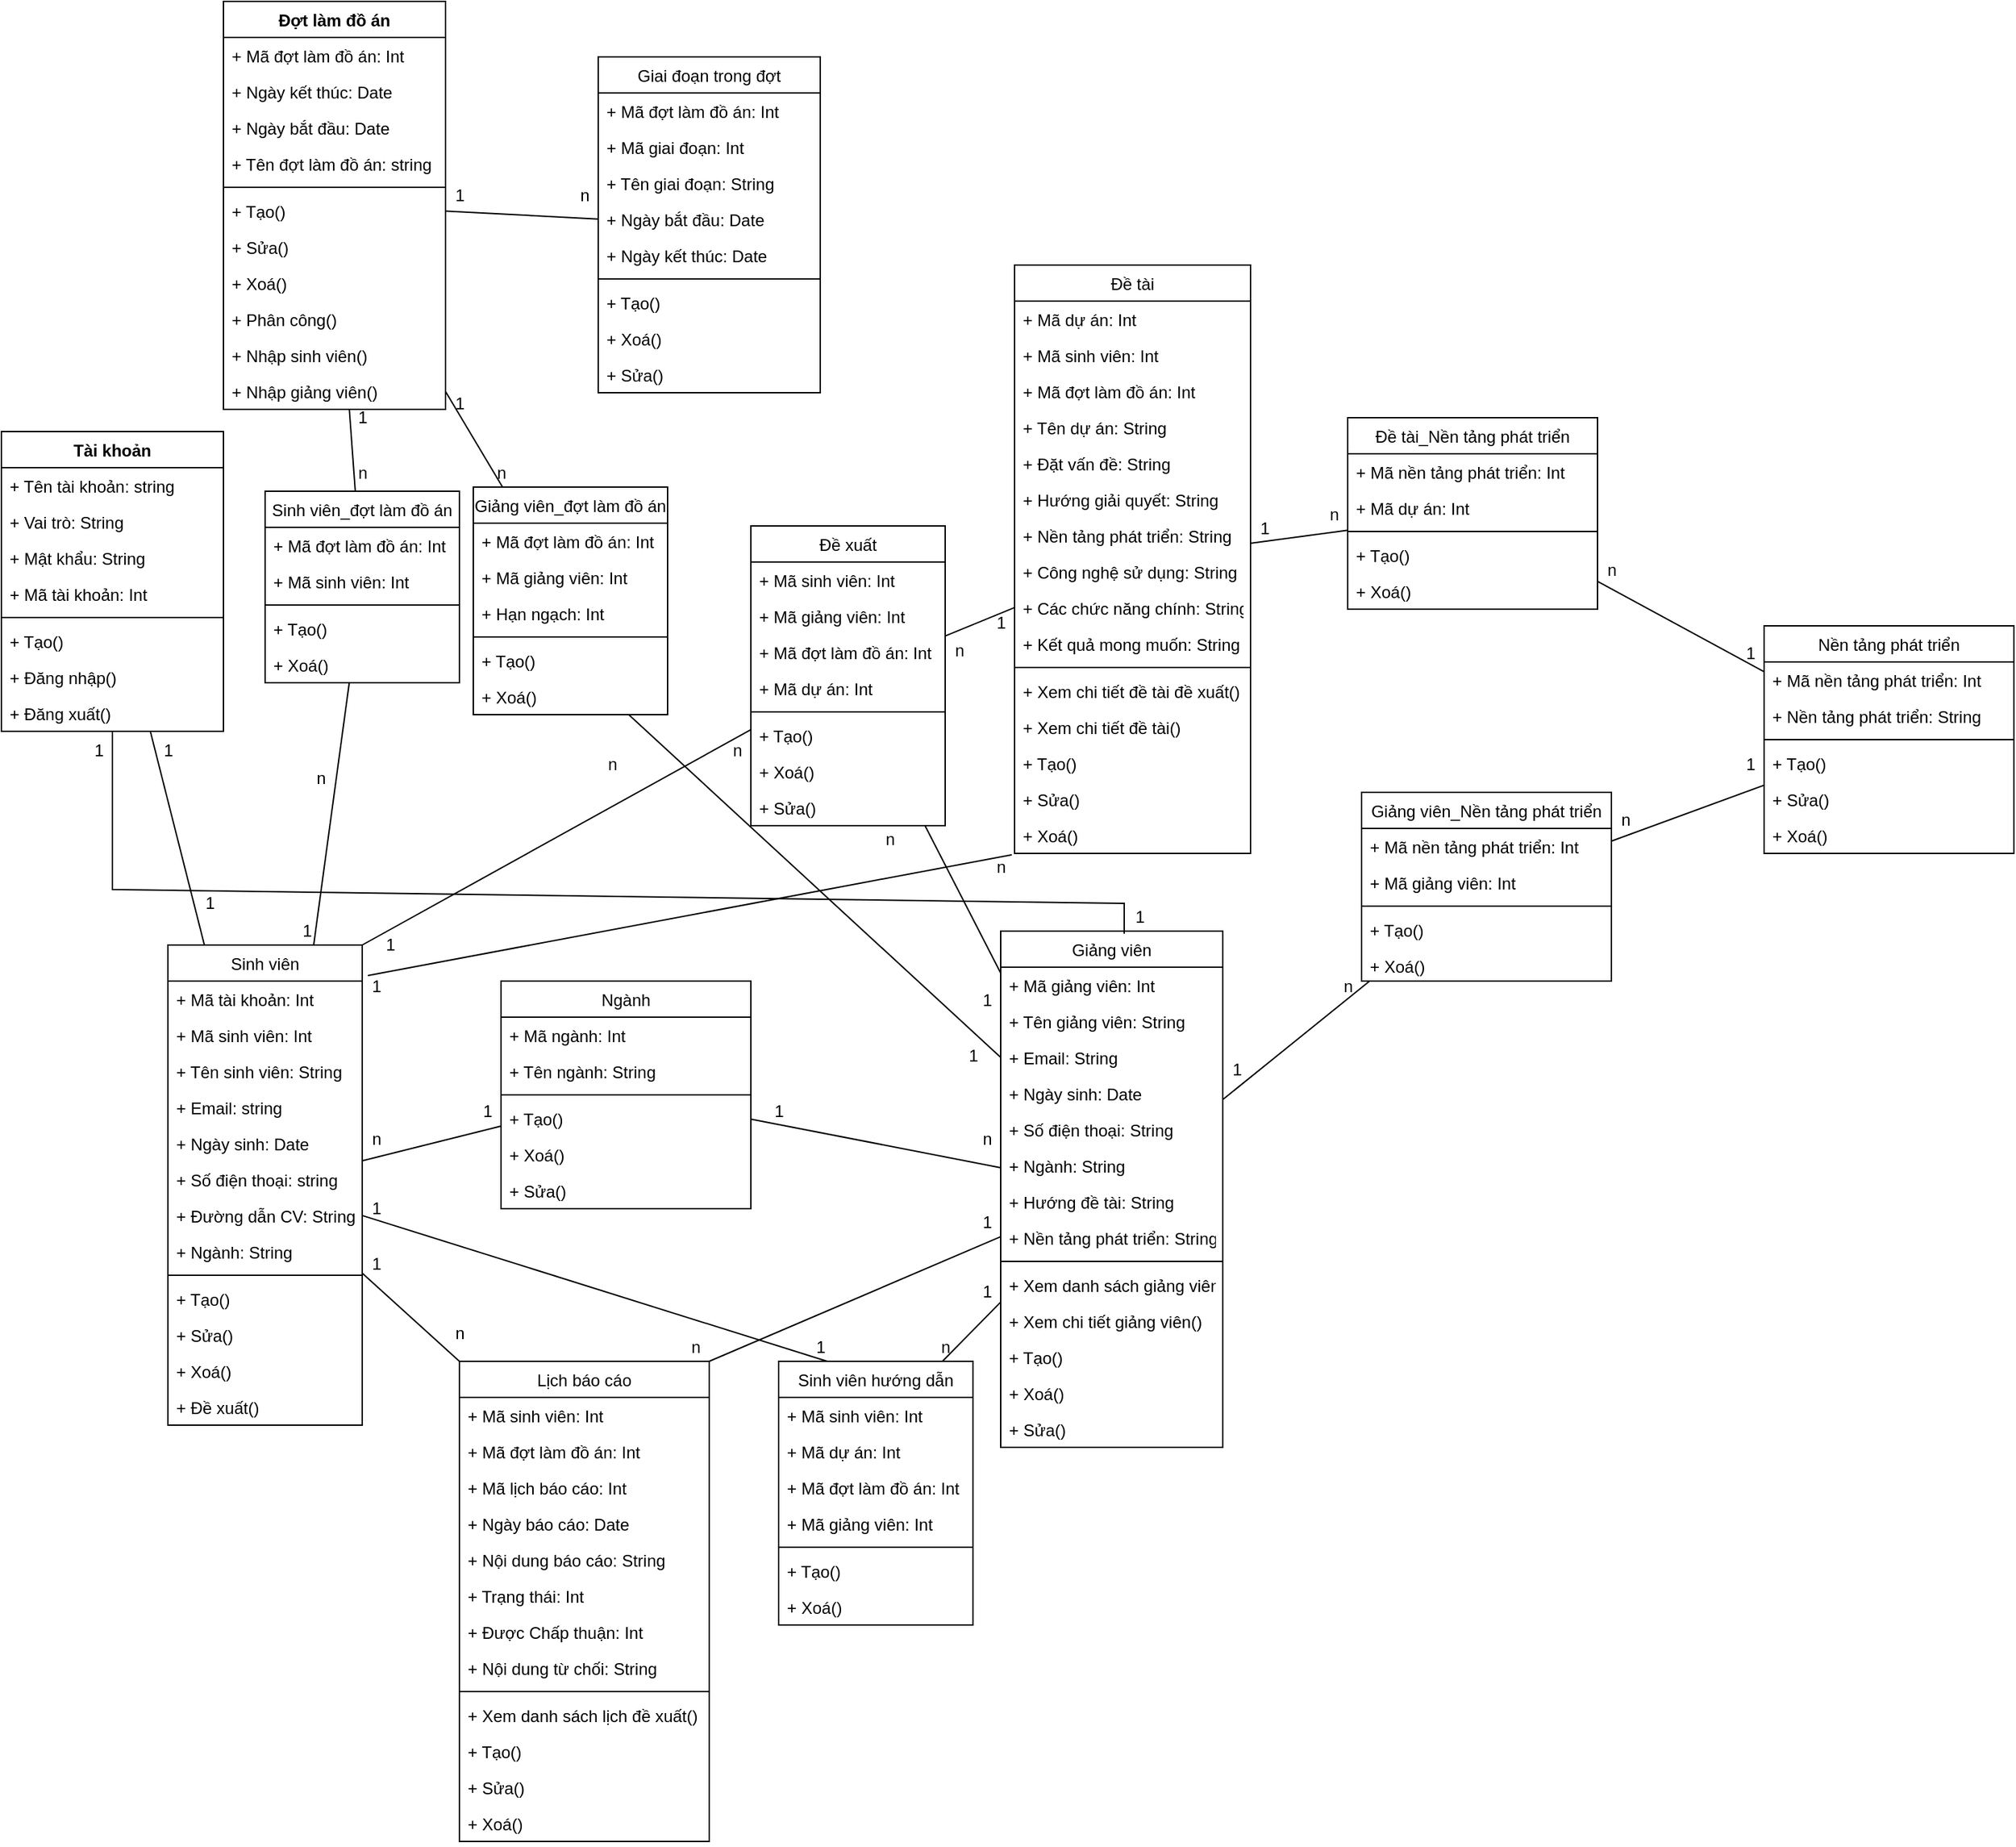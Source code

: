 <mxfile version="17.4.6" type="device" pages="2"><diagram id="CEJJ4ApW8U0cBm6lbUeY" name="Page-1"><mxGraphModel dx="1422" dy="699" grid="1" gridSize="10" guides="1" tooltips="1" connect="1" arrows="1" fold="1" page="1" pageScale="1" pageWidth="827" pageHeight="1169" math="0" shadow="0"><root><mxCell id="0"/><mxCell id="1" parent="0"/><mxCell id="1v0B2atfFnwNv4YOb935-6" value="Sinh viên" style="swimlane;fontStyle=0;childLayout=stackLayout;horizontal=1;startSize=26;fillColor=none;horizontalStack=0;resizeParent=1;resizeParentMax=0;resizeLast=0;collapsible=1;marginBottom=0;" parent="1" vertex="1"><mxGeometry x="270" y="690" width="140" height="346" as="geometry"/></mxCell><mxCell id="1v0B2atfFnwNv4YOb935-7" value="+ Mã tài khoản: Int" style="text;strokeColor=none;fillColor=none;align=left;verticalAlign=top;spacingLeft=4;spacingRight=4;overflow=hidden;rotatable=0;points=[[0,0.5],[1,0.5]];portConstraint=eastwest;" parent="1v0B2atfFnwNv4YOb935-6" vertex="1"><mxGeometry y="26" width="140" height="26" as="geometry"/></mxCell><mxCell id="1v0B2atfFnwNv4YOb935-8" value="+ Mã sinh viên: Int" style="text;strokeColor=none;fillColor=none;align=left;verticalAlign=top;spacingLeft=4;spacingRight=4;overflow=hidden;rotatable=0;points=[[0,0.5],[1,0.5]];portConstraint=eastwest;" parent="1v0B2atfFnwNv4YOb935-6" vertex="1"><mxGeometry y="52" width="140" height="26" as="geometry"/></mxCell><mxCell id="1v0B2atfFnwNv4YOb935-9" value="+ Tên sinh viên: String" style="text;strokeColor=none;fillColor=none;align=left;verticalAlign=top;spacingLeft=4;spacingRight=4;overflow=hidden;rotatable=0;points=[[0,0.5],[1,0.5]];portConstraint=eastwest;" parent="1v0B2atfFnwNv4YOb935-6" vertex="1"><mxGeometry y="78" width="140" height="26" as="geometry"/></mxCell><mxCell id="1v0B2atfFnwNv4YOb935-46" value="+ Email: string" style="text;strokeColor=none;fillColor=none;align=left;verticalAlign=top;spacingLeft=4;spacingRight=4;overflow=hidden;rotatable=0;points=[[0,0.5],[1,0.5]];portConstraint=eastwest;" parent="1v0B2atfFnwNv4YOb935-6" vertex="1"><mxGeometry y="104" width="140" height="26" as="geometry"/></mxCell><mxCell id="1v0B2atfFnwNv4YOb935-48" value="+ Ngày sinh: Date" style="text;strokeColor=none;fillColor=none;align=left;verticalAlign=top;spacingLeft=4;spacingRight=4;overflow=hidden;rotatable=0;points=[[0,0.5],[1,0.5]];portConstraint=eastwest;" parent="1v0B2atfFnwNv4YOb935-6" vertex="1"><mxGeometry y="130" width="140" height="26" as="geometry"/></mxCell><mxCell id="1v0B2atfFnwNv4YOb935-47" value="+ Số điện thoại: string" style="text;strokeColor=none;fillColor=none;align=left;verticalAlign=top;spacingLeft=4;spacingRight=4;overflow=hidden;rotatable=0;points=[[0,0.5],[1,0.5]];portConstraint=eastwest;" parent="1v0B2atfFnwNv4YOb935-6" vertex="1"><mxGeometry y="156" width="140" height="26" as="geometry"/></mxCell><mxCell id="1v0B2atfFnwNv4YOb935-10" value="+ Đường dẫn CV: String" style="text;strokeColor=none;fillColor=none;align=left;verticalAlign=top;spacingLeft=4;spacingRight=4;overflow=hidden;rotatable=0;points=[[0,0.5],[1,0.5]];portConstraint=eastwest;" parent="1v0B2atfFnwNv4YOb935-6" vertex="1"><mxGeometry y="182" width="140" height="26" as="geometry"/></mxCell><mxCell id="1v0B2atfFnwNv4YOb935-76" value="+ Ngành: String" style="text;strokeColor=none;fillColor=none;align=left;verticalAlign=top;spacingLeft=4;spacingRight=4;overflow=hidden;rotatable=0;points=[[0,0.5],[1,0.5]];portConstraint=eastwest;" parent="1v0B2atfFnwNv4YOb935-6" vertex="1"><mxGeometry y="208" width="140" height="26" as="geometry"/></mxCell><mxCell id="1v0B2atfFnwNv4YOb935-131" value="" style="line;strokeWidth=1;fillColor=none;align=left;verticalAlign=middle;spacingTop=-1;spacingLeft=3;spacingRight=3;rotatable=0;labelPosition=right;points=[];portConstraint=eastwest;" parent="1v0B2atfFnwNv4YOb935-6" vertex="1"><mxGeometry y="234" width="140" height="8" as="geometry"/></mxCell><mxCell id="1v0B2atfFnwNv4YOb935-132" value="+ Tạo()" style="text;strokeColor=none;fillColor=none;align=left;verticalAlign=top;spacingLeft=4;spacingRight=4;overflow=hidden;rotatable=0;points=[[0,0.5],[1,0.5]];portConstraint=eastwest;" parent="1v0B2atfFnwNv4YOb935-6" vertex="1"><mxGeometry y="242" width="140" height="26" as="geometry"/></mxCell><mxCell id="1v0B2atfFnwNv4YOb935-133" value="+ Sửa()" style="text;strokeColor=none;fillColor=none;align=left;verticalAlign=top;spacingLeft=4;spacingRight=4;overflow=hidden;rotatable=0;points=[[0,0.5],[1,0.5]];portConstraint=eastwest;" parent="1v0B2atfFnwNv4YOb935-6" vertex="1"><mxGeometry y="268" width="140" height="26" as="geometry"/></mxCell><mxCell id="1v0B2atfFnwNv4YOb935-134" value="+ Xoá()" style="text;strokeColor=none;fillColor=none;align=left;verticalAlign=top;spacingLeft=4;spacingRight=4;overflow=hidden;rotatable=0;points=[[0,0.5],[1,0.5]];portConstraint=eastwest;" parent="1v0B2atfFnwNv4YOb935-6" vertex="1"><mxGeometry y="294" width="140" height="26" as="geometry"/></mxCell><mxCell id="1v0B2atfFnwNv4YOb935-136" value="+ Đề xuất()" style="text;strokeColor=none;fillColor=none;align=left;verticalAlign=top;spacingLeft=4;spacingRight=4;overflow=hidden;rotatable=0;points=[[0,0.5],[1,0.5]];portConstraint=eastwest;" parent="1v0B2atfFnwNv4YOb935-6" vertex="1"><mxGeometry y="320" width="140" height="26" as="geometry"/></mxCell><mxCell id="1v0B2atfFnwNv4YOb935-11" value="Giảng viên" style="swimlane;fontStyle=0;childLayout=stackLayout;horizontal=1;startSize=26;fillColor=none;horizontalStack=0;resizeParent=1;resizeParentMax=0;resizeLast=0;collapsible=1;marginBottom=0;" parent="1" vertex="1"><mxGeometry x="870" y="680" width="160" height="372" as="geometry"/></mxCell><mxCell id="1v0B2atfFnwNv4YOb935-12" value="+ Mã giảng viên: Int" style="text;strokeColor=none;fillColor=none;align=left;verticalAlign=top;spacingLeft=4;spacingRight=4;overflow=hidden;rotatable=0;points=[[0,0.5],[1,0.5]];portConstraint=eastwest;" parent="1v0B2atfFnwNv4YOb935-11" vertex="1"><mxGeometry y="26" width="160" height="26" as="geometry"/></mxCell><mxCell id="1v0B2atfFnwNv4YOb935-13" value="+ Tên giảng viên: String" style="text;strokeColor=none;fillColor=none;align=left;verticalAlign=top;spacingLeft=4;spacingRight=4;overflow=hidden;rotatable=0;points=[[0,0.5],[1,0.5]];portConstraint=eastwest;" parent="1v0B2atfFnwNv4YOb935-11" vertex="1"><mxGeometry y="52" width="160" height="26" as="geometry"/></mxCell><mxCell id="1v0B2atfFnwNv4YOb935-14" value="+ Email: String" style="text;strokeColor=none;fillColor=none;align=left;verticalAlign=top;spacingLeft=4;spacingRight=4;overflow=hidden;rotatable=0;points=[[0,0.5],[1,0.5]];portConstraint=eastwest;" parent="1v0B2atfFnwNv4YOb935-11" vertex="1"><mxGeometry y="78" width="160" height="26" as="geometry"/></mxCell><mxCell id="1v0B2atfFnwNv4YOb935-15" value="+ Ngày sinh: Date" style="text;strokeColor=none;fillColor=none;align=left;verticalAlign=top;spacingLeft=4;spacingRight=4;overflow=hidden;rotatable=0;points=[[0,0.5],[1,0.5]];portConstraint=eastwest;" parent="1v0B2atfFnwNv4YOb935-11" vertex="1"><mxGeometry y="104" width="160" height="26" as="geometry"/></mxCell><mxCell id="1v0B2atfFnwNv4YOb935-72" value="+ Số điện thoại: String" style="text;strokeColor=none;fillColor=none;align=left;verticalAlign=top;spacingLeft=4;spacingRight=4;overflow=hidden;rotatable=0;points=[[0,0.5],[1,0.5]];portConstraint=eastwest;" parent="1v0B2atfFnwNv4YOb935-11" vertex="1"><mxGeometry y="130" width="160" height="26" as="geometry"/></mxCell><mxCell id="1v0B2atfFnwNv4YOb935-73" value="+ Ngành: String" style="text;strokeColor=none;fillColor=none;align=left;verticalAlign=top;spacingLeft=4;spacingRight=4;overflow=hidden;rotatable=0;points=[[0,0.5],[1,0.5]];portConstraint=eastwest;" parent="1v0B2atfFnwNv4YOb935-11" vertex="1"><mxGeometry y="156" width="160" height="26" as="geometry"/></mxCell><mxCell id="1v0B2atfFnwNv4YOb935-74" value="+ Hướng đề tài: String" style="text;strokeColor=none;fillColor=none;align=left;verticalAlign=top;spacingLeft=4;spacingRight=4;overflow=hidden;rotatable=0;points=[[0,0.5],[1,0.5]];portConstraint=eastwest;" parent="1v0B2atfFnwNv4YOb935-11" vertex="1"><mxGeometry y="182" width="160" height="26" as="geometry"/></mxCell><mxCell id="1v0B2atfFnwNv4YOb935-75" value="+ Nền tảng phát triển: String" style="text;strokeColor=none;fillColor=none;align=left;verticalAlign=top;spacingLeft=4;spacingRight=4;overflow=hidden;rotatable=0;points=[[0,0.5],[1,0.5]];portConstraint=eastwest;" parent="1v0B2atfFnwNv4YOb935-11" vertex="1"><mxGeometry y="208" width="160" height="26" as="geometry"/></mxCell><mxCell id="1v0B2atfFnwNv4YOb935-166" value="" style="line;strokeWidth=1;fillColor=none;align=left;verticalAlign=middle;spacingTop=-1;spacingLeft=3;spacingRight=3;rotatable=0;labelPosition=right;points=[];portConstraint=eastwest;" parent="1v0B2atfFnwNv4YOb935-11" vertex="1"><mxGeometry y="234" width="160" height="8" as="geometry"/></mxCell><mxCell id="1v0B2atfFnwNv4YOb935-170" value="+ Xem danh sách giảng viên()" style="text;strokeColor=none;fillColor=none;align=left;verticalAlign=top;spacingLeft=4;spacingRight=4;overflow=hidden;rotatable=0;points=[[0,0.5],[1,0.5]];portConstraint=eastwest;" parent="1v0B2atfFnwNv4YOb935-11" vertex="1"><mxGeometry y="242" width="160" height="26" as="geometry"/></mxCell><mxCell id="1v0B2atfFnwNv4YOb935-171" value="+ Xem chi tiết giảng viên()" style="text;strokeColor=none;fillColor=none;align=left;verticalAlign=top;spacingLeft=4;spacingRight=4;overflow=hidden;rotatable=0;points=[[0,0.5],[1,0.5]];portConstraint=eastwest;" parent="1v0B2atfFnwNv4YOb935-11" vertex="1"><mxGeometry y="268" width="160" height="26" as="geometry"/></mxCell><mxCell id="1v0B2atfFnwNv4YOb935-167" value="+ Tạo()" style="text;strokeColor=none;fillColor=none;align=left;verticalAlign=top;spacingLeft=4;spacingRight=4;overflow=hidden;rotatable=0;points=[[0,0.5],[1,0.5]];portConstraint=eastwest;" parent="1v0B2atfFnwNv4YOb935-11" vertex="1"><mxGeometry y="294" width="160" height="26" as="geometry"/></mxCell><mxCell id="1v0B2atfFnwNv4YOb935-169" value="+ Xoá()" style="text;strokeColor=none;fillColor=none;align=left;verticalAlign=top;spacingLeft=4;spacingRight=4;overflow=hidden;rotatable=0;points=[[0,0.5],[1,0.5]];portConstraint=eastwest;" parent="1v0B2atfFnwNv4YOb935-11" vertex="1"><mxGeometry y="320" width="160" height="26" as="geometry"/></mxCell><mxCell id="1v0B2atfFnwNv4YOb935-168" value="+ Sửa()" style="text;strokeColor=none;fillColor=none;align=left;verticalAlign=top;spacingLeft=4;spacingRight=4;overflow=hidden;rotatable=0;points=[[0,0.5],[1,0.5]];portConstraint=eastwest;" parent="1v0B2atfFnwNv4YOb935-11" vertex="1"><mxGeometry y="346" width="160" height="26" as="geometry"/></mxCell><mxCell id="1v0B2atfFnwNv4YOb935-21" value="Đề xuất" style="swimlane;fontStyle=0;childLayout=stackLayout;horizontal=1;startSize=26;fillColor=none;horizontalStack=0;resizeParent=1;resizeParentMax=0;resizeLast=0;collapsible=1;marginBottom=0;" parent="1" vertex="1"><mxGeometry x="690" y="388" width="140" height="216" as="geometry"/></mxCell><mxCell id="1v0B2atfFnwNv4YOb935-60" value="+ Mã sinh viên: Int" style="text;strokeColor=none;fillColor=none;align=left;verticalAlign=top;spacingLeft=4;spacingRight=4;overflow=hidden;rotatable=0;points=[[0,0.5],[1,0.5]];portConstraint=eastwest;" parent="1v0B2atfFnwNv4YOb935-21" vertex="1"><mxGeometry y="26" width="140" height="26" as="geometry"/></mxCell><mxCell id="1v0B2atfFnwNv4YOb935-61" value="+ Mã giảng viên: Int" style="text;strokeColor=none;fillColor=none;align=left;verticalAlign=top;spacingLeft=4;spacingRight=4;overflow=hidden;rotatable=0;points=[[0,0.5],[1,0.5]];portConstraint=eastwest;" parent="1v0B2atfFnwNv4YOb935-21" vertex="1"><mxGeometry y="52" width="140" height="26" as="geometry"/></mxCell><mxCell id="1v0B2atfFnwNv4YOb935-62" value="+ Mã đợt làm đồ án: Int" style="text;strokeColor=none;fillColor=none;align=left;verticalAlign=top;spacingLeft=4;spacingRight=4;overflow=hidden;rotatable=0;points=[[0,0.5],[1,0.5]];portConstraint=eastwest;" parent="1v0B2atfFnwNv4YOb935-21" vertex="1"><mxGeometry y="78" width="140" height="26" as="geometry"/></mxCell><mxCell id="1v0B2atfFnwNv4YOb935-63" value="+ Mã dự án: Int" style="text;strokeColor=none;fillColor=none;align=left;verticalAlign=top;spacingLeft=4;spacingRight=4;overflow=hidden;rotatable=0;points=[[0,0.5],[1,0.5]];portConstraint=eastwest;" parent="1v0B2atfFnwNv4YOb935-21" vertex="1"><mxGeometry y="104" width="140" height="26" as="geometry"/></mxCell><mxCell id="1v0B2atfFnwNv4YOb935-148" value="" style="line;strokeWidth=1;fillColor=none;align=left;verticalAlign=middle;spacingTop=-1;spacingLeft=3;spacingRight=3;rotatable=0;labelPosition=right;points=[];portConstraint=eastwest;" parent="1v0B2atfFnwNv4YOb935-21" vertex="1"><mxGeometry y="130" width="140" height="8" as="geometry"/></mxCell><mxCell id="1v0B2atfFnwNv4YOb935-149" value="+ Tạo()" style="text;strokeColor=none;fillColor=none;align=left;verticalAlign=top;spacingLeft=4;spacingRight=4;overflow=hidden;rotatable=0;points=[[0,0.5],[1,0.5]];portConstraint=eastwest;" parent="1v0B2atfFnwNv4YOb935-21" vertex="1"><mxGeometry y="138" width="140" height="26" as="geometry"/></mxCell><mxCell id="1v0B2atfFnwNv4YOb935-151" value="+ Xoá()" style="text;strokeColor=none;fillColor=none;align=left;verticalAlign=top;spacingLeft=4;spacingRight=4;overflow=hidden;rotatable=0;points=[[0,0.5],[1,0.5]];portConstraint=eastwest;" parent="1v0B2atfFnwNv4YOb935-21" vertex="1"><mxGeometry y="164" width="140" height="26" as="geometry"/></mxCell><mxCell id="1v0B2atfFnwNv4YOb935-150" value="+ Sửa()" style="text;strokeColor=none;fillColor=none;align=left;verticalAlign=top;spacingLeft=4;spacingRight=4;overflow=hidden;rotatable=0;points=[[0,0.5],[1,0.5]];portConstraint=eastwest;" parent="1v0B2atfFnwNv4YOb935-21" vertex="1"><mxGeometry y="190" width="140" height="26" as="geometry"/></mxCell><mxCell id="1v0B2atfFnwNv4YOb935-26" value="Đề tài" style="swimlane;fontStyle=0;childLayout=stackLayout;horizontal=1;startSize=26;fillColor=none;horizontalStack=0;resizeParent=1;resizeParentMax=0;resizeLast=0;collapsible=1;marginBottom=0;" parent="1" vertex="1"><mxGeometry x="880" y="200" width="170" height="424" as="geometry"/></mxCell><mxCell id="1v0B2atfFnwNv4YOb935-27" value="+ Mã dự án: Int" style="text;strokeColor=none;fillColor=none;align=left;verticalAlign=top;spacingLeft=4;spacingRight=4;overflow=hidden;rotatable=0;points=[[0,0.5],[1,0.5]];portConstraint=eastwest;" parent="1v0B2atfFnwNv4YOb935-26" vertex="1"><mxGeometry y="26" width="170" height="26" as="geometry"/></mxCell><mxCell id="1v0B2atfFnwNv4YOb935-64" value="+ Mã sinh viên: Int" style="text;strokeColor=none;fillColor=none;align=left;verticalAlign=top;spacingLeft=4;spacingRight=4;overflow=hidden;rotatable=0;points=[[0,0.5],[1,0.5]];portConstraint=eastwest;" parent="1v0B2atfFnwNv4YOb935-26" vertex="1"><mxGeometry y="52" width="170" height="26" as="geometry"/></mxCell><mxCell id="1v0B2atfFnwNv4YOb935-65" value="+ Mã đợt làm đồ án: Int" style="text;strokeColor=none;fillColor=none;align=left;verticalAlign=top;spacingLeft=4;spacingRight=4;overflow=hidden;rotatable=0;points=[[0,0.5],[1,0.5]];portConstraint=eastwest;" parent="1v0B2atfFnwNv4YOb935-26" vertex="1"><mxGeometry y="78" width="170" height="26" as="geometry"/></mxCell><mxCell id="1v0B2atfFnwNv4YOb935-28" value="+ Tên dự án: String" style="text;strokeColor=none;fillColor=none;align=left;verticalAlign=top;spacingLeft=4;spacingRight=4;overflow=hidden;rotatable=0;points=[[0,0.5],[1,0.5]];portConstraint=eastwest;" parent="1v0B2atfFnwNv4YOb935-26" vertex="1"><mxGeometry y="104" width="170" height="26" as="geometry"/></mxCell><mxCell id="1v0B2atfFnwNv4YOb935-66" value="+ Đặt vấn đề: String" style="text;strokeColor=none;fillColor=none;align=left;verticalAlign=top;spacingLeft=4;spacingRight=4;overflow=hidden;rotatable=0;points=[[0,0.5],[1,0.5]];portConstraint=eastwest;" parent="1v0B2atfFnwNv4YOb935-26" vertex="1"><mxGeometry y="130" width="170" height="26" as="geometry"/></mxCell><mxCell id="1v0B2atfFnwNv4YOb935-67" value="+ Hướng giải quyết: String" style="text;strokeColor=none;fillColor=none;align=left;verticalAlign=top;spacingLeft=4;spacingRight=4;overflow=hidden;rotatable=0;points=[[0,0.5],[1,0.5]];portConstraint=eastwest;" parent="1v0B2atfFnwNv4YOb935-26" vertex="1"><mxGeometry y="156" width="170" height="26" as="geometry"/></mxCell><mxCell id="1v0B2atfFnwNv4YOb935-71" value="+ Nền tảng phát triển: String" style="text;strokeColor=none;fillColor=none;align=left;verticalAlign=top;spacingLeft=4;spacingRight=4;overflow=hidden;rotatable=0;points=[[0,0.5],[1,0.5]];portConstraint=eastwest;" parent="1v0B2atfFnwNv4YOb935-26" vertex="1"><mxGeometry y="182" width="170" height="26" as="geometry"/></mxCell><mxCell id="1v0B2atfFnwNv4YOb935-68" value="+ Công nghệ sử dụng: String" style="text;strokeColor=none;fillColor=none;align=left;verticalAlign=top;spacingLeft=4;spacingRight=4;overflow=hidden;rotatable=0;points=[[0,0.5],[1,0.5]];portConstraint=eastwest;" parent="1v0B2atfFnwNv4YOb935-26" vertex="1"><mxGeometry y="208" width="170" height="26" as="geometry"/></mxCell><mxCell id="1v0B2atfFnwNv4YOb935-70" value="+ Các chức năng chính: String" style="text;strokeColor=none;fillColor=none;align=left;verticalAlign=top;spacingLeft=4;spacingRight=4;overflow=hidden;rotatable=0;points=[[0,0.5],[1,0.5]];portConstraint=eastwest;" parent="1v0B2atfFnwNv4YOb935-26" vertex="1"><mxGeometry y="234" width="170" height="26" as="geometry"/></mxCell><mxCell id="1v0B2atfFnwNv4YOb935-69" value="+ Kết quả mong muốn: String" style="text;strokeColor=none;fillColor=none;align=left;verticalAlign=top;spacingLeft=4;spacingRight=4;overflow=hidden;rotatable=0;points=[[0,0.5],[1,0.5]];portConstraint=eastwest;" parent="1v0B2atfFnwNv4YOb935-26" vertex="1"><mxGeometry y="260" width="170" height="26" as="geometry"/></mxCell><mxCell id="1v0B2atfFnwNv4YOb935-172" value="" style="line;strokeWidth=1;fillColor=none;align=left;verticalAlign=middle;spacingTop=-1;spacingLeft=3;spacingRight=3;rotatable=0;labelPosition=right;points=[];portConstraint=eastwest;" parent="1v0B2atfFnwNv4YOb935-26" vertex="1"><mxGeometry y="286" width="170" height="8" as="geometry"/></mxCell><mxCell id="1v0B2atfFnwNv4YOb935-176" value="+ Xem chi tiết đề tài đề xuất()" style="text;strokeColor=none;fillColor=none;align=left;verticalAlign=top;spacingLeft=4;spacingRight=4;overflow=hidden;rotatable=0;points=[[0,0.5],[1,0.5]];portConstraint=eastwest;" parent="1v0B2atfFnwNv4YOb935-26" vertex="1"><mxGeometry y="294" width="170" height="26" as="geometry"/></mxCell><mxCell id="1v0B2atfFnwNv4YOb935-177" value="+ Xem chi tiết đề tài()" style="text;strokeColor=none;fillColor=none;align=left;verticalAlign=top;spacingLeft=4;spacingRight=4;overflow=hidden;rotatable=0;points=[[0,0.5],[1,0.5]];portConstraint=eastwest;" parent="1v0B2atfFnwNv4YOb935-26" vertex="1"><mxGeometry y="320" width="170" height="26" as="geometry"/></mxCell><mxCell id="1v0B2atfFnwNv4YOb935-173" value="+ Tạo()" style="text;strokeColor=none;fillColor=none;align=left;verticalAlign=top;spacingLeft=4;spacingRight=4;overflow=hidden;rotatable=0;points=[[0,0.5],[1,0.5]];portConstraint=eastwest;" parent="1v0B2atfFnwNv4YOb935-26" vertex="1"><mxGeometry y="346" width="170" height="26" as="geometry"/></mxCell><mxCell id="1v0B2atfFnwNv4YOb935-175" value="+ Sửa()" style="text;strokeColor=none;fillColor=none;align=left;verticalAlign=top;spacingLeft=4;spacingRight=4;overflow=hidden;rotatable=0;points=[[0,0.5],[1,0.5]];portConstraint=eastwest;" parent="1v0B2atfFnwNv4YOb935-26" vertex="1"><mxGeometry y="372" width="170" height="26" as="geometry"/></mxCell><mxCell id="1v0B2atfFnwNv4YOb935-174" value="+ Xoá()" style="text;strokeColor=none;fillColor=none;align=left;verticalAlign=top;spacingLeft=4;spacingRight=4;overflow=hidden;rotatable=0;points=[[0,0.5],[1,0.5]];portConstraint=eastwest;" parent="1v0B2atfFnwNv4YOb935-26" vertex="1"><mxGeometry y="398" width="170" height="26" as="geometry"/></mxCell><mxCell id="1v0B2atfFnwNv4YOb935-31" value="Sinh viên hướng dẫn" style="swimlane;fontStyle=0;childLayout=stackLayout;horizontal=1;startSize=26;fillColor=none;horizontalStack=0;resizeParent=1;resizeParentMax=0;resizeLast=0;collapsible=1;marginBottom=0;" parent="1" vertex="1"><mxGeometry x="710" y="990" width="140" height="190" as="geometry"/></mxCell><mxCell id="1v0B2atfFnwNv4YOb935-78" value="+ Mã sinh viên: Int" style="text;strokeColor=none;fillColor=none;align=left;verticalAlign=top;spacingLeft=4;spacingRight=4;overflow=hidden;rotatable=0;points=[[0,0.5],[1,0.5]];portConstraint=eastwest;" parent="1v0B2atfFnwNv4YOb935-31" vertex="1"><mxGeometry y="26" width="140" height="26" as="geometry"/></mxCell><mxCell id="1v0B2atfFnwNv4YOb935-80" value="+ Mã dự án: Int" style="text;strokeColor=none;fillColor=none;align=left;verticalAlign=top;spacingLeft=4;spacingRight=4;overflow=hidden;rotatable=0;points=[[0,0.5],[1,0.5]];portConstraint=eastwest;" parent="1v0B2atfFnwNv4YOb935-31" vertex="1"><mxGeometry y="52" width="140" height="26" as="geometry"/></mxCell><mxCell id="1v0B2atfFnwNv4YOb935-82" value="+ Mã đợt làm đồ án: Int" style="text;strokeColor=none;fillColor=none;align=left;verticalAlign=top;spacingLeft=4;spacingRight=4;overflow=hidden;rotatable=0;points=[[0,0.5],[1,0.5]];portConstraint=eastwest;" parent="1v0B2atfFnwNv4YOb935-31" vertex="1"><mxGeometry y="78" width="140" height="26" as="geometry"/></mxCell><mxCell id="1v0B2atfFnwNv4YOb935-79" value="+ Mã giảng viên: Int" style="text;strokeColor=none;fillColor=none;align=left;verticalAlign=top;spacingLeft=4;spacingRight=4;overflow=hidden;rotatable=0;points=[[0,0.5],[1,0.5]];portConstraint=eastwest;" parent="1v0B2atfFnwNv4YOb935-31" vertex="1"><mxGeometry y="104" width="140" height="26" as="geometry"/></mxCell><mxCell id="1v0B2atfFnwNv4YOb935-156" value="" style="line;strokeWidth=1;fillColor=none;align=left;verticalAlign=middle;spacingTop=-1;spacingLeft=3;spacingRight=3;rotatable=0;labelPosition=right;points=[];portConstraint=eastwest;" parent="1v0B2atfFnwNv4YOb935-31" vertex="1"><mxGeometry y="130" width="140" height="8" as="geometry"/></mxCell><mxCell id="1v0B2atfFnwNv4YOb935-157" value="+ Tạo()" style="text;strokeColor=none;fillColor=none;align=left;verticalAlign=top;spacingLeft=4;spacingRight=4;overflow=hidden;rotatable=0;points=[[0,0.5],[1,0.5]];portConstraint=eastwest;" parent="1v0B2atfFnwNv4YOb935-31" vertex="1"><mxGeometry y="138" width="140" height="26" as="geometry"/></mxCell><mxCell id="1v0B2atfFnwNv4YOb935-159" value="+ Xoá()" style="text;strokeColor=none;fillColor=none;align=left;verticalAlign=top;spacingLeft=4;spacingRight=4;overflow=hidden;rotatable=0;points=[[0,0.5],[1,0.5]];portConstraint=eastwest;" parent="1v0B2atfFnwNv4YOb935-31" vertex="1"><mxGeometry y="164" width="140" height="26" as="geometry"/></mxCell><mxCell id="1v0B2atfFnwNv4YOb935-36" value="Lịch báo cáo" style="swimlane;fontStyle=0;childLayout=stackLayout;horizontal=1;startSize=26;fillColor=none;horizontalStack=0;resizeParent=1;resizeParentMax=0;resizeLast=0;collapsible=1;marginBottom=0;" parent="1" vertex="1"><mxGeometry x="480" y="990" width="180" height="346" as="geometry"/></mxCell><mxCell id="1v0B2atfFnwNv4YOb935-84" value="+ Mã sinh viên: Int" style="text;strokeColor=none;fillColor=none;align=left;verticalAlign=top;spacingLeft=4;spacingRight=4;overflow=hidden;rotatable=0;points=[[0,0.5],[1,0.5]];portConstraint=eastwest;" parent="1v0B2atfFnwNv4YOb935-36" vertex="1"><mxGeometry y="26" width="180" height="26" as="geometry"/></mxCell><mxCell id="1v0B2atfFnwNv4YOb935-85" value="+ Mã đợt làm đồ án: Int" style="text;strokeColor=none;fillColor=none;align=left;verticalAlign=top;spacingLeft=4;spacingRight=4;overflow=hidden;rotatable=0;points=[[0,0.5],[1,0.5]];portConstraint=eastwest;" parent="1v0B2atfFnwNv4YOb935-36" vertex="1"><mxGeometry y="52" width="180" height="26" as="geometry"/></mxCell><mxCell id="1v0B2atfFnwNv4YOb935-37" value="+ Mã lịch báo cáo: Int" style="text;strokeColor=none;fillColor=none;align=left;verticalAlign=top;spacingLeft=4;spacingRight=4;overflow=hidden;rotatable=0;points=[[0,0.5],[1,0.5]];portConstraint=eastwest;" parent="1v0B2atfFnwNv4YOb935-36" vertex="1"><mxGeometry y="78" width="180" height="26" as="geometry"/></mxCell><mxCell id="1v0B2atfFnwNv4YOb935-39" value="+ Ngày báo cáo: Date" style="text;strokeColor=none;fillColor=none;align=left;verticalAlign=top;spacingLeft=4;spacingRight=4;overflow=hidden;rotatable=0;points=[[0,0.5],[1,0.5]];portConstraint=eastwest;" parent="1v0B2atfFnwNv4YOb935-36" vertex="1"><mxGeometry y="104" width="180" height="26" as="geometry"/></mxCell><mxCell id="1v0B2atfFnwNv4YOb935-38" value="+ Nội dung báo cáo: String" style="text;strokeColor=none;fillColor=none;align=left;verticalAlign=top;spacingLeft=4;spacingRight=4;overflow=hidden;rotatable=0;points=[[0,0.5],[1,0.5]];portConstraint=eastwest;" parent="1v0B2atfFnwNv4YOb935-36" vertex="1"><mxGeometry y="130" width="180" height="26" as="geometry"/></mxCell><mxCell id="aZH3wp0wy7AmInovMFUd-1" value="+ Trạng thái: Int" style="text;strokeColor=none;fillColor=none;align=left;verticalAlign=top;spacingLeft=4;spacingRight=4;overflow=hidden;rotatable=0;points=[[0,0.5],[1,0.5]];portConstraint=eastwest;" parent="1v0B2atfFnwNv4YOb935-36" vertex="1"><mxGeometry y="156" width="180" height="26" as="geometry"/></mxCell><mxCell id="1v0B2atfFnwNv4YOb935-40" value="+ Được Chấp thuận: Int" style="text;strokeColor=none;fillColor=none;align=left;verticalAlign=top;spacingLeft=4;spacingRight=4;overflow=hidden;rotatable=0;points=[[0,0.5],[1,0.5]];portConstraint=eastwest;" parent="1v0B2atfFnwNv4YOb935-36" vertex="1"><mxGeometry y="182" width="180" height="26" as="geometry"/></mxCell><mxCell id="1v0B2atfFnwNv4YOb935-83" value="+ Nội dung từ chối: String" style="text;strokeColor=none;fillColor=none;align=left;verticalAlign=top;spacingLeft=4;spacingRight=4;overflow=hidden;rotatable=0;points=[[0,0.5],[1,0.5]];portConstraint=eastwest;" parent="1v0B2atfFnwNv4YOb935-36" vertex="1"><mxGeometry y="208" width="180" height="26" as="geometry"/></mxCell><mxCell id="1v0B2atfFnwNv4YOb935-160" value="" style="line;strokeWidth=1;fillColor=none;align=left;verticalAlign=middle;spacingTop=-1;spacingLeft=3;spacingRight=3;rotatable=0;labelPosition=right;points=[];portConstraint=eastwest;" parent="1v0B2atfFnwNv4YOb935-36" vertex="1"><mxGeometry y="234" width="180" height="8" as="geometry"/></mxCell><mxCell id="1v0B2atfFnwNv4YOb935-164" value="+ Xem danh sách lịch đề xuất()" style="text;strokeColor=none;fillColor=none;align=left;verticalAlign=top;spacingLeft=4;spacingRight=4;overflow=hidden;rotatable=0;points=[[0,0.5],[1,0.5]];portConstraint=eastwest;" parent="1v0B2atfFnwNv4YOb935-36" vertex="1"><mxGeometry y="242" width="180" height="26" as="geometry"/></mxCell><mxCell id="1v0B2atfFnwNv4YOb935-161" value="+ Tạo()" style="text;strokeColor=none;fillColor=none;align=left;verticalAlign=top;spacingLeft=4;spacingRight=4;overflow=hidden;rotatable=0;points=[[0,0.5],[1,0.5]];portConstraint=eastwest;" parent="1v0B2atfFnwNv4YOb935-36" vertex="1"><mxGeometry y="268" width="180" height="26" as="geometry"/></mxCell><mxCell id="1v0B2atfFnwNv4YOb935-162" value="+ Sửa()" style="text;strokeColor=none;fillColor=none;align=left;verticalAlign=top;spacingLeft=4;spacingRight=4;overflow=hidden;rotatable=0;points=[[0,0.5],[1,0.5]];portConstraint=eastwest;" parent="1v0B2atfFnwNv4YOb935-36" vertex="1"><mxGeometry y="294" width="180" height="26" as="geometry"/></mxCell><mxCell id="1v0B2atfFnwNv4YOb935-163" value="+ Xoá()" style="text;strokeColor=none;fillColor=none;align=left;verticalAlign=top;spacingLeft=4;spacingRight=4;overflow=hidden;rotatable=0;points=[[0,0.5],[1,0.5]];portConstraint=eastwest;" parent="1v0B2atfFnwNv4YOb935-36" vertex="1"><mxGeometry y="320" width="180" height="26" as="geometry"/></mxCell><mxCell id="1v0B2atfFnwNv4YOb935-41" value="Giảng viên_đợt làm đồ án" style="swimlane;fontStyle=0;childLayout=stackLayout;horizontal=1;startSize=26;fillColor=none;horizontalStack=0;resizeParent=1;resizeParentMax=0;resizeLast=0;collapsible=1;marginBottom=0;" parent="1" vertex="1"><mxGeometry x="490" y="360" width="140" height="164" as="geometry"/></mxCell><mxCell id="1v0B2atfFnwNv4YOb935-57" value="+ Mã đợt làm đồ án: Int" style="text;strokeColor=none;fillColor=none;align=left;verticalAlign=top;spacingLeft=4;spacingRight=4;overflow=hidden;rotatable=0;points=[[0,0.5],[1,0.5]];portConstraint=eastwest;" parent="1v0B2atfFnwNv4YOb935-41" vertex="1"><mxGeometry y="26" width="140" height="26" as="geometry"/></mxCell><mxCell id="1v0B2atfFnwNv4YOb935-59" value="+ Mã giảng viên: Int" style="text;strokeColor=none;fillColor=none;align=left;verticalAlign=top;spacingLeft=4;spacingRight=4;overflow=hidden;rotatable=0;points=[[0,0.5],[1,0.5]];portConstraint=eastwest;" parent="1v0B2atfFnwNv4YOb935-41" vertex="1"><mxGeometry y="52" width="140" height="26" as="geometry"/></mxCell><mxCell id="aZH3wp0wy7AmInovMFUd-4" value="+ Hạn ngạch: Int" style="text;strokeColor=none;fillColor=none;align=left;verticalAlign=top;spacingLeft=4;spacingRight=4;overflow=hidden;rotatable=0;points=[[0,0.5],[1,0.5]];portConstraint=eastwest;" parent="1v0B2atfFnwNv4YOb935-41" vertex="1"><mxGeometry y="78" width="140" height="26" as="geometry"/></mxCell><mxCell id="1v0B2atfFnwNv4YOb935-144" value="" style="line;strokeWidth=1;fillColor=none;align=left;verticalAlign=middle;spacingTop=-1;spacingLeft=3;spacingRight=3;rotatable=0;labelPosition=right;points=[];portConstraint=eastwest;" parent="1v0B2atfFnwNv4YOb935-41" vertex="1"><mxGeometry y="104" width="140" height="8" as="geometry"/></mxCell><mxCell id="1v0B2atfFnwNv4YOb935-145" value="+ Tạo()" style="text;strokeColor=none;fillColor=none;align=left;verticalAlign=top;spacingLeft=4;spacingRight=4;overflow=hidden;rotatable=0;points=[[0,0.5],[1,0.5]];portConstraint=eastwest;" parent="1v0B2atfFnwNv4YOb935-41" vertex="1"><mxGeometry y="112" width="140" height="26" as="geometry"/></mxCell><mxCell id="1v0B2atfFnwNv4YOb935-147" value="+ Xoá()" style="text;strokeColor=none;fillColor=none;align=left;verticalAlign=top;spacingLeft=4;spacingRight=4;overflow=hidden;rotatable=0;points=[[0,0.5],[1,0.5]];portConstraint=eastwest;" parent="1v0B2atfFnwNv4YOb935-41" vertex="1"><mxGeometry y="138" width="140" height="26" as="geometry"/></mxCell><mxCell id="1v0B2atfFnwNv4YOb935-49" value="Giai đoạn trong đợt" style="swimlane;fontStyle=0;childLayout=stackLayout;horizontal=1;startSize=26;fillColor=none;horizontalStack=0;resizeParent=1;resizeParentMax=0;resizeLast=0;collapsible=1;marginBottom=0;" parent="1" vertex="1"><mxGeometry x="580" y="50" width="160" height="242" as="geometry"/></mxCell><mxCell id="1v0B2atfFnwNv4YOb935-50" value="+ Mã đợt làm đồ án: Int" style="text;strokeColor=none;fillColor=none;align=left;verticalAlign=top;spacingLeft=4;spacingRight=4;overflow=hidden;rotatable=0;points=[[0,0.5],[1,0.5]];portConstraint=eastwest;" parent="1v0B2atfFnwNv4YOb935-49" vertex="1"><mxGeometry y="26" width="160" height="26" as="geometry"/></mxCell><mxCell id="aZH3wp0wy7AmInovMFUd-2" value="+ Mã giai đoạn: Int" style="text;strokeColor=none;fillColor=none;align=left;verticalAlign=top;spacingLeft=4;spacingRight=4;overflow=hidden;rotatable=0;points=[[0,0.5],[1,0.5]];portConstraint=eastwest;" parent="1v0B2atfFnwNv4YOb935-49" vertex="1"><mxGeometry y="52" width="160" height="26" as="geometry"/></mxCell><mxCell id="1v0B2atfFnwNv4YOb935-51" value="+ Tên giai đoạn: String" style="text;strokeColor=none;fillColor=none;align=left;verticalAlign=top;spacingLeft=4;spacingRight=4;overflow=hidden;rotatable=0;points=[[0,0.5],[1,0.5]];portConstraint=eastwest;" parent="1v0B2atfFnwNv4YOb935-49" vertex="1"><mxGeometry y="78" width="160" height="26" as="geometry"/></mxCell><mxCell id="1v0B2atfFnwNv4YOb935-55" value="+ Ngày bắt đầu: Date" style="text;strokeColor=none;fillColor=none;align=left;verticalAlign=top;spacingLeft=4;spacingRight=4;overflow=hidden;rotatable=0;points=[[0,0.5],[1,0.5]];portConstraint=eastwest;" parent="1v0B2atfFnwNv4YOb935-49" vertex="1"><mxGeometry y="104" width="160" height="26" as="geometry"/></mxCell><mxCell id="1v0B2atfFnwNv4YOb935-56" value="+ Ngày kết thúc: Date" style="text;strokeColor=none;fillColor=none;align=left;verticalAlign=top;spacingLeft=4;spacingRight=4;overflow=hidden;rotatable=0;points=[[0,0.5],[1,0.5]];portConstraint=eastwest;" parent="1v0B2atfFnwNv4YOb935-49" vertex="1"><mxGeometry y="130" width="160" height="26" as="geometry"/></mxCell><mxCell id="1v0B2atfFnwNv4YOb935-140" value="" style="line;strokeWidth=1;fillColor=none;align=left;verticalAlign=middle;spacingTop=-1;spacingLeft=3;spacingRight=3;rotatable=0;labelPosition=right;points=[];portConstraint=eastwest;" parent="1v0B2atfFnwNv4YOb935-49" vertex="1"><mxGeometry y="156" width="160" height="8" as="geometry"/></mxCell><mxCell id="1v0B2atfFnwNv4YOb935-141" value="+ Tạo()" style="text;strokeColor=none;fillColor=none;align=left;verticalAlign=top;spacingLeft=4;spacingRight=4;overflow=hidden;rotatable=0;points=[[0,0.5],[1,0.5]];portConstraint=eastwest;" parent="1v0B2atfFnwNv4YOb935-49" vertex="1"><mxGeometry y="164" width="160" height="26" as="geometry"/></mxCell><mxCell id="1v0B2atfFnwNv4YOb935-143" value="+ Xoá()" style="text;strokeColor=none;fillColor=none;align=left;verticalAlign=top;spacingLeft=4;spacingRight=4;overflow=hidden;rotatable=0;points=[[0,0.5],[1,0.5]];portConstraint=eastwest;" parent="1v0B2atfFnwNv4YOb935-49" vertex="1"><mxGeometry y="190" width="160" height="26" as="geometry"/></mxCell><mxCell id="1v0B2atfFnwNv4YOb935-142" value="+ Sửa()" style="text;strokeColor=none;fillColor=none;align=left;verticalAlign=top;spacingLeft=4;spacingRight=4;overflow=hidden;rotatable=0;points=[[0,0.5],[1,0.5]];portConstraint=eastwest;" parent="1v0B2atfFnwNv4YOb935-49" vertex="1"><mxGeometry y="216" width="160" height="26" as="geometry"/></mxCell><mxCell id="1v0B2atfFnwNv4YOb935-87" value="Nền tảng phát triển" style="swimlane;fontStyle=0;childLayout=stackLayout;horizontal=1;startSize=26;fillColor=none;horizontalStack=0;resizeParent=1;resizeParentMax=0;resizeLast=0;collapsible=1;marginBottom=0;" parent="1" vertex="1"><mxGeometry x="1420" y="460" width="180" height="164" as="geometry"/></mxCell><mxCell id="1v0B2atfFnwNv4YOb935-86" value="+ Mã nền tảng phát triển: Int" style="text;strokeColor=none;fillColor=none;align=left;verticalAlign=top;spacingLeft=4;spacingRight=4;overflow=hidden;rotatable=0;points=[[0,0.5],[1,0.5]];portConstraint=eastwest;" parent="1v0B2atfFnwNv4YOb935-87" vertex="1"><mxGeometry y="26" width="180" height="26" as="geometry"/></mxCell><mxCell id="1v0B2atfFnwNv4YOb935-92" value="+ Nền tảng phát triển: String" style="text;strokeColor=none;fillColor=none;align=left;verticalAlign=top;spacingLeft=4;spacingRight=4;overflow=hidden;rotatable=0;points=[[0,0.5],[1,0.5]];portConstraint=eastwest;" parent="1v0B2atfFnwNv4YOb935-87" vertex="1"><mxGeometry y="52" width="180" height="26" as="geometry"/></mxCell><mxCell id="1v0B2atfFnwNv4YOb935-179" value="" style="line;strokeWidth=1;fillColor=none;align=left;verticalAlign=middle;spacingTop=-1;spacingLeft=3;spacingRight=3;rotatable=0;labelPosition=right;points=[];portConstraint=eastwest;" parent="1v0B2atfFnwNv4YOb935-87" vertex="1"><mxGeometry y="78" width="180" height="8" as="geometry"/></mxCell><mxCell id="1v0B2atfFnwNv4YOb935-180" value="+ Tạo()" style="text;strokeColor=none;fillColor=none;align=left;verticalAlign=top;spacingLeft=4;spacingRight=4;overflow=hidden;rotatable=0;points=[[0,0.5],[1,0.5]];portConstraint=eastwest;" parent="1v0B2atfFnwNv4YOb935-87" vertex="1"><mxGeometry y="86" width="180" height="26" as="geometry"/></mxCell><mxCell id="1v0B2atfFnwNv4YOb935-182" value="+ Sửa()" style="text;strokeColor=none;fillColor=none;align=left;verticalAlign=top;spacingLeft=4;spacingRight=4;overflow=hidden;rotatable=0;points=[[0,0.5],[1,0.5]];portConstraint=eastwest;" parent="1v0B2atfFnwNv4YOb935-87" vertex="1"><mxGeometry y="112" width="180" height="26" as="geometry"/></mxCell><mxCell id="1v0B2atfFnwNv4YOb935-181" value="+ Xoá()" style="text;strokeColor=none;fillColor=none;align=left;verticalAlign=top;spacingLeft=4;spacingRight=4;overflow=hidden;rotatable=0;points=[[0,0.5],[1,0.5]];portConstraint=eastwest;" parent="1v0B2atfFnwNv4YOb935-87" vertex="1"><mxGeometry y="138" width="180" height="26" as="geometry"/></mxCell><mxCell id="1v0B2atfFnwNv4YOb935-93" value="Giảng viên_Nền tảng phát triển" style="swimlane;fontStyle=0;childLayout=stackLayout;horizontal=1;startSize=26;fillColor=none;horizontalStack=0;resizeParent=1;resizeParentMax=0;resizeLast=0;collapsible=1;marginBottom=0;" parent="1" vertex="1"><mxGeometry x="1130" y="580" width="180" height="136" as="geometry"/></mxCell><mxCell id="1v0B2atfFnwNv4YOb935-94" value="+ Mã nền tảng phát triển: Int" style="text;strokeColor=none;fillColor=none;align=left;verticalAlign=top;spacingLeft=4;spacingRight=4;overflow=hidden;rotatable=0;points=[[0,0.5],[1,0.5]];portConstraint=eastwest;" parent="1v0B2atfFnwNv4YOb935-93" vertex="1"><mxGeometry y="26" width="180" height="26" as="geometry"/></mxCell><mxCell id="1v0B2atfFnwNv4YOb935-96" value="+ Mã giảng viên: Int" style="text;strokeColor=none;fillColor=none;align=left;verticalAlign=top;spacingLeft=4;spacingRight=4;overflow=hidden;rotatable=0;points=[[0,0.5],[1,0.5]];portConstraint=eastwest;" parent="1v0B2atfFnwNv4YOb935-93" vertex="1"><mxGeometry y="52" width="180" height="26" as="geometry"/></mxCell><mxCell id="1v0B2atfFnwNv4YOb935-187" value="" style="line;strokeWidth=1;fillColor=none;align=left;verticalAlign=middle;spacingTop=-1;spacingLeft=3;spacingRight=3;rotatable=0;labelPosition=right;points=[];portConstraint=eastwest;" parent="1v0B2atfFnwNv4YOb935-93" vertex="1"><mxGeometry y="78" width="180" height="8" as="geometry"/></mxCell><mxCell id="1v0B2atfFnwNv4YOb935-188" value="+ Tạo()" style="text;strokeColor=none;fillColor=none;align=left;verticalAlign=top;spacingLeft=4;spacingRight=4;overflow=hidden;rotatable=0;points=[[0,0.5],[1,0.5]];portConstraint=eastwest;" parent="1v0B2atfFnwNv4YOb935-93" vertex="1"><mxGeometry y="86" width="180" height="26" as="geometry"/></mxCell><mxCell id="1v0B2atfFnwNv4YOb935-189" value="+ Xoá()" style="text;strokeColor=none;fillColor=none;align=left;verticalAlign=top;spacingLeft=4;spacingRight=4;overflow=hidden;rotatable=0;points=[[0,0.5],[1,0.5]];portConstraint=eastwest;" parent="1v0B2atfFnwNv4YOb935-93" vertex="1"><mxGeometry y="112" width="180" height="24" as="geometry"/></mxCell><mxCell id="1v0B2atfFnwNv4YOb935-97" value="Đề tài_Nền tảng phát triển" style="swimlane;fontStyle=0;childLayout=stackLayout;horizontal=1;startSize=26;fillColor=none;horizontalStack=0;resizeParent=1;resizeParentMax=0;resizeLast=0;collapsible=1;marginBottom=0;" parent="1" vertex="1"><mxGeometry x="1120" y="310" width="180" height="138" as="geometry"/></mxCell><mxCell id="1v0B2atfFnwNv4YOb935-98" value="+ Mã nền tảng phát triển: Int" style="text;strokeColor=none;fillColor=none;align=left;verticalAlign=top;spacingLeft=4;spacingRight=4;overflow=hidden;rotatable=0;points=[[0,0.5],[1,0.5]];portConstraint=eastwest;" parent="1v0B2atfFnwNv4YOb935-97" vertex="1"><mxGeometry y="26" width="180" height="26" as="geometry"/></mxCell><mxCell id="1v0B2atfFnwNv4YOb935-100" value="+ Mã dự án: Int" style="text;strokeColor=none;fillColor=none;align=left;verticalAlign=top;spacingLeft=4;spacingRight=4;overflow=hidden;rotatable=0;points=[[0,0.5],[1,0.5]];portConstraint=eastwest;" parent="1v0B2atfFnwNv4YOb935-97" vertex="1"><mxGeometry y="52" width="180" height="26" as="geometry"/></mxCell><mxCell id="1v0B2atfFnwNv4YOb935-183" value="" style="line;strokeWidth=1;fillColor=none;align=left;verticalAlign=middle;spacingTop=-1;spacingLeft=3;spacingRight=3;rotatable=0;labelPosition=right;points=[];portConstraint=eastwest;" parent="1v0B2atfFnwNv4YOb935-97" vertex="1"><mxGeometry y="78" width="180" height="8" as="geometry"/></mxCell><mxCell id="1v0B2atfFnwNv4YOb935-184" value="+ Tạo()" style="text;strokeColor=none;fillColor=none;align=left;verticalAlign=top;spacingLeft=4;spacingRight=4;overflow=hidden;rotatable=0;points=[[0,0.5],[1,0.5]];portConstraint=eastwest;" parent="1v0B2atfFnwNv4YOb935-97" vertex="1"><mxGeometry y="86" width="180" height="26" as="geometry"/></mxCell><mxCell id="1v0B2atfFnwNv4YOb935-185" value="+ Xoá()" style="text;strokeColor=none;fillColor=none;align=left;verticalAlign=top;spacingLeft=4;spacingRight=4;overflow=hidden;rotatable=0;points=[[0,0.5],[1,0.5]];portConstraint=eastwest;" parent="1v0B2atfFnwNv4YOb935-97" vertex="1"><mxGeometry y="112" width="180" height="26" as="geometry"/></mxCell><mxCell id="1v0B2atfFnwNv4YOb935-102" value="Ngành" style="swimlane;fontStyle=0;childLayout=stackLayout;horizontal=1;startSize=26;fillColor=none;horizontalStack=0;resizeParent=1;resizeParentMax=0;resizeLast=0;collapsible=1;marginBottom=0;" parent="1" vertex="1"><mxGeometry x="510" y="716" width="180" height="164" as="geometry"/></mxCell><mxCell id="1v0B2atfFnwNv4YOb935-103" value="+ Mã ngành: Int" style="text;strokeColor=none;fillColor=none;align=left;verticalAlign=top;spacingLeft=4;spacingRight=4;overflow=hidden;rotatable=0;points=[[0,0.5],[1,0.5]];portConstraint=eastwest;" parent="1v0B2atfFnwNv4YOb935-102" vertex="1"><mxGeometry y="26" width="180" height="26" as="geometry"/></mxCell><mxCell id="1v0B2atfFnwNv4YOb935-104" value="+ Tên ngành: String" style="text;strokeColor=none;fillColor=none;align=left;verticalAlign=top;spacingLeft=4;spacingRight=4;overflow=hidden;rotatable=0;points=[[0,0.5],[1,0.5]];portConstraint=eastwest;" parent="1v0B2atfFnwNv4YOb935-102" vertex="1"><mxGeometry y="52" width="180" height="26" as="geometry"/></mxCell><mxCell id="1v0B2atfFnwNv4YOb935-152" value="" style="line;strokeWidth=1;fillColor=none;align=left;verticalAlign=middle;spacingTop=-1;spacingLeft=3;spacingRight=3;rotatable=0;labelPosition=right;points=[];portConstraint=eastwest;" parent="1v0B2atfFnwNv4YOb935-102" vertex="1"><mxGeometry y="78" width="180" height="8" as="geometry"/></mxCell><mxCell id="1v0B2atfFnwNv4YOb935-153" value="+ Tạo()" style="text;strokeColor=none;fillColor=none;align=left;verticalAlign=top;spacingLeft=4;spacingRight=4;overflow=hidden;rotatable=0;points=[[0,0.5],[1,0.5]];portConstraint=eastwest;" parent="1v0B2atfFnwNv4YOb935-102" vertex="1"><mxGeometry y="86" width="180" height="26" as="geometry"/></mxCell><mxCell id="1v0B2atfFnwNv4YOb935-155" value="+ Xoá()" style="text;strokeColor=none;fillColor=none;align=left;verticalAlign=top;spacingLeft=4;spacingRight=4;overflow=hidden;rotatable=0;points=[[0,0.5],[1,0.5]];portConstraint=eastwest;" parent="1v0B2atfFnwNv4YOb935-102" vertex="1"><mxGeometry y="112" width="180" height="26" as="geometry"/></mxCell><mxCell id="1v0B2atfFnwNv4YOb935-154" value="+ Sửa()" style="text;strokeColor=none;fillColor=none;align=left;verticalAlign=top;spacingLeft=4;spacingRight=4;overflow=hidden;rotatable=0;points=[[0,0.5],[1,0.5]];portConstraint=eastwest;" parent="1v0B2atfFnwNv4YOb935-102" vertex="1"><mxGeometry y="138" width="180" height="26" as="geometry"/></mxCell><mxCell id="1v0B2atfFnwNv4YOb935-105" value="Tài khoản" style="swimlane;fontStyle=1;align=center;verticalAlign=top;childLayout=stackLayout;horizontal=1;startSize=26;horizontalStack=0;resizeParent=1;resizeParentMax=0;resizeLast=0;collapsible=1;marginBottom=0;" parent="1" vertex="1"><mxGeometry x="150" y="320" width="160" height="216" as="geometry"/></mxCell><mxCell id="1v0B2atfFnwNv4YOb935-113" value="+ Tên tài khoản: string" style="text;strokeColor=none;fillColor=none;align=left;verticalAlign=top;spacingLeft=4;spacingRight=4;overflow=hidden;rotatable=0;points=[[0,0.5],[1,0.5]];portConstraint=eastwest;" parent="1v0B2atfFnwNv4YOb935-105" vertex="1"><mxGeometry y="26" width="160" height="26" as="geometry"/></mxCell><mxCell id="1v0B2atfFnwNv4YOb935-115" value="+ Vai trò: String" style="text;strokeColor=none;fillColor=none;align=left;verticalAlign=top;spacingLeft=4;spacingRight=4;overflow=hidden;rotatable=0;points=[[0,0.5],[1,0.5]];portConstraint=eastwest;" parent="1v0B2atfFnwNv4YOb935-105" vertex="1"><mxGeometry y="52" width="160" height="26" as="geometry"/></mxCell><mxCell id="1v0B2atfFnwNv4YOb935-114" value="+ Mật khẩu: String" style="text;strokeColor=none;fillColor=none;align=left;verticalAlign=top;spacingLeft=4;spacingRight=4;overflow=hidden;rotatable=0;points=[[0,0.5],[1,0.5]];portConstraint=eastwest;" parent="1v0B2atfFnwNv4YOb935-105" vertex="1"><mxGeometry y="78" width="160" height="26" as="geometry"/></mxCell><mxCell id="1v0B2atfFnwNv4YOb935-112" value="+ Mã tài khoản: Int" style="text;strokeColor=none;fillColor=none;align=left;verticalAlign=top;spacingLeft=4;spacingRight=4;overflow=hidden;rotatable=0;points=[[0,0.5],[1,0.5]];portConstraint=eastwest;" parent="1v0B2atfFnwNv4YOb935-105" vertex="1"><mxGeometry y="104" width="160" height="26" as="geometry"/></mxCell><mxCell id="1v0B2atfFnwNv4YOb935-107" value="" style="line;strokeWidth=1;fillColor=none;align=left;verticalAlign=middle;spacingTop=-1;spacingLeft=3;spacingRight=3;rotatable=0;labelPosition=right;points=[];portConstraint=eastwest;" parent="1v0B2atfFnwNv4YOb935-105" vertex="1"><mxGeometry y="130" width="160" height="8" as="geometry"/></mxCell><mxCell id="1v0B2atfFnwNv4YOb935-108" value="+ Tạo()" style="text;strokeColor=none;fillColor=none;align=left;verticalAlign=top;spacingLeft=4;spacingRight=4;overflow=hidden;rotatable=0;points=[[0,0.5],[1,0.5]];portConstraint=eastwest;" parent="1v0B2atfFnwNv4YOb935-105" vertex="1"><mxGeometry y="138" width="160" height="26" as="geometry"/></mxCell><mxCell id="1v0B2atfFnwNv4YOb935-116" value="+ Đăng nhập()" style="text;strokeColor=none;fillColor=none;align=left;verticalAlign=top;spacingLeft=4;spacingRight=4;overflow=hidden;rotatable=0;points=[[0,0.5],[1,0.5]];portConstraint=eastwest;" parent="1v0B2atfFnwNv4YOb935-105" vertex="1"><mxGeometry y="164" width="160" height="26" as="geometry"/></mxCell><mxCell id="1v0B2atfFnwNv4YOb935-117" value="+ Đăng xuất()" style="text;strokeColor=none;fillColor=none;align=left;verticalAlign=top;spacingLeft=4;spacingRight=4;overflow=hidden;rotatable=0;points=[[0,0.5],[1,0.5]];portConstraint=eastwest;" parent="1v0B2atfFnwNv4YOb935-105" vertex="1"><mxGeometry y="190" width="160" height="26" as="geometry"/></mxCell><mxCell id="1v0B2atfFnwNv4YOb935-118" value="Đợt làm đồ án" style="swimlane;fontStyle=1;align=center;verticalAlign=top;childLayout=stackLayout;horizontal=1;startSize=26;horizontalStack=0;resizeParent=1;resizeParentMax=0;resizeLast=0;collapsible=1;marginBottom=0;" parent="1" vertex="1"><mxGeometry x="310" y="10" width="160" height="294" as="geometry"/></mxCell><mxCell id="1v0B2atfFnwNv4YOb935-122" value="+ Mã đợt làm đồ án: Int" style="text;strokeColor=none;fillColor=none;align=left;verticalAlign=top;spacingLeft=4;spacingRight=4;overflow=hidden;rotatable=0;points=[[0,0.5],[1,0.5]];portConstraint=eastwest;" parent="1v0B2atfFnwNv4YOb935-118" vertex="1"><mxGeometry y="26" width="160" height="26" as="geometry"/></mxCell><mxCell id="1v0B2atfFnwNv4YOb935-125" value="+ Ngày kết thúc: Date" style="text;strokeColor=none;fillColor=none;align=left;verticalAlign=top;spacingLeft=4;spacingRight=4;overflow=hidden;rotatable=0;points=[[0,0.5],[1,0.5]];portConstraint=eastwest;" parent="1v0B2atfFnwNv4YOb935-118" vertex="1"><mxGeometry y="52" width="160" height="26" as="geometry"/></mxCell><mxCell id="1v0B2atfFnwNv4YOb935-124" value="+ Ngày bắt đầu: Date" style="text;strokeColor=none;fillColor=none;align=left;verticalAlign=top;spacingLeft=4;spacingRight=4;overflow=hidden;rotatable=0;points=[[0,0.5],[1,0.5]];portConstraint=eastwest;" parent="1v0B2atfFnwNv4YOb935-118" vertex="1"><mxGeometry y="78" width="160" height="26" as="geometry"/></mxCell><mxCell id="1v0B2atfFnwNv4YOb935-123" value="+ Tên đợt làm đồ án: string" style="text;strokeColor=none;fillColor=none;align=left;verticalAlign=top;spacingLeft=4;spacingRight=4;overflow=hidden;rotatable=0;points=[[0,0.5],[1,0.5]];portConstraint=eastwest;" parent="1v0B2atfFnwNv4YOb935-118" vertex="1"><mxGeometry y="104" width="160" height="26" as="geometry"/></mxCell><mxCell id="1v0B2atfFnwNv4YOb935-120" value="" style="line;strokeWidth=1;fillColor=none;align=left;verticalAlign=middle;spacingTop=-1;spacingLeft=3;spacingRight=3;rotatable=0;labelPosition=right;points=[];portConstraint=eastwest;" parent="1v0B2atfFnwNv4YOb935-118" vertex="1"><mxGeometry y="130" width="160" height="8" as="geometry"/></mxCell><mxCell id="1v0B2atfFnwNv4YOb935-121" value="+ Tạo()" style="text;strokeColor=none;fillColor=none;align=left;verticalAlign=top;spacingLeft=4;spacingRight=4;overflow=hidden;rotatable=0;points=[[0,0.5],[1,0.5]];portConstraint=eastwest;" parent="1v0B2atfFnwNv4YOb935-118" vertex="1"><mxGeometry y="138" width="160" height="26" as="geometry"/></mxCell><mxCell id="1v0B2atfFnwNv4YOb935-126" value="+ Sửa()" style="text;strokeColor=none;fillColor=none;align=left;verticalAlign=top;spacingLeft=4;spacingRight=4;overflow=hidden;rotatable=0;points=[[0,0.5],[1,0.5]];portConstraint=eastwest;" parent="1v0B2atfFnwNv4YOb935-118" vertex="1"><mxGeometry y="164" width="160" height="26" as="geometry"/></mxCell><mxCell id="1v0B2atfFnwNv4YOb935-127" value="+ Xoá()" style="text;strokeColor=none;fillColor=none;align=left;verticalAlign=top;spacingLeft=4;spacingRight=4;overflow=hidden;rotatable=0;points=[[0,0.5],[1,0.5]];portConstraint=eastwest;" parent="1v0B2atfFnwNv4YOb935-118" vertex="1"><mxGeometry y="190" width="160" height="26" as="geometry"/></mxCell><mxCell id="1v0B2atfFnwNv4YOb935-128" value="+ Phân công()" style="text;strokeColor=none;fillColor=none;align=left;verticalAlign=top;spacingLeft=4;spacingRight=4;overflow=hidden;rotatable=0;points=[[0,0.5],[1,0.5]];portConstraint=eastwest;" parent="1v0B2atfFnwNv4YOb935-118" vertex="1"><mxGeometry y="216" width="160" height="26" as="geometry"/></mxCell><mxCell id="1v0B2atfFnwNv4YOb935-129" value="+ Nhập sinh viên()" style="text;strokeColor=none;fillColor=none;align=left;verticalAlign=top;spacingLeft=4;spacingRight=4;overflow=hidden;rotatable=0;points=[[0,0.5],[1,0.5]];portConstraint=eastwest;" parent="1v0B2atfFnwNv4YOb935-118" vertex="1"><mxGeometry y="242" width="160" height="26" as="geometry"/></mxCell><mxCell id="1v0B2atfFnwNv4YOb935-130" value="+ Nhập giảng viên()" style="text;strokeColor=none;fillColor=none;align=left;verticalAlign=top;spacingLeft=4;spacingRight=4;overflow=hidden;rotatable=0;points=[[0,0.5],[1,0.5]];portConstraint=eastwest;" parent="1v0B2atfFnwNv4YOb935-118" vertex="1"><mxGeometry y="268" width="160" height="26" as="geometry"/></mxCell><mxCell id="1v0B2atfFnwNv4YOb935-192" value="" style="endArrow=none;html=1;rounded=0;" parent="1" source="1v0B2atfFnwNv4YOb935-105" target="1v0B2atfFnwNv4YOb935-6" edge="1"><mxGeometry width="50" height="50" relative="1" as="geometry"><mxPoint x="680" y="290" as="sourcePoint"/><mxPoint x="400" y="440" as="targetPoint"/><Array as="points"/></mxGeometry></mxCell><mxCell id="1v0B2atfFnwNv4YOb935-193" value="" style="endArrow=none;html=1;rounded=0;entryX=0.556;entryY=0.005;entryDx=0;entryDy=0;entryPerimeter=0;" parent="1" source="1v0B2atfFnwNv4YOb935-105" target="1v0B2atfFnwNv4YOb935-11" edge="1"><mxGeometry width="50" height="50" relative="1" as="geometry"><mxPoint x="680" y="590" as="sourcePoint"/><mxPoint x="730" y="540" as="targetPoint"/><Array as="points"><mxPoint x="230" y="650"/><mxPoint x="959" y="660"/></Array></mxGeometry></mxCell><mxCell id="1v0B2atfFnwNv4YOb935-194" value="1" style="text;html=1;align=center;verticalAlign=middle;resizable=0;points=[];autosize=1;strokeColor=none;fillColor=none;" parent="1" vertex="1"><mxGeometry x="260" y="540" width="20" height="20" as="geometry"/></mxCell><mxCell id="1v0B2atfFnwNv4YOb935-195" value="1" style="text;html=1;align=center;verticalAlign=middle;resizable=0;points=[];autosize=1;strokeColor=none;fillColor=none;" parent="1" vertex="1"><mxGeometry x="290" y="650" width="20" height="20" as="geometry"/></mxCell><mxCell id="1v0B2atfFnwNv4YOb935-196" value="1" style="text;html=1;align=center;verticalAlign=middle;resizable=0;points=[];autosize=1;strokeColor=none;fillColor=none;" parent="1" vertex="1"><mxGeometry x="210" y="540" width="20" height="20" as="geometry"/></mxCell><mxCell id="1v0B2atfFnwNv4YOb935-197" value="1" style="text;html=1;align=center;verticalAlign=middle;resizable=0;points=[];autosize=1;strokeColor=none;fillColor=none;" parent="1" vertex="1"><mxGeometry x="960" y="660" width="20" height="20" as="geometry"/></mxCell><mxCell id="1v0B2atfFnwNv4YOb935-198" value="" style="endArrow=none;html=1;rounded=0;exitX=0.75;exitY=0;exitDx=0;exitDy=0;" parent="1" source="1v0B2atfFnwNv4YOb935-6" target="Qip4NFnxoe1eX57CYS9l-1" edge="1"><mxGeometry width="50" height="50" relative="1" as="geometry"><mxPoint x="690" y="590" as="sourcePoint"/><mxPoint x="410" y="540" as="targetPoint"/></mxGeometry></mxCell><mxCell id="1v0B2atfFnwNv4YOb935-199" value="1" style="text;html=1;align=center;verticalAlign=middle;resizable=0;points=[];autosize=1;strokeColor=none;fillColor=none;" parent="1" vertex="1"><mxGeometry x="360" y="670" width="20" height="20" as="geometry"/></mxCell><mxCell id="1v0B2atfFnwNv4YOb935-201" value="" style="endArrow=none;html=1;rounded=0;" parent="1" source="1v0B2atfFnwNv4YOb935-118" target="1v0B2atfFnwNv4YOb935-41" edge="1"><mxGeometry width="50" height="50" relative="1" as="geometry"><mxPoint x="690" y="390" as="sourcePoint"/><mxPoint x="740" y="340" as="targetPoint"/></mxGeometry></mxCell><mxCell id="1v0B2atfFnwNv4YOb935-202" value="1" style="text;html=1;align=center;verticalAlign=middle;resizable=0;points=[];autosize=1;strokeColor=none;fillColor=none;" parent="1" vertex="1"><mxGeometry x="470" y="290" width="20" height="20" as="geometry"/></mxCell><mxCell id="1v0B2atfFnwNv4YOb935-203" value="n" style="text;html=1;align=center;verticalAlign=middle;resizable=0;points=[];autosize=1;strokeColor=none;fillColor=none;" parent="1" vertex="1"><mxGeometry x="500" y="340" width="20" height="20" as="geometry"/></mxCell><mxCell id="1v0B2atfFnwNv4YOb935-204" value="" style="endArrow=none;html=1;rounded=0;" parent="1" source="1v0B2atfFnwNv4YOb935-118" target="1v0B2atfFnwNv4YOb935-49" edge="1"><mxGeometry width="50" height="50" relative="1" as="geometry"><mxPoint x="690" y="190" as="sourcePoint"/><mxPoint x="740" y="140" as="targetPoint"/></mxGeometry></mxCell><mxCell id="1v0B2atfFnwNv4YOb935-205" value="1" style="text;html=1;align=center;verticalAlign=middle;resizable=0;points=[];autosize=1;strokeColor=none;fillColor=none;" parent="1" vertex="1"><mxGeometry x="470" y="140" width="20" height="20" as="geometry"/></mxCell><mxCell id="1v0B2atfFnwNv4YOb935-206" value="n" style="text;html=1;align=center;verticalAlign=middle;resizable=0;points=[];autosize=1;strokeColor=none;fillColor=none;" parent="1" vertex="1"><mxGeometry x="560" y="140" width="20" height="20" as="geometry"/></mxCell><mxCell id="1v0B2atfFnwNv4YOb935-207" value="" style="endArrow=none;html=1;rounded=0;exitX=1;exitY=0;exitDx=0;exitDy=0;" parent="1" source="1v0B2atfFnwNv4YOb935-6" target="1v0B2atfFnwNv4YOb935-21" edge="1"><mxGeometry width="50" height="50" relative="1" as="geometry"><mxPoint x="690" y="490" as="sourcePoint"/><mxPoint x="740" y="440" as="targetPoint"/></mxGeometry></mxCell><mxCell id="1v0B2atfFnwNv4YOb935-208" value="1" style="text;html=1;align=center;verticalAlign=middle;resizable=0;points=[];autosize=1;strokeColor=none;fillColor=none;" parent="1" vertex="1"><mxGeometry x="420" y="680" width="20" height="20" as="geometry"/></mxCell><mxCell id="1v0B2atfFnwNv4YOb935-209" value="n" style="text;html=1;align=center;verticalAlign=middle;resizable=0;points=[];autosize=1;strokeColor=none;fillColor=none;" parent="1" vertex="1"><mxGeometry x="670" y="540" width="20" height="20" as="geometry"/></mxCell><mxCell id="1v0B2atfFnwNv4YOb935-210" value="" style="endArrow=none;html=1;rounded=0;" parent="1" source="1v0B2atfFnwNv4YOb935-11" target="1v0B2atfFnwNv4YOb935-21" edge="1"><mxGeometry width="50" height="50" relative="1" as="geometry"><mxPoint x="690" y="590" as="sourcePoint"/><mxPoint x="740" y="540" as="targetPoint"/></mxGeometry></mxCell><mxCell id="1v0B2atfFnwNv4YOb935-211" value="1" style="text;html=1;align=center;verticalAlign=middle;resizable=0;points=[];autosize=1;strokeColor=none;fillColor=none;" parent="1" vertex="1"><mxGeometry x="850" y="720" width="20" height="20" as="geometry"/></mxCell><mxCell id="1v0B2atfFnwNv4YOb935-212" value="n" style="text;html=1;align=center;verticalAlign=middle;resizable=0;points=[];autosize=1;strokeColor=none;fillColor=none;" parent="1" vertex="1"><mxGeometry x="780" y="604" width="20" height="20" as="geometry"/></mxCell><mxCell id="1v0B2atfFnwNv4YOb935-213" value="" style="endArrow=none;html=1;rounded=0;" parent="1" source="1v0B2atfFnwNv4YOb935-6" target="1v0B2atfFnwNv4YOb935-102" edge="1"><mxGeometry width="50" height="50" relative="1" as="geometry"><mxPoint x="690" y="690" as="sourcePoint"/><mxPoint x="740" y="640" as="targetPoint"/></mxGeometry></mxCell><mxCell id="1v0B2atfFnwNv4YOb935-214" value="n" style="text;html=1;align=center;verticalAlign=middle;resizable=0;points=[];autosize=1;strokeColor=none;fillColor=none;" parent="1" vertex="1"><mxGeometry x="410" y="820" width="20" height="20" as="geometry"/></mxCell><mxCell id="1v0B2atfFnwNv4YOb935-215" value="1" style="text;html=1;align=center;verticalAlign=middle;resizable=0;points=[];autosize=1;strokeColor=none;fillColor=none;" parent="1" vertex="1"><mxGeometry x="490" y="800" width="20" height="20" as="geometry"/></mxCell><mxCell id="1v0B2atfFnwNv4YOb935-216" value="" style="endArrow=none;html=1;rounded=0;" parent="1" source="1v0B2atfFnwNv4YOb935-102" target="1v0B2atfFnwNv4YOb935-11" edge="1"><mxGeometry width="50" height="50" relative="1" as="geometry"><mxPoint x="690" y="690" as="sourcePoint"/><mxPoint x="740" y="640" as="targetPoint"/></mxGeometry></mxCell><mxCell id="1v0B2atfFnwNv4YOb935-217" value="1" style="text;html=1;align=center;verticalAlign=middle;resizable=0;points=[];autosize=1;strokeColor=none;fillColor=none;" parent="1" vertex="1"><mxGeometry x="700" y="800" width="20" height="20" as="geometry"/></mxCell><mxCell id="1v0B2atfFnwNv4YOb935-218" value="n" style="text;html=1;align=center;verticalAlign=middle;resizable=0;points=[];autosize=1;strokeColor=none;fillColor=none;" parent="1" vertex="1"><mxGeometry x="850" y="820" width="20" height="20" as="geometry"/></mxCell><mxCell id="1v0B2atfFnwNv4YOb935-219" value="" style="endArrow=none;html=1;rounded=0;entryX=0;entryY=0;entryDx=0;entryDy=0;" parent="1" source="1v0B2atfFnwNv4YOb935-6" target="1v0B2atfFnwNv4YOb935-36" edge="1"><mxGeometry width="50" height="50" relative="1" as="geometry"><mxPoint x="690" y="990" as="sourcePoint"/><mxPoint x="740" y="940" as="targetPoint"/></mxGeometry></mxCell><mxCell id="1v0B2atfFnwNv4YOb935-220" value="" style="endArrow=none;html=1;rounded=0;exitX=1;exitY=0;exitDx=0;exitDy=0;" parent="1" source="1v0B2atfFnwNv4YOb935-36" target="1v0B2atfFnwNv4YOb935-11" edge="1"><mxGeometry width="50" height="50" relative="1" as="geometry"><mxPoint x="690" y="990" as="sourcePoint"/><mxPoint x="740" y="940" as="targetPoint"/></mxGeometry></mxCell><mxCell id="1v0B2atfFnwNv4YOb935-221" value="1" style="text;html=1;align=center;verticalAlign=middle;resizable=0;points=[];autosize=1;strokeColor=none;fillColor=none;" parent="1" vertex="1"><mxGeometry x="410" y="910" width="20" height="20" as="geometry"/></mxCell><mxCell id="1v0B2atfFnwNv4YOb935-222" value="n" style="text;html=1;align=center;verticalAlign=middle;resizable=0;points=[];autosize=1;strokeColor=none;fillColor=none;" parent="1" vertex="1"><mxGeometry x="470" y="960" width="20" height="20" as="geometry"/></mxCell><mxCell id="1v0B2atfFnwNv4YOb935-223" value="1" style="text;html=1;align=center;verticalAlign=middle;resizable=0;points=[];autosize=1;strokeColor=none;fillColor=none;" parent="1" vertex="1"><mxGeometry x="850" y="880" width="20" height="20" as="geometry"/></mxCell><mxCell id="1v0B2atfFnwNv4YOb935-224" value="n" style="text;html=1;align=center;verticalAlign=middle;resizable=0;points=[];autosize=1;strokeColor=none;fillColor=none;" parent="1" vertex="1"><mxGeometry x="640" y="970" width="20" height="20" as="geometry"/></mxCell><mxCell id="1v0B2atfFnwNv4YOb935-225" value="" style="endArrow=none;html=1;rounded=0;entryX=0.25;entryY=0;entryDx=0;entryDy=0;" parent="1" source="1v0B2atfFnwNv4YOb935-6" target="1v0B2atfFnwNv4YOb935-31" edge="1"><mxGeometry width="50" height="50" relative="1" as="geometry"><mxPoint x="690" y="990" as="sourcePoint"/><mxPoint x="740" y="940" as="targetPoint"/></mxGeometry></mxCell><mxCell id="1v0B2atfFnwNv4YOb935-226" value="1" style="text;html=1;align=center;verticalAlign=middle;resizable=0;points=[];autosize=1;strokeColor=none;fillColor=none;" parent="1" vertex="1"><mxGeometry x="410" y="870" width="20" height="20" as="geometry"/></mxCell><mxCell id="1v0B2atfFnwNv4YOb935-227" value="1" style="text;html=1;align=center;verticalAlign=middle;resizable=0;points=[];autosize=1;strokeColor=none;fillColor=none;" parent="1" vertex="1"><mxGeometry x="730" y="970" width="20" height="20" as="geometry"/></mxCell><mxCell id="1v0B2atfFnwNv4YOb935-228" value="" style="endArrow=none;html=1;rounded=0;exitX=0.843;exitY=0;exitDx=0;exitDy=0;exitPerimeter=0;" parent="1" source="1v0B2atfFnwNv4YOb935-31" target="1v0B2atfFnwNv4YOb935-11" edge="1"><mxGeometry width="50" height="50" relative="1" as="geometry"><mxPoint x="690" y="990" as="sourcePoint"/><mxPoint x="740" y="940" as="targetPoint"/></mxGeometry></mxCell><mxCell id="1v0B2atfFnwNv4YOb935-229" value="1" style="text;html=1;align=center;verticalAlign=middle;resizable=0;points=[];autosize=1;strokeColor=none;fillColor=none;" parent="1" vertex="1"><mxGeometry x="850" y="930" width="20" height="20" as="geometry"/></mxCell><mxCell id="1v0B2atfFnwNv4YOb935-230" value="n" style="text;html=1;align=center;verticalAlign=middle;resizable=0;points=[];autosize=1;strokeColor=none;fillColor=none;" parent="1" vertex="1"><mxGeometry x="820" y="970" width="20" height="20" as="geometry"/></mxCell><mxCell id="1v0B2atfFnwNv4YOb935-231" value="" style="endArrow=none;html=1;rounded=0;" parent="1" source="1v0B2atfFnwNv4YOb935-21" target="1v0B2atfFnwNv4YOb935-26" edge="1"><mxGeometry width="50" height="50" relative="1" as="geometry"><mxPoint x="690" y="390" as="sourcePoint"/><mxPoint x="740" y="340" as="targetPoint"/></mxGeometry></mxCell><mxCell id="1v0B2atfFnwNv4YOb935-232" value="n" style="text;html=1;align=center;verticalAlign=middle;resizable=0;points=[];autosize=1;strokeColor=none;fillColor=none;" parent="1" vertex="1"><mxGeometry x="830" y="468" width="20" height="20" as="geometry"/></mxCell><mxCell id="1v0B2atfFnwNv4YOb935-233" value="1" style="text;html=1;align=center;verticalAlign=middle;resizable=0;points=[];autosize=1;strokeColor=none;fillColor=none;" parent="1" vertex="1"><mxGeometry x="860" y="448" width="20" height="20" as="geometry"/></mxCell><mxCell id="1v0B2atfFnwNv4YOb935-235" value="" style="endArrow=none;html=1;rounded=0;exitX=1.029;exitY=-0.154;exitDx=0;exitDy=0;exitPerimeter=0;entryX=-0.012;entryY=1.038;entryDx=0;entryDy=0;entryPerimeter=0;" parent="1" source="1v0B2atfFnwNv4YOb935-7" target="1v0B2atfFnwNv4YOb935-174" edge="1"><mxGeometry width="50" height="50" relative="1" as="geometry"><mxPoint x="690" y="590" as="sourcePoint"/><mxPoint x="740" y="540" as="targetPoint"/></mxGeometry></mxCell><mxCell id="1v0B2atfFnwNv4YOb935-236" value="1" style="text;html=1;align=center;verticalAlign=middle;resizable=0;points=[];autosize=1;strokeColor=none;fillColor=none;" parent="1" vertex="1"><mxGeometry x="410" y="710" width="20" height="20" as="geometry"/></mxCell><mxCell id="1v0B2atfFnwNv4YOb935-237" value="n" style="text;html=1;align=center;verticalAlign=middle;resizable=0;points=[];autosize=1;strokeColor=none;fillColor=none;" parent="1" vertex="1"><mxGeometry x="860" y="624" width="20" height="20" as="geometry"/></mxCell><mxCell id="1v0B2atfFnwNv4YOb935-238" value="" style="endArrow=none;html=1;rounded=0;" parent="1" source="1v0B2atfFnwNv4YOb935-97" target="1v0B2atfFnwNv4YOb935-26" edge="1"><mxGeometry width="50" height="50" relative="1" as="geometry"><mxPoint x="690" y="390" as="sourcePoint"/><mxPoint x="740" y="340" as="targetPoint"/></mxGeometry></mxCell><mxCell id="1v0B2atfFnwNv4YOb935-239" value="1" style="text;html=1;align=center;verticalAlign=middle;resizable=0;points=[];autosize=1;strokeColor=none;fillColor=none;" parent="1" vertex="1"><mxGeometry x="1050" y="380" width="20" height="20" as="geometry"/></mxCell><mxCell id="1v0B2atfFnwNv4YOb935-240" value="n" style="text;html=1;align=center;verticalAlign=middle;resizable=0;points=[];autosize=1;strokeColor=none;fillColor=none;" parent="1" vertex="1"><mxGeometry x="1100" y="370" width="20" height="20" as="geometry"/></mxCell><mxCell id="1v0B2atfFnwNv4YOb935-241" value="" style="endArrow=none;html=1;rounded=0;" parent="1" source="1v0B2atfFnwNv4YOb935-93" target="1v0B2atfFnwNv4YOb935-11" edge="1"><mxGeometry width="50" height="50" relative="1" as="geometry"><mxPoint x="1130" y="401.122" as="sourcePoint"/><mxPoint x="1060" y="410.551" as="targetPoint"/></mxGeometry></mxCell><mxCell id="1v0B2atfFnwNv4YOb935-242" value="1" style="text;html=1;align=center;verticalAlign=middle;resizable=0;points=[];autosize=1;strokeColor=none;fillColor=none;" parent="1" vertex="1"><mxGeometry x="1030" y="770" width="20" height="20" as="geometry"/></mxCell><mxCell id="1v0B2atfFnwNv4YOb935-243" value="n" style="text;html=1;align=center;verticalAlign=middle;resizable=0;points=[];autosize=1;strokeColor=none;fillColor=none;" parent="1" vertex="1"><mxGeometry x="1110" y="710" width="20" height="20" as="geometry"/></mxCell><mxCell id="1v0B2atfFnwNv4YOb935-245" value="" style="endArrow=none;html=1;rounded=0;" parent="1" source="1v0B2atfFnwNv4YOb935-87" target="1v0B2atfFnwNv4YOb935-97" edge="1"><mxGeometry width="50" height="50" relative="1" as="geometry"><mxPoint x="1130" y="490" as="sourcePoint"/><mxPoint x="1180" y="440" as="targetPoint"/></mxGeometry></mxCell><mxCell id="1v0B2atfFnwNv4YOb935-246" value="n" style="text;html=1;align=center;verticalAlign=middle;resizable=0;points=[];autosize=1;strokeColor=none;fillColor=none;" parent="1" vertex="1"><mxGeometry x="1300" y="410" width="20" height="20" as="geometry"/></mxCell><mxCell id="1v0B2atfFnwNv4YOb935-247" value="1" style="text;html=1;align=center;verticalAlign=middle;resizable=0;points=[];autosize=1;strokeColor=none;fillColor=none;" parent="1" vertex="1"><mxGeometry x="1400" y="470" width="20" height="20" as="geometry"/></mxCell><mxCell id="1v0B2atfFnwNv4YOb935-248" value="" style="endArrow=none;html=1;rounded=0;" parent="1" source="1v0B2atfFnwNv4YOb935-93" target="1v0B2atfFnwNv4YOb935-87" edge="1"><mxGeometry width="50" height="50" relative="1" as="geometry"><mxPoint x="1130" y="490" as="sourcePoint"/><mxPoint x="1180" y="440" as="targetPoint"/></mxGeometry></mxCell><mxCell id="1v0B2atfFnwNv4YOb935-249" value="1" style="text;html=1;align=center;verticalAlign=middle;resizable=0;points=[];autosize=1;strokeColor=none;fillColor=none;" parent="1" vertex="1"><mxGeometry x="1400" y="550" width="20" height="20" as="geometry"/></mxCell><mxCell id="1v0B2atfFnwNv4YOb935-250" value="n" style="text;html=1;align=center;verticalAlign=middle;resizable=0;points=[];autosize=1;strokeColor=none;fillColor=none;" parent="1" vertex="1"><mxGeometry x="1310" y="590" width="20" height="20" as="geometry"/></mxCell><mxCell id="aZH3wp0wy7AmInovMFUd-5" value="" style="endArrow=none;html=1;rounded=0;exitX=0.8;exitY=1;exitDx=0;exitDy=0;exitPerimeter=0;entryX=0;entryY=0.5;entryDx=0;entryDy=0;" parent="1" source="1v0B2atfFnwNv4YOb935-147" target="1v0B2atfFnwNv4YOb935-14" edge="1"><mxGeometry width="50" height="50" relative="1" as="geometry"><mxPoint x="700" y="580" as="sourcePoint"/><mxPoint x="750" y="530" as="targetPoint"/></mxGeometry></mxCell><mxCell id="aZH3wp0wy7AmInovMFUd-6" value="1" style="text;html=1;align=center;verticalAlign=middle;resizable=0;points=[];autosize=1;strokeColor=none;fillColor=none;" parent="1" vertex="1"><mxGeometry x="840" y="760" width="20" height="20" as="geometry"/></mxCell><mxCell id="aZH3wp0wy7AmInovMFUd-7" value="n" style="text;html=1;align=center;verticalAlign=middle;resizable=0;points=[];autosize=1;strokeColor=none;fillColor=none;" parent="1" vertex="1"><mxGeometry x="580" y="550" width="20" height="20" as="geometry"/></mxCell><mxCell id="Qip4NFnxoe1eX57CYS9l-1" value="Sinh viên_đợt làm đồ án" style="swimlane;fontStyle=0;childLayout=stackLayout;horizontal=1;startSize=26;fillColor=none;horizontalStack=0;resizeParent=1;resizeParentMax=0;resizeLast=0;collapsible=1;marginBottom=0;" vertex="1" parent="1"><mxGeometry x="340" y="363" width="140" height="138" as="geometry"/></mxCell><mxCell id="Qip4NFnxoe1eX57CYS9l-2" value="+ Mã đợt làm đồ án: Int" style="text;strokeColor=none;fillColor=none;align=left;verticalAlign=top;spacingLeft=4;spacingRight=4;overflow=hidden;rotatable=0;points=[[0,0.5],[1,0.5]];portConstraint=eastwest;" vertex="1" parent="Qip4NFnxoe1eX57CYS9l-1"><mxGeometry y="26" width="140" height="26" as="geometry"/></mxCell><mxCell id="Qip4NFnxoe1eX57CYS9l-3" value="+ Mã sinh viên: Int" style="text;strokeColor=none;fillColor=none;align=left;verticalAlign=top;spacingLeft=4;spacingRight=4;overflow=hidden;rotatable=0;points=[[0,0.5],[1,0.5]];portConstraint=eastwest;" vertex="1" parent="Qip4NFnxoe1eX57CYS9l-1"><mxGeometry y="52" width="140" height="26" as="geometry"/></mxCell><mxCell id="Qip4NFnxoe1eX57CYS9l-6" value="" style="line;strokeWidth=1;fillColor=none;align=left;verticalAlign=middle;spacingTop=-1;spacingLeft=3;spacingRight=3;rotatable=0;labelPosition=right;points=[];portConstraint=eastwest;" vertex="1" parent="Qip4NFnxoe1eX57CYS9l-1"><mxGeometry y="78" width="140" height="8" as="geometry"/></mxCell><mxCell id="Qip4NFnxoe1eX57CYS9l-7" value="+ Tạo()" style="text;strokeColor=none;fillColor=none;align=left;verticalAlign=top;spacingLeft=4;spacingRight=4;overflow=hidden;rotatable=0;points=[[0,0.5],[1,0.5]];portConstraint=eastwest;" vertex="1" parent="Qip4NFnxoe1eX57CYS9l-1"><mxGeometry y="86" width="140" height="26" as="geometry"/></mxCell><mxCell id="Qip4NFnxoe1eX57CYS9l-8" value="+ Xoá()" style="text;strokeColor=none;fillColor=none;align=left;verticalAlign=top;spacingLeft=4;spacingRight=4;overflow=hidden;rotatable=0;points=[[0,0.5],[1,0.5]];portConstraint=eastwest;" vertex="1" parent="Qip4NFnxoe1eX57CYS9l-1"><mxGeometry y="112" width="140" height="26" as="geometry"/></mxCell><mxCell id="Qip4NFnxoe1eX57CYS9l-9" value="n" style="text;html=1;align=center;verticalAlign=middle;resizable=0;points=[];autosize=1;strokeColor=none;fillColor=none;" vertex="1" parent="1"><mxGeometry x="370" y="560" width="20" height="20" as="geometry"/></mxCell><mxCell id="Qip4NFnxoe1eX57CYS9l-10" value="" style="endArrow=none;html=1;rounded=0;" edge="1" parent="1" source="1v0B2atfFnwNv4YOb935-118" target="Qip4NFnxoe1eX57CYS9l-1"><mxGeometry width="50" height="50" relative="1" as="geometry"><mxPoint x="700" y="500" as="sourcePoint"/><mxPoint x="750" y="450" as="targetPoint"/></mxGeometry></mxCell><mxCell id="Qip4NFnxoe1eX57CYS9l-11" value="1" style="text;html=1;align=center;verticalAlign=middle;resizable=0;points=[];autosize=1;strokeColor=none;fillColor=none;" vertex="1" parent="1"><mxGeometry x="400" y="300" width="20" height="20" as="geometry"/></mxCell><mxCell id="Qip4NFnxoe1eX57CYS9l-12" value="n" style="text;html=1;align=center;verticalAlign=middle;resizable=0;points=[];autosize=1;strokeColor=none;fillColor=none;" vertex="1" parent="1"><mxGeometry x="400" y="340" width="20" height="20" as="geometry"/></mxCell></root></mxGraphModel></diagram><diagram id="8hwW3h6mcFTl7AD_m6ll" name="Page-2"><mxGraphModel dx="2031" dy="999" grid="1" gridSize="10" guides="1" tooltips="1" connect="1" arrows="1" fold="1" page="1" pageScale="1" pageWidth="827" pageHeight="1169" math="0" shadow="0"><root><mxCell id="0"/><mxCell id="1" parent="0"/><mxCell id="A5KNkl3l2XogvCSv7YkI-6" value="" style="edgeStyle=entityRelationEdgeStyle;fontSize=12;html=1;endArrow=ERoneToMany;rounded=0;entryX=0;entryY=0.5;entryDx=0;entryDy=0;" edge="1" parent="1" target="luFYFtvP4CRJ5f66rI1Y-2"><mxGeometry width="100" height="100" relative="1" as="geometry"><mxPoint x="720" y="650" as="sourcePoint"/><mxPoint x="880" y="620" as="targetPoint"/></mxGeometry></mxCell><mxCell id="Im8BgDrVMNqX8N33H3e5-11" value="Giai đoạn" style="shape=table;startSize=30;container=1;collapsible=1;childLayout=tableLayout;fixedRows=1;rowLines=0;fontStyle=1;align=center;resizeLast=1;" vertex="1" parent="1"><mxGeometry x="590" y="30" width="180" height="190" as="geometry"/></mxCell><mxCell id="Im8BgDrVMNqX8N33H3e5-12" value="" style="shape=tableRow;horizontal=0;startSize=0;swimlaneHead=0;swimlaneBody=0;fillColor=none;collapsible=0;dropTarget=0;points=[[0,0.5],[1,0.5]];portConstraint=eastwest;top=0;left=0;right=0;bottom=1;" vertex="1" parent="Im8BgDrVMNqX8N33H3e5-11"><mxGeometry y="30" width="180" height="30" as="geometry"/></mxCell><mxCell id="Im8BgDrVMNqX8N33H3e5-13" value="PK" style="shape=partialRectangle;connectable=0;fillColor=none;top=0;left=0;bottom=0;right=0;fontStyle=1;overflow=hidden;" vertex="1" parent="Im8BgDrVMNqX8N33H3e5-12"><mxGeometry width="30" height="30" as="geometry"><mxRectangle width="30" height="30" as="alternateBounds"/></mxGeometry></mxCell><mxCell id="Im8BgDrVMNqX8N33H3e5-14" value="Mã giai đoạn: Int" style="shape=partialRectangle;connectable=0;fillColor=none;top=0;left=0;bottom=0;right=0;align=left;spacingLeft=6;fontStyle=5;overflow=hidden;" vertex="1" parent="Im8BgDrVMNqX8N33H3e5-12"><mxGeometry x="30" width="150" height="30" as="geometry"><mxRectangle width="150" height="30" as="alternateBounds"/></mxGeometry></mxCell><mxCell id="Im8BgDrVMNqX8N33H3e5-15" value="" style="shape=tableRow;horizontal=0;startSize=0;swimlaneHead=0;swimlaneBody=0;fillColor=none;collapsible=0;dropTarget=0;points=[[0,0.5],[1,0.5]];portConstraint=eastwest;top=0;left=0;right=0;bottom=0;" vertex="1" parent="Im8BgDrVMNqX8N33H3e5-11"><mxGeometry y="60" width="180" height="30" as="geometry"/></mxCell><mxCell id="Im8BgDrVMNqX8N33H3e5-16" value="FK" style="shape=partialRectangle;connectable=0;fillColor=none;top=0;left=0;bottom=0;right=0;fontStyle=0;overflow=hidden;" vertex="1" parent="Im8BgDrVMNqX8N33H3e5-15"><mxGeometry width="30" height="30" as="geometry"><mxRectangle width="30" height="30" as="alternateBounds"/></mxGeometry></mxCell><mxCell id="Im8BgDrVMNqX8N33H3e5-17" value="Mã đợt làm đồ án: Int" style="shape=partialRectangle;connectable=0;fillColor=none;top=0;left=0;bottom=0;right=0;align=left;spacingLeft=6;fontStyle=0;overflow=hidden;" vertex="1" parent="Im8BgDrVMNqX8N33H3e5-15"><mxGeometry x="30" width="150" height="30" as="geometry"><mxRectangle width="150" height="30" as="alternateBounds"/></mxGeometry></mxCell><mxCell id="Im8BgDrVMNqX8N33H3e5-18" value="" style="shape=tableRow;horizontal=0;startSize=0;swimlaneHead=0;swimlaneBody=0;fillColor=none;collapsible=0;dropTarget=0;points=[[0,0.5],[1,0.5]];portConstraint=eastwest;top=0;left=0;right=0;bottom=0;" vertex="1" parent="Im8BgDrVMNqX8N33H3e5-11"><mxGeometry y="90" width="180" height="30" as="geometry"/></mxCell><mxCell id="Im8BgDrVMNqX8N33H3e5-19" value="" style="shape=partialRectangle;connectable=0;fillColor=none;top=0;left=0;bottom=0;right=0;editable=1;overflow=hidden;" vertex="1" parent="Im8BgDrVMNqX8N33H3e5-18"><mxGeometry width="30" height="30" as="geometry"><mxRectangle width="30" height="30" as="alternateBounds"/></mxGeometry></mxCell><mxCell id="Im8BgDrVMNqX8N33H3e5-20" value="Tên giai đoạn: String" style="shape=partialRectangle;connectable=0;fillColor=none;top=0;left=0;bottom=0;right=0;align=left;spacingLeft=6;overflow=hidden;" vertex="1" parent="Im8BgDrVMNqX8N33H3e5-18"><mxGeometry x="30" width="150" height="30" as="geometry"><mxRectangle width="150" height="30" as="alternateBounds"/></mxGeometry></mxCell><mxCell id="Im8BgDrVMNqX8N33H3e5-21" value="" style="shape=tableRow;horizontal=0;startSize=0;swimlaneHead=0;swimlaneBody=0;fillColor=none;collapsible=0;dropTarget=0;points=[[0,0.5],[1,0.5]];portConstraint=eastwest;top=0;left=0;right=0;bottom=0;" vertex="1" parent="Im8BgDrVMNqX8N33H3e5-11"><mxGeometry y="120" width="180" height="30" as="geometry"/></mxCell><mxCell id="Im8BgDrVMNqX8N33H3e5-22" value="" style="shape=partialRectangle;connectable=0;fillColor=none;top=0;left=0;bottom=0;right=0;editable=1;overflow=hidden;" vertex="1" parent="Im8BgDrVMNqX8N33H3e5-21"><mxGeometry width="30" height="30" as="geometry"><mxRectangle width="30" height="30" as="alternateBounds"/></mxGeometry></mxCell><mxCell id="Im8BgDrVMNqX8N33H3e5-23" value="Ngày bắt đầu: Date" style="shape=partialRectangle;connectable=0;fillColor=none;top=0;left=0;bottom=0;right=0;align=left;spacingLeft=6;overflow=hidden;" vertex="1" parent="Im8BgDrVMNqX8N33H3e5-21"><mxGeometry x="30" width="150" height="30" as="geometry"><mxRectangle width="150" height="30" as="alternateBounds"/></mxGeometry></mxCell><mxCell id="Im8BgDrVMNqX8N33H3e5-24" value="" style="shape=tableRow;horizontal=0;startSize=0;swimlaneHead=0;swimlaneBody=0;fillColor=none;collapsible=0;dropTarget=0;points=[[0,0.5],[1,0.5]];portConstraint=eastwest;top=0;left=0;right=0;bottom=0;" vertex="1" parent="Im8BgDrVMNqX8N33H3e5-11"><mxGeometry y="150" width="180" height="30" as="geometry"/></mxCell><mxCell id="Im8BgDrVMNqX8N33H3e5-25" value="" style="shape=partialRectangle;connectable=0;fillColor=none;top=0;left=0;bottom=0;right=0;editable=1;overflow=hidden;" vertex="1" parent="Im8BgDrVMNqX8N33H3e5-24"><mxGeometry width="30" height="30" as="geometry"><mxRectangle width="30" height="30" as="alternateBounds"/></mxGeometry></mxCell><mxCell id="Im8BgDrVMNqX8N33H3e5-26" value="Ngày kết thúc: Date" style="shape=partialRectangle;connectable=0;fillColor=none;top=0;left=0;bottom=0;right=0;align=left;spacingLeft=6;overflow=hidden;" vertex="1" parent="Im8BgDrVMNqX8N33H3e5-24"><mxGeometry x="30" width="150" height="30" as="geometry"><mxRectangle width="150" height="30" as="alternateBounds"/></mxGeometry></mxCell><object label="Tài khoản" ah="ehgg" he="hegg" id="dP2r4SbweMGnCYU4NuyD-10"><mxCell style="shape=table;startSize=30;container=1;collapsible=1;childLayout=tableLayout;fixedRows=1;rowLines=0;fontStyle=1;align=center;resizeLast=1;" vertex="1" parent="1"><mxGeometry x="30" y="360" width="180" height="160" as="geometry"/></mxCell></object><mxCell id="dP2r4SbweMGnCYU4NuyD-11" value="" style="shape=tableRow;horizontal=0;startSize=0;swimlaneHead=0;swimlaneBody=0;fillColor=none;collapsible=0;dropTarget=0;points=[[0,0.5],[1,0.5]];portConstraint=eastwest;top=0;left=0;right=0;bottom=1;" vertex="1" parent="dP2r4SbweMGnCYU4NuyD-10"><mxGeometry y="30" width="180" height="30" as="geometry"/></mxCell><mxCell id="dP2r4SbweMGnCYU4NuyD-12" value="PK" style="shape=partialRectangle;connectable=0;fillColor=none;top=0;left=0;bottom=0;right=0;fontStyle=1;overflow=hidden;" vertex="1" parent="dP2r4SbweMGnCYU4NuyD-11"><mxGeometry width="30" height="30" as="geometry"><mxRectangle width="30" height="30" as="alternateBounds"/></mxGeometry></mxCell><mxCell id="dP2r4SbweMGnCYU4NuyD-13" value="Mã tài khoản: Int" style="shape=partialRectangle;connectable=0;fillColor=none;top=0;left=0;bottom=0;right=0;align=left;spacingLeft=6;fontStyle=5;overflow=hidden;" vertex="1" parent="dP2r4SbweMGnCYU4NuyD-11"><mxGeometry x="30" width="150" height="30" as="geometry"><mxRectangle width="150" height="30" as="alternateBounds"/></mxGeometry></mxCell><mxCell id="dP2r4SbweMGnCYU4NuyD-14" value="" style="shape=tableRow;horizontal=0;startSize=0;swimlaneHead=0;swimlaneBody=0;fillColor=none;collapsible=0;dropTarget=0;points=[[0,0.5],[1,0.5]];portConstraint=eastwest;top=0;left=0;right=0;bottom=0;" vertex="1" parent="dP2r4SbweMGnCYU4NuyD-10"><mxGeometry y="60" width="180" height="30" as="geometry"/></mxCell><mxCell id="dP2r4SbweMGnCYU4NuyD-15" value="" style="shape=partialRectangle;connectable=0;fillColor=none;top=0;left=0;bottom=0;right=0;editable=1;overflow=hidden;" vertex="1" parent="dP2r4SbweMGnCYU4NuyD-14"><mxGeometry width="30" height="30" as="geometry"><mxRectangle width="30" height="30" as="alternateBounds"/></mxGeometry></mxCell><mxCell id="dP2r4SbweMGnCYU4NuyD-16" value="Tên tài khoản: string" style="shape=partialRectangle;connectable=0;fillColor=none;top=0;left=0;bottom=0;right=0;align=left;spacingLeft=6;overflow=hidden;" vertex="1" parent="dP2r4SbweMGnCYU4NuyD-14"><mxGeometry x="30" width="150" height="30" as="geometry"><mxRectangle width="150" height="30" as="alternateBounds"/></mxGeometry></mxCell><mxCell id="dP2r4SbweMGnCYU4NuyD-17" value="" style="shape=tableRow;horizontal=0;startSize=0;swimlaneHead=0;swimlaneBody=0;fillColor=none;collapsible=0;dropTarget=0;points=[[0,0.5],[1,0.5]];portConstraint=eastwest;top=0;left=0;right=0;bottom=0;" vertex="1" parent="dP2r4SbweMGnCYU4NuyD-10"><mxGeometry y="90" width="180" height="30" as="geometry"/></mxCell><mxCell id="dP2r4SbweMGnCYU4NuyD-18" value="" style="shape=partialRectangle;connectable=0;fillColor=none;top=0;left=0;bottom=0;right=0;editable=1;overflow=hidden;" vertex="1" parent="dP2r4SbweMGnCYU4NuyD-17"><mxGeometry width="30" height="30" as="geometry"><mxRectangle width="30" height="30" as="alternateBounds"/></mxGeometry></mxCell><mxCell id="dP2r4SbweMGnCYU4NuyD-19" value="Vai trò: String" style="shape=partialRectangle;connectable=0;fillColor=none;top=0;left=0;bottom=0;right=0;align=left;spacingLeft=6;overflow=hidden;" vertex="1" parent="dP2r4SbweMGnCYU4NuyD-17"><mxGeometry x="30" width="150" height="30" as="geometry"><mxRectangle width="150" height="30" as="alternateBounds"/></mxGeometry></mxCell><mxCell id="dP2r4SbweMGnCYU4NuyD-20" value="" style="shape=tableRow;horizontal=0;startSize=0;swimlaneHead=0;swimlaneBody=0;fillColor=none;collapsible=0;dropTarget=0;points=[[0,0.5],[1,0.5]];portConstraint=eastwest;top=0;left=0;right=0;bottom=0;" vertex="1" parent="dP2r4SbweMGnCYU4NuyD-10"><mxGeometry y="120" width="180" height="30" as="geometry"/></mxCell><mxCell id="dP2r4SbweMGnCYU4NuyD-21" value="" style="shape=partialRectangle;connectable=0;fillColor=none;top=0;left=0;bottom=0;right=0;editable=1;overflow=hidden;" vertex="1" parent="dP2r4SbweMGnCYU4NuyD-20"><mxGeometry width="30" height="30" as="geometry"><mxRectangle width="30" height="30" as="alternateBounds"/></mxGeometry></mxCell><mxCell id="dP2r4SbweMGnCYU4NuyD-22" value="Mật khẩu: String" style="shape=partialRectangle;connectable=0;fillColor=none;top=0;left=0;bottom=0;right=0;align=left;spacingLeft=6;overflow=hidden;" vertex="1" parent="dP2r4SbweMGnCYU4NuyD-20"><mxGeometry x="30" width="150" height="30" as="geometry"><mxRectangle width="150" height="30" as="alternateBounds"/></mxGeometry></mxCell><mxCell id="aDzevoFhLa_HlK9dvaf9-16" value="Sinh viên" style="shape=table;startSize=30;container=1;collapsible=1;childLayout=tableLayout;fixedRows=1;rowLines=0;fontStyle=1;align=center;resizeLast=1;" vertex="1" parent="1"><mxGeometry x="273" y="600" width="180" height="310" as="geometry"/></mxCell><mxCell id="aDzevoFhLa_HlK9dvaf9-17" value="" style="shape=tableRow;horizontal=0;startSize=0;swimlaneHead=0;swimlaneBody=0;fillColor=none;collapsible=0;dropTarget=0;points=[[0,0.5],[1,0.5]];portConstraint=eastwest;top=0;left=0;right=0;bottom=1;" vertex="1" parent="aDzevoFhLa_HlK9dvaf9-16"><mxGeometry y="30" width="180" height="30" as="geometry"/></mxCell><mxCell id="aDzevoFhLa_HlK9dvaf9-18" value="PK" style="shape=partialRectangle;connectable=0;fillColor=none;top=0;left=0;bottom=0;right=0;fontStyle=1;overflow=hidden;" vertex="1" parent="aDzevoFhLa_HlK9dvaf9-17"><mxGeometry width="30" height="30" as="geometry"><mxRectangle width="30" height="30" as="alternateBounds"/></mxGeometry></mxCell><mxCell id="aDzevoFhLa_HlK9dvaf9-19" value="Mã sinh viên" style="shape=partialRectangle;connectable=0;fillColor=none;top=0;left=0;bottom=0;right=0;align=left;spacingLeft=6;fontStyle=5;overflow=hidden;" vertex="1" parent="aDzevoFhLa_HlK9dvaf9-17"><mxGeometry x="30" width="150" height="30" as="geometry"><mxRectangle width="150" height="30" as="alternateBounds"/></mxGeometry></mxCell><mxCell id="aDzevoFhLa_HlK9dvaf9-65" value="" style="shape=tableRow;horizontal=0;startSize=0;swimlaneHead=0;swimlaneBody=0;fillColor=none;collapsible=0;dropTarget=0;points=[[0,0.5],[1,0.5]];portConstraint=eastwest;top=0;left=0;right=0;bottom=0;" vertex="1" parent="aDzevoFhLa_HlK9dvaf9-16"><mxGeometry y="60" width="180" height="30" as="geometry"/></mxCell><mxCell id="aDzevoFhLa_HlK9dvaf9-66" value="FK" style="shape=partialRectangle;connectable=0;fillColor=none;top=0;left=0;bottom=0;right=0;fontStyle=0;overflow=hidden;" vertex="1" parent="aDzevoFhLa_HlK9dvaf9-65"><mxGeometry width="30" height="30" as="geometry"><mxRectangle width="30" height="30" as="alternateBounds"/></mxGeometry></mxCell><mxCell id="aDzevoFhLa_HlK9dvaf9-67" value="Mã tài khoản: Int" style="shape=partialRectangle;connectable=0;fillColor=none;top=0;left=0;bottom=0;right=0;align=left;spacingLeft=6;fontStyle=0;overflow=hidden;" vertex="1" parent="aDzevoFhLa_HlK9dvaf9-65"><mxGeometry x="30" width="150" height="30" as="geometry"><mxRectangle width="150" height="30" as="alternateBounds"/></mxGeometry></mxCell><mxCell id="aDzevoFhLa_HlK9dvaf9-20" value="" style="shape=tableRow;horizontal=0;startSize=0;swimlaneHead=0;swimlaneBody=0;fillColor=none;collapsible=0;dropTarget=0;points=[[0,0.5],[1,0.5]];portConstraint=eastwest;top=0;left=0;right=0;bottom=0;" vertex="1" parent="aDzevoFhLa_HlK9dvaf9-16"><mxGeometry y="90" width="180" height="30" as="geometry"/></mxCell><mxCell id="aDzevoFhLa_HlK9dvaf9-21" value="" style="shape=partialRectangle;connectable=0;fillColor=none;top=0;left=0;bottom=0;right=0;editable=1;overflow=hidden;" vertex="1" parent="aDzevoFhLa_HlK9dvaf9-20"><mxGeometry width="30" height="30" as="geometry"><mxRectangle width="30" height="30" as="alternateBounds"/></mxGeometry></mxCell><mxCell id="aDzevoFhLa_HlK9dvaf9-22" value="Tên sinh viên: String" style="shape=partialRectangle;connectable=0;fillColor=none;top=0;left=0;bottom=0;right=0;align=left;spacingLeft=6;overflow=hidden;" vertex="1" parent="aDzevoFhLa_HlK9dvaf9-20"><mxGeometry x="30" width="150" height="30" as="geometry"><mxRectangle width="150" height="30" as="alternateBounds"/></mxGeometry></mxCell><mxCell id="aDzevoFhLa_HlK9dvaf9-23" value="" style="shape=tableRow;horizontal=0;startSize=0;swimlaneHead=0;swimlaneBody=0;fillColor=none;collapsible=0;dropTarget=0;points=[[0,0.5],[1,0.5]];portConstraint=eastwest;top=0;left=0;right=0;bottom=0;" vertex="1" parent="aDzevoFhLa_HlK9dvaf9-16"><mxGeometry y="120" width="180" height="30" as="geometry"/></mxCell><mxCell id="aDzevoFhLa_HlK9dvaf9-24" value="" style="shape=partialRectangle;connectable=0;fillColor=none;top=0;left=0;bottom=0;right=0;editable=1;overflow=hidden;" vertex="1" parent="aDzevoFhLa_HlK9dvaf9-23"><mxGeometry width="30" height="30" as="geometry"><mxRectangle width="30" height="30" as="alternateBounds"/></mxGeometry></mxCell><mxCell id="aDzevoFhLa_HlK9dvaf9-25" value="Email: String" style="shape=partialRectangle;connectable=0;fillColor=none;top=0;left=0;bottom=0;right=0;align=left;spacingLeft=6;overflow=hidden;" vertex="1" parent="aDzevoFhLa_HlK9dvaf9-23"><mxGeometry x="30" width="150" height="30" as="geometry"><mxRectangle width="150" height="30" as="alternateBounds"/></mxGeometry></mxCell><mxCell id="aDzevoFhLa_HlK9dvaf9-26" value="" style="shape=tableRow;horizontal=0;startSize=0;swimlaneHead=0;swimlaneBody=0;fillColor=none;collapsible=0;dropTarget=0;points=[[0,0.5],[1,0.5]];portConstraint=eastwest;top=0;left=0;right=0;bottom=0;" vertex="1" parent="aDzevoFhLa_HlK9dvaf9-16"><mxGeometry y="150" width="180" height="30" as="geometry"/></mxCell><mxCell id="aDzevoFhLa_HlK9dvaf9-27" value="" style="shape=partialRectangle;connectable=0;fillColor=none;top=0;left=0;bottom=0;right=0;editable=1;overflow=hidden;" vertex="1" parent="aDzevoFhLa_HlK9dvaf9-26"><mxGeometry width="30" height="30" as="geometry"><mxRectangle width="30" height="30" as="alternateBounds"/></mxGeometry></mxCell><mxCell id="aDzevoFhLa_HlK9dvaf9-28" value="Ngày sinh: Date" style="shape=partialRectangle;connectable=0;fillColor=none;top=0;left=0;bottom=0;right=0;align=left;spacingLeft=6;overflow=hidden;" vertex="1" parent="aDzevoFhLa_HlK9dvaf9-26"><mxGeometry x="30" width="150" height="30" as="geometry"><mxRectangle width="150" height="30" as="alternateBounds"/></mxGeometry></mxCell><mxCell id="aDzevoFhLa_HlK9dvaf9-30" value="" style="shape=tableRow;horizontal=0;startSize=0;swimlaneHead=0;swimlaneBody=0;fillColor=none;collapsible=0;dropTarget=0;points=[[0,0.5],[1,0.5]];portConstraint=eastwest;top=0;left=0;right=0;bottom=0;" vertex="1" parent="aDzevoFhLa_HlK9dvaf9-16"><mxGeometry y="180" width="180" height="30" as="geometry"/></mxCell><mxCell id="aDzevoFhLa_HlK9dvaf9-31" value="" style="shape=partialRectangle;connectable=0;fillColor=none;top=0;left=0;bottom=0;right=0;editable=1;overflow=hidden;" vertex="1" parent="aDzevoFhLa_HlK9dvaf9-30"><mxGeometry width="30" height="30" as="geometry"><mxRectangle width="30" height="30" as="alternateBounds"/></mxGeometry></mxCell><mxCell id="aDzevoFhLa_HlK9dvaf9-32" value="Số điện thoại: String" style="shape=partialRectangle;connectable=0;fillColor=none;top=0;left=0;bottom=0;right=0;align=left;spacingLeft=6;overflow=hidden;" vertex="1" parent="aDzevoFhLa_HlK9dvaf9-30"><mxGeometry x="30" width="150" height="30" as="geometry"><mxRectangle width="150" height="30" as="alternateBounds"/></mxGeometry></mxCell><mxCell id="aDzevoFhLa_HlK9dvaf9-57" value="" style="shape=tableRow;horizontal=0;startSize=0;swimlaneHead=0;swimlaneBody=0;fillColor=none;collapsible=0;dropTarget=0;points=[[0,0.5],[1,0.5]];portConstraint=eastwest;top=0;left=0;right=0;bottom=0;" vertex="1" parent="aDzevoFhLa_HlK9dvaf9-16"><mxGeometry y="210" width="180" height="30" as="geometry"/></mxCell><mxCell id="aDzevoFhLa_HlK9dvaf9-58" value="" style="shape=partialRectangle;connectable=0;fillColor=none;top=0;left=0;bottom=0;right=0;editable=1;overflow=hidden;" vertex="1" parent="aDzevoFhLa_HlK9dvaf9-57"><mxGeometry width="30" height="30" as="geometry"><mxRectangle width="30" height="30" as="alternateBounds"/></mxGeometry></mxCell><mxCell id="aDzevoFhLa_HlK9dvaf9-59" value="Đường dẫn CV: String" style="shape=partialRectangle;connectable=0;fillColor=none;top=0;left=0;bottom=0;right=0;align=left;spacingLeft=6;overflow=hidden;" vertex="1" parent="aDzevoFhLa_HlK9dvaf9-57"><mxGeometry x="30" width="150" height="30" as="geometry"><mxRectangle width="150" height="30" as="alternateBounds"/></mxGeometry></mxCell><mxCell id="aDzevoFhLa_HlK9dvaf9-53" value="" style="shape=tableRow;horizontal=0;startSize=0;swimlaneHead=0;swimlaneBody=0;fillColor=none;collapsible=0;dropTarget=0;points=[[0,0.5],[1,0.5]];portConstraint=eastwest;top=0;left=0;right=0;bottom=0;" vertex="1" parent="aDzevoFhLa_HlK9dvaf9-16"><mxGeometry y="240" width="180" height="30" as="geometry"/></mxCell><mxCell id="aDzevoFhLa_HlK9dvaf9-54" value="" style="shape=partialRectangle;connectable=0;fillColor=none;top=0;left=0;bottom=0;right=0;editable=1;overflow=hidden;" vertex="1" parent="aDzevoFhLa_HlK9dvaf9-53"><mxGeometry width="30" height="30" as="geometry"><mxRectangle width="30" height="30" as="alternateBounds"/></mxGeometry></mxCell><mxCell id="aDzevoFhLa_HlK9dvaf9-55" value="Ngành: String" style="shape=partialRectangle;connectable=0;fillColor=none;top=0;left=0;bottom=0;right=0;align=left;spacingLeft=6;overflow=hidden;" vertex="1" parent="aDzevoFhLa_HlK9dvaf9-53"><mxGeometry x="30" width="150" height="30" as="geometry"><mxRectangle width="150" height="30" as="alternateBounds"/></mxGeometry></mxCell><mxCell id="aDzevoFhLa_HlK9dvaf9-49" value="" style="shape=tableRow;horizontal=0;startSize=0;swimlaneHead=0;swimlaneBody=0;fillColor=none;collapsible=0;dropTarget=0;points=[[0,0.5],[1,0.5]];portConstraint=eastwest;top=0;left=0;right=0;bottom=0;" vertex="1" parent="aDzevoFhLa_HlK9dvaf9-16"><mxGeometry y="270" width="180" height="30" as="geometry"/></mxCell><mxCell id="aDzevoFhLa_HlK9dvaf9-50" value="" style="shape=partialRectangle;connectable=0;fillColor=none;top=0;left=0;bottom=0;right=0;editable=1;overflow=hidden;" vertex="1" parent="aDzevoFhLa_HlK9dvaf9-49"><mxGeometry width="30" height="30" as="geometry"><mxRectangle width="30" height="30" as="alternateBounds"/></mxGeometry></mxCell><mxCell id="aDzevoFhLa_HlK9dvaf9-51" value="" style="shape=partialRectangle;connectable=0;fillColor=none;top=0;left=0;bottom=0;right=0;align=left;spacingLeft=6;overflow=hidden;" vertex="1" parent="aDzevoFhLa_HlK9dvaf9-49"><mxGeometry x="30" width="150" height="30" as="geometry"><mxRectangle width="150" height="30" as="alternateBounds"/></mxGeometry></mxCell><mxCell id="yEVJq3jSFHpKTaUfN1_6-16" value="Giảng viên" style="shape=table;startSize=30;container=1;collapsible=1;childLayout=tableLayout;fixedRows=1;rowLines=0;fontStyle=1;align=center;resizeLast=1;" vertex="1" parent="1"><mxGeometry x="1070.5" y="584" width="180" height="310" as="geometry"/></mxCell><mxCell id="yEVJq3jSFHpKTaUfN1_6-17" value="" style="shape=tableRow;horizontal=0;startSize=0;swimlaneHead=0;swimlaneBody=0;fillColor=none;collapsible=0;dropTarget=0;points=[[0,0.5],[1,0.5]];portConstraint=eastwest;top=0;left=0;right=0;bottom=1;" vertex="1" parent="yEVJq3jSFHpKTaUfN1_6-16"><mxGeometry y="30" width="180" height="30" as="geometry"/></mxCell><mxCell id="yEVJq3jSFHpKTaUfN1_6-18" value="PK" style="shape=partialRectangle;connectable=0;fillColor=none;top=0;left=0;bottom=0;right=0;fontStyle=1;overflow=hidden;" vertex="1" parent="yEVJq3jSFHpKTaUfN1_6-17"><mxGeometry width="30" height="30" as="geometry"><mxRectangle width="30" height="30" as="alternateBounds"/></mxGeometry></mxCell><mxCell id="yEVJq3jSFHpKTaUfN1_6-19" value="Mã giảng viên: Int" style="shape=partialRectangle;connectable=0;fillColor=none;top=0;left=0;bottom=0;right=0;align=left;spacingLeft=6;fontStyle=5;overflow=hidden;" vertex="1" parent="yEVJq3jSFHpKTaUfN1_6-17"><mxGeometry x="30" width="150" height="30" as="geometry"><mxRectangle width="150" height="30" as="alternateBounds"/></mxGeometry></mxCell><mxCell id="yEVJq3jSFHpKTaUfN1_6-20" value="" style="shape=tableRow;horizontal=0;startSize=0;swimlaneHead=0;swimlaneBody=0;fillColor=none;collapsible=0;dropTarget=0;points=[[0,0.5],[1,0.5]];portConstraint=eastwest;top=0;left=0;right=0;bottom=0;" vertex="1" parent="yEVJq3jSFHpKTaUfN1_6-16"><mxGeometry y="60" width="180" height="30" as="geometry"/></mxCell><mxCell id="yEVJq3jSFHpKTaUfN1_6-21" value="FK" style="shape=partialRectangle;connectable=0;fillColor=none;top=0;left=0;bottom=0;right=0;fontStyle=0;overflow=hidden;" vertex="1" parent="yEVJq3jSFHpKTaUfN1_6-20"><mxGeometry width="30" height="30" as="geometry"><mxRectangle width="30" height="30" as="alternateBounds"/></mxGeometry></mxCell><mxCell id="yEVJq3jSFHpKTaUfN1_6-22" value="Mã tài khoản: Int" style="shape=partialRectangle;connectable=0;fillColor=none;top=0;left=0;bottom=0;right=0;align=left;spacingLeft=6;fontStyle=0;overflow=hidden;" vertex="1" parent="yEVJq3jSFHpKTaUfN1_6-20"><mxGeometry x="30" width="150" height="30" as="geometry"><mxRectangle width="150" height="30" as="alternateBounds"/></mxGeometry></mxCell><mxCell id="yEVJq3jSFHpKTaUfN1_6-23" value="" style="shape=tableRow;horizontal=0;startSize=0;swimlaneHead=0;swimlaneBody=0;fillColor=none;collapsible=0;dropTarget=0;points=[[0,0.5],[1,0.5]];portConstraint=eastwest;top=0;left=0;right=0;bottom=0;" vertex="1" parent="yEVJq3jSFHpKTaUfN1_6-16"><mxGeometry y="90" width="180" height="30" as="geometry"/></mxCell><mxCell id="yEVJq3jSFHpKTaUfN1_6-24" value="" style="shape=partialRectangle;connectable=0;fillColor=none;top=0;left=0;bottom=0;right=0;editable=1;overflow=hidden;" vertex="1" parent="yEVJq3jSFHpKTaUfN1_6-23"><mxGeometry width="30" height="30" as="geometry"><mxRectangle width="30" height="30" as="alternateBounds"/></mxGeometry></mxCell><mxCell id="yEVJq3jSFHpKTaUfN1_6-25" value="Tên giảng viên: String" style="shape=partialRectangle;connectable=0;fillColor=none;top=0;left=0;bottom=0;right=0;align=left;spacingLeft=6;overflow=hidden;" vertex="1" parent="yEVJq3jSFHpKTaUfN1_6-23"><mxGeometry x="30" width="150" height="30" as="geometry"><mxRectangle width="150" height="30" as="alternateBounds"/></mxGeometry></mxCell><mxCell id="yEVJq3jSFHpKTaUfN1_6-26" value="" style="shape=tableRow;horizontal=0;startSize=0;swimlaneHead=0;swimlaneBody=0;fillColor=none;collapsible=0;dropTarget=0;points=[[0,0.5],[1,0.5]];portConstraint=eastwest;top=0;left=0;right=0;bottom=0;" vertex="1" parent="yEVJq3jSFHpKTaUfN1_6-16"><mxGeometry y="120" width="180" height="30" as="geometry"/></mxCell><mxCell id="yEVJq3jSFHpKTaUfN1_6-27" value="" style="shape=partialRectangle;connectable=0;fillColor=none;top=0;left=0;bottom=0;right=0;editable=1;overflow=hidden;" vertex="1" parent="yEVJq3jSFHpKTaUfN1_6-26"><mxGeometry width="30" height="30" as="geometry"><mxRectangle width="30" height="30" as="alternateBounds"/></mxGeometry></mxCell><mxCell id="yEVJq3jSFHpKTaUfN1_6-28" value="Email: String" style="shape=partialRectangle;connectable=0;fillColor=none;top=0;left=0;bottom=0;right=0;align=left;spacingLeft=6;overflow=hidden;" vertex="1" parent="yEVJq3jSFHpKTaUfN1_6-26"><mxGeometry x="30" width="150" height="30" as="geometry"><mxRectangle width="150" height="30" as="alternateBounds"/></mxGeometry></mxCell><mxCell id="yEVJq3jSFHpKTaUfN1_6-29" value="" style="shape=tableRow;horizontal=0;startSize=0;swimlaneHead=0;swimlaneBody=0;fillColor=none;collapsible=0;dropTarget=0;points=[[0,0.5],[1,0.5]];portConstraint=eastwest;top=0;left=0;right=0;bottom=0;" vertex="1" parent="yEVJq3jSFHpKTaUfN1_6-16"><mxGeometry y="150" width="180" height="30" as="geometry"/></mxCell><mxCell id="yEVJq3jSFHpKTaUfN1_6-30" value="" style="shape=partialRectangle;connectable=0;fillColor=none;top=0;left=0;bottom=0;right=0;editable=1;overflow=hidden;" vertex="1" parent="yEVJq3jSFHpKTaUfN1_6-29"><mxGeometry width="30" height="30" as="geometry"><mxRectangle width="30" height="30" as="alternateBounds"/></mxGeometry></mxCell><mxCell id="yEVJq3jSFHpKTaUfN1_6-31" value="Ngày sinh: Date" style="shape=partialRectangle;connectable=0;fillColor=none;top=0;left=0;bottom=0;right=0;align=left;spacingLeft=6;overflow=hidden;" vertex="1" parent="yEVJq3jSFHpKTaUfN1_6-29"><mxGeometry x="30" width="150" height="30" as="geometry"><mxRectangle width="150" height="30" as="alternateBounds"/></mxGeometry></mxCell><mxCell id="yEVJq3jSFHpKTaUfN1_6-32" value="" style="shape=tableRow;horizontal=0;startSize=0;swimlaneHead=0;swimlaneBody=0;fillColor=none;collapsible=0;dropTarget=0;points=[[0,0.5],[1,0.5]];portConstraint=eastwest;top=0;left=0;right=0;bottom=0;" vertex="1" parent="yEVJq3jSFHpKTaUfN1_6-16"><mxGeometry y="180" width="180" height="30" as="geometry"/></mxCell><mxCell id="yEVJq3jSFHpKTaUfN1_6-33" value="" style="shape=partialRectangle;connectable=0;fillColor=none;top=0;left=0;bottom=0;right=0;editable=1;overflow=hidden;" vertex="1" parent="yEVJq3jSFHpKTaUfN1_6-32"><mxGeometry width="30" height="30" as="geometry"><mxRectangle width="30" height="30" as="alternateBounds"/></mxGeometry></mxCell><mxCell id="yEVJq3jSFHpKTaUfN1_6-34" value="Số điện thoại: String" style="shape=partialRectangle;connectable=0;fillColor=none;top=0;left=0;bottom=0;right=0;align=left;spacingLeft=6;overflow=hidden;" vertex="1" parent="yEVJq3jSFHpKTaUfN1_6-32"><mxGeometry x="30" width="150" height="30" as="geometry"><mxRectangle width="150" height="30" as="alternateBounds"/></mxGeometry></mxCell><mxCell id="yEVJq3jSFHpKTaUfN1_6-35" value="" style="shape=tableRow;horizontal=0;startSize=0;swimlaneHead=0;swimlaneBody=0;fillColor=none;collapsible=0;dropTarget=0;points=[[0,0.5],[1,0.5]];portConstraint=eastwest;top=0;left=0;right=0;bottom=0;" vertex="1" parent="yEVJq3jSFHpKTaUfN1_6-16"><mxGeometry y="210" width="180" height="30" as="geometry"/></mxCell><mxCell id="yEVJq3jSFHpKTaUfN1_6-36" value="" style="shape=partialRectangle;connectable=0;fillColor=none;top=0;left=0;bottom=0;right=0;editable=1;overflow=hidden;" vertex="1" parent="yEVJq3jSFHpKTaUfN1_6-35"><mxGeometry width="30" height="30" as="geometry"><mxRectangle width="30" height="30" as="alternateBounds"/></mxGeometry></mxCell><mxCell id="yEVJq3jSFHpKTaUfN1_6-37" value="Hướng đề tài: String" style="shape=partialRectangle;connectable=0;fillColor=none;top=0;left=0;bottom=0;right=0;align=left;spacingLeft=6;overflow=hidden;" vertex="1" parent="yEVJq3jSFHpKTaUfN1_6-35"><mxGeometry x="30" width="150" height="30" as="geometry"><mxRectangle width="150" height="30" as="alternateBounds"/></mxGeometry></mxCell><mxCell id="yEVJq3jSFHpKTaUfN1_6-45" value="" style="shape=tableRow;horizontal=0;startSize=0;swimlaneHead=0;swimlaneBody=0;fillColor=none;collapsible=0;dropTarget=0;points=[[0,0.5],[1,0.5]];portConstraint=eastwest;top=0;left=0;right=0;bottom=0;" vertex="1" parent="yEVJq3jSFHpKTaUfN1_6-16"><mxGeometry y="240" width="180" height="30" as="geometry"/></mxCell><mxCell id="yEVJq3jSFHpKTaUfN1_6-46" value="" style="shape=partialRectangle;connectable=0;fillColor=none;top=0;left=0;bottom=0;right=0;editable=1;overflow=hidden;" vertex="1" parent="yEVJq3jSFHpKTaUfN1_6-45"><mxGeometry width="30" height="30" as="geometry"><mxRectangle width="30" height="30" as="alternateBounds"/></mxGeometry></mxCell><mxCell id="yEVJq3jSFHpKTaUfN1_6-47" value="Nền tảng phát triển: String" style="shape=partialRectangle;connectable=0;fillColor=none;top=0;left=0;bottom=0;right=0;align=left;spacingLeft=6;overflow=hidden;" vertex="1" parent="yEVJq3jSFHpKTaUfN1_6-45"><mxGeometry x="30" width="150" height="30" as="geometry"><mxRectangle width="150" height="30" as="alternateBounds"/></mxGeometry></mxCell><mxCell id="yEVJq3jSFHpKTaUfN1_6-38" value="" style="shape=tableRow;horizontal=0;startSize=0;swimlaneHead=0;swimlaneBody=0;fillColor=none;collapsible=0;dropTarget=0;points=[[0,0.5],[1,0.5]];portConstraint=eastwest;top=0;left=0;right=0;bottom=0;" vertex="1" parent="yEVJq3jSFHpKTaUfN1_6-16"><mxGeometry y="270" width="180" height="30" as="geometry"/></mxCell><mxCell id="yEVJq3jSFHpKTaUfN1_6-39" value="" style="shape=partialRectangle;connectable=0;fillColor=none;top=0;left=0;bottom=0;right=0;editable=1;overflow=hidden;" vertex="1" parent="yEVJq3jSFHpKTaUfN1_6-38"><mxGeometry width="30" height="30" as="geometry"><mxRectangle width="30" height="30" as="alternateBounds"/></mxGeometry></mxCell><mxCell id="yEVJq3jSFHpKTaUfN1_6-40" value="Ngành: String" style="shape=partialRectangle;connectable=0;fillColor=none;top=0;left=0;bottom=0;right=0;align=left;spacingLeft=6;overflow=hidden;" vertex="1" parent="yEVJq3jSFHpKTaUfN1_6-38"><mxGeometry x="30" width="150" height="30" as="geometry"><mxRectangle width="150" height="30" as="alternateBounds"/></mxGeometry></mxCell><object label="Ngành" ah="ehgg" he="hegg" id="AUQL0-4ibIx7_LrWaAWK-9"><mxCell style="shape=table;startSize=30;container=1;collapsible=1;childLayout=tableLayout;fixedRows=1;rowLines=0;fontStyle=1;align=center;resizeLast=1;" vertex="1" parent="1"><mxGeometry x="570" y="429" width="180" height="110" as="geometry"/></mxCell></object><mxCell id="AUQL0-4ibIx7_LrWaAWK-10" value="" style="shape=tableRow;horizontal=0;startSize=0;swimlaneHead=0;swimlaneBody=0;fillColor=none;collapsible=0;dropTarget=0;points=[[0,0.5],[1,0.5]];portConstraint=eastwest;top=0;left=0;right=0;bottom=1;" vertex="1" parent="AUQL0-4ibIx7_LrWaAWK-9"><mxGeometry y="30" width="180" height="30" as="geometry"/></mxCell><mxCell id="AUQL0-4ibIx7_LrWaAWK-11" value="PK" style="shape=partialRectangle;connectable=0;fillColor=none;top=0;left=0;bottom=0;right=0;fontStyle=1;overflow=hidden;" vertex="1" parent="AUQL0-4ibIx7_LrWaAWK-10"><mxGeometry width="30" height="30" as="geometry"><mxRectangle width="30" height="30" as="alternateBounds"/></mxGeometry></mxCell><mxCell id="AUQL0-4ibIx7_LrWaAWK-12" value="Mã ngành: Int" style="shape=partialRectangle;connectable=0;fillColor=none;top=0;left=0;bottom=0;right=0;align=left;spacingLeft=6;fontStyle=5;overflow=hidden;" vertex="1" parent="AUQL0-4ibIx7_LrWaAWK-10"><mxGeometry x="30" width="150" height="30" as="geometry"><mxRectangle width="150" height="30" as="alternateBounds"/></mxGeometry></mxCell><mxCell id="AUQL0-4ibIx7_LrWaAWK-13" value="" style="shape=tableRow;horizontal=0;startSize=0;swimlaneHead=0;swimlaneBody=0;fillColor=none;collapsible=0;dropTarget=0;points=[[0,0.5],[1,0.5]];portConstraint=eastwest;top=0;left=0;right=0;bottom=0;" vertex="1" parent="AUQL0-4ibIx7_LrWaAWK-9"><mxGeometry y="60" width="180" height="30" as="geometry"/></mxCell><mxCell id="AUQL0-4ibIx7_LrWaAWK-14" value="" style="shape=partialRectangle;connectable=0;fillColor=none;top=0;left=0;bottom=0;right=0;editable=1;overflow=hidden;" vertex="1" parent="AUQL0-4ibIx7_LrWaAWK-13"><mxGeometry width="30" height="30" as="geometry"><mxRectangle width="30" height="30" as="alternateBounds"/></mxGeometry></mxCell><mxCell id="AUQL0-4ibIx7_LrWaAWK-15" value="Tên ngành: String" style="shape=partialRectangle;connectable=0;fillColor=none;top=0;left=0;bottom=0;right=0;align=left;spacingLeft=6;overflow=hidden;" vertex="1" parent="AUQL0-4ibIx7_LrWaAWK-13"><mxGeometry x="30" width="150" height="30" as="geometry"><mxRectangle width="150" height="30" as="alternateBounds"/></mxGeometry></mxCell><mxCell id="AUQL0-4ibIx7_LrWaAWK-22" value="" style="shape=tableRow;horizontal=0;startSize=0;swimlaneHead=0;swimlaneBody=0;fillColor=none;collapsible=0;dropTarget=0;points=[[0,0.5],[1,0.5]];portConstraint=eastwest;top=0;left=0;right=0;bottom=0;" vertex="1" parent="AUQL0-4ibIx7_LrWaAWK-9"><mxGeometry y="90" width="180" height="20" as="geometry"/></mxCell><mxCell id="AUQL0-4ibIx7_LrWaAWK-23" value="" style="shape=partialRectangle;connectable=0;fillColor=none;top=0;left=0;bottom=0;right=0;editable=1;overflow=hidden;" vertex="1" parent="AUQL0-4ibIx7_LrWaAWK-22"><mxGeometry width="30" height="20" as="geometry"><mxRectangle width="30" height="20" as="alternateBounds"/></mxGeometry></mxCell><mxCell id="AUQL0-4ibIx7_LrWaAWK-24" value="" style="shape=partialRectangle;connectable=0;fillColor=none;top=0;left=0;bottom=0;right=0;align=left;spacingLeft=6;overflow=hidden;" vertex="1" parent="AUQL0-4ibIx7_LrWaAWK-22"><mxGeometry x="30" width="150" height="20" as="geometry"><mxRectangle width="150" height="20" as="alternateBounds"/></mxGeometry></mxCell><mxCell id="N-uANk5D0WD8FD7Iq5_J-15" value="Lịch báo cáo" style="shape=table;startSize=30;container=1;collapsible=1;childLayout=tableLayout;fixedRows=1;rowLines=0;fontStyle=1;align=center;resizeLast=1;" vertex="1" parent="1"><mxGeometry x="820" y="730" width="180" height="310" as="geometry"/></mxCell><mxCell id="N-uANk5D0WD8FD7Iq5_J-16" value="" style="shape=tableRow;horizontal=0;startSize=0;swimlaneHead=0;swimlaneBody=0;fillColor=none;collapsible=0;dropTarget=0;points=[[0,0.5],[1,0.5]];portConstraint=eastwest;top=0;left=0;right=0;bottom=1;" vertex="1" parent="N-uANk5D0WD8FD7Iq5_J-15"><mxGeometry y="30" width="180" height="30" as="geometry"/></mxCell><mxCell id="N-uANk5D0WD8FD7Iq5_J-17" value="PK" style="shape=partialRectangle;connectable=0;fillColor=none;top=0;left=0;bottom=0;right=0;fontStyle=1;overflow=hidden;" vertex="1" parent="N-uANk5D0WD8FD7Iq5_J-16"><mxGeometry width="30" height="30" as="geometry"><mxRectangle width="30" height="30" as="alternateBounds"/></mxGeometry></mxCell><mxCell id="N-uANk5D0WD8FD7Iq5_J-18" value="Mã lịch báo cáo: Int" style="shape=partialRectangle;connectable=0;fillColor=none;top=0;left=0;bottom=0;right=0;align=left;spacingLeft=6;fontStyle=5;overflow=hidden;" vertex="1" parent="N-uANk5D0WD8FD7Iq5_J-16"><mxGeometry x="30" width="150" height="30" as="geometry"><mxRectangle width="150" height="30" as="alternateBounds"/></mxGeometry></mxCell><mxCell id="N-uANk5D0WD8FD7Iq5_J-19" value="" style="shape=tableRow;horizontal=0;startSize=0;swimlaneHead=0;swimlaneBody=0;fillColor=none;collapsible=0;dropTarget=0;points=[[0,0.5],[1,0.5]];portConstraint=eastwest;top=0;left=0;right=0;bottom=0;" vertex="1" parent="N-uANk5D0WD8FD7Iq5_J-15"><mxGeometry y="60" width="180" height="30" as="geometry"/></mxCell><mxCell id="N-uANk5D0WD8FD7Iq5_J-20" value="FK" style="shape=partialRectangle;connectable=0;fillColor=none;top=0;left=0;bottom=0;right=0;fontStyle=0;overflow=hidden;" vertex="1" parent="N-uANk5D0WD8FD7Iq5_J-19"><mxGeometry width="30" height="30" as="geometry"><mxRectangle width="30" height="30" as="alternateBounds"/></mxGeometry></mxCell><mxCell id="N-uANk5D0WD8FD7Iq5_J-21" value="Mã sinh viên: Int" style="shape=partialRectangle;connectable=0;fillColor=none;top=0;left=0;bottom=0;right=0;align=left;spacingLeft=6;fontStyle=0;overflow=hidden;" vertex="1" parent="N-uANk5D0WD8FD7Iq5_J-19"><mxGeometry x="30" width="150" height="30" as="geometry"><mxRectangle width="150" height="30" as="alternateBounds"/></mxGeometry></mxCell><mxCell id="N-uANk5D0WD8FD7Iq5_J-45" value="" style="shape=tableRow;horizontal=0;startSize=0;swimlaneHead=0;swimlaneBody=0;fillColor=none;collapsible=0;dropTarget=0;points=[[0,0.5],[1,0.5]];portConstraint=eastwest;top=0;left=0;right=0;bottom=0;" vertex="1" parent="N-uANk5D0WD8FD7Iq5_J-15"><mxGeometry y="90" width="180" height="30" as="geometry"/></mxCell><mxCell id="N-uANk5D0WD8FD7Iq5_J-46" value="FK" style="shape=partialRectangle;connectable=0;fillColor=none;top=0;left=0;bottom=0;right=0;fontStyle=0;overflow=hidden;" vertex="1" parent="N-uANk5D0WD8FD7Iq5_J-45"><mxGeometry width="30" height="30" as="geometry"><mxRectangle width="30" height="30" as="alternateBounds"/></mxGeometry></mxCell><mxCell id="N-uANk5D0WD8FD7Iq5_J-47" value="Mã đợt làm đồ án: Int" style="shape=partialRectangle;connectable=0;fillColor=none;top=0;left=0;bottom=0;right=0;align=left;spacingLeft=6;fontStyle=0;overflow=hidden;" vertex="1" parent="N-uANk5D0WD8FD7Iq5_J-45"><mxGeometry x="30" width="150" height="30" as="geometry"><mxRectangle width="150" height="30" as="alternateBounds"/></mxGeometry></mxCell><mxCell id="N-uANk5D0WD8FD7Iq5_J-22" value="" style="shape=tableRow;horizontal=0;startSize=0;swimlaneHead=0;swimlaneBody=0;fillColor=none;collapsible=0;dropTarget=0;points=[[0,0.5],[1,0.5]];portConstraint=eastwest;top=0;left=0;right=0;bottom=0;" vertex="1" parent="N-uANk5D0WD8FD7Iq5_J-15"><mxGeometry y="120" width="180" height="30" as="geometry"/></mxCell><mxCell id="N-uANk5D0WD8FD7Iq5_J-23" value="" style="shape=partialRectangle;connectable=0;fillColor=none;top=0;left=0;bottom=0;right=0;editable=1;overflow=hidden;" vertex="1" parent="N-uANk5D0WD8FD7Iq5_J-22"><mxGeometry width="30" height="30" as="geometry"><mxRectangle width="30" height="30" as="alternateBounds"/></mxGeometry></mxCell><mxCell id="N-uANk5D0WD8FD7Iq5_J-24" value="Ngày báo cáo: Date" style="shape=partialRectangle;connectable=0;fillColor=none;top=0;left=0;bottom=0;right=0;align=left;spacingLeft=6;overflow=hidden;" vertex="1" parent="N-uANk5D0WD8FD7Iq5_J-22"><mxGeometry x="30" width="150" height="30" as="geometry"><mxRectangle width="150" height="30" as="alternateBounds"/></mxGeometry></mxCell><mxCell id="N-uANk5D0WD8FD7Iq5_J-25" value="" style="shape=tableRow;horizontal=0;startSize=0;swimlaneHead=0;swimlaneBody=0;fillColor=none;collapsible=0;dropTarget=0;points=[[0,0.5],[1,0.5]];portConstraint=eastwest;top=0;left=0;right=0;bottom=0;" vertex="1" parent="N-uANk5D0WD8FD7Iq5_J-15"><mxGeometry y="150" width="180" height="30" as="geometry"/></mxCell><mxCell id="N-uANk5D0WD8FD7Iq5_J-26" value="" style="shape=partialRectangle;connectable=0;fillColor=none;top=0;left=0;bottom=0;right=0;editable=1;overflow=hidden;" vertex="1" parent="N-uANk5D0WD8FD7Iq5_J-25"><mxGeometry width="30" height="30" as="geometry"><mxRectangle width="30" height="30" as="alternateBounds"/></mxGeometry></mxCell><mxCell id="N-uANk5D0WD8FD7Iq5_J-27" value="Nội dung báo cáo: String" style="shape=partialRectangle;connectable=0;fillColor=none;top=0;left=0;bottom=0;right=0;align=left;spacingLeft=6;overflow=hidden;" vertex="1" parent="N-uANk5D0WD8FD7Iq5_J-25"><mxGeometry x="30" width="150" height="30" as="geometry"><mxRectangle width="150" height="30" as="alternateBounds"/></mxGeometry></mxCell><mxCell id="N-uANk5D0WD8FD7Iq5_J-28" value="" style="shape=tableRow;horizontal=0;startSize=0;swimlaneHead=0;swimlaneBody=0;fillColor=none;collapsible=0;dropTarget=0;points=[[0,0.5],[1,0.5]];portConstraint=eastwest;top=0;left=0;right=0;bottom=0;" vertex="1" parent="N-uANk5D0WD8FD7Iq5_J-15"><mxGeometry y="180" width="180" height="30" as="geometry"/></mxCell><mxCell id="N-uANk5D0WD8FD7Iq5_J-29" value="" style="shape=partialRectangle;connectable=0;fillColor=none;top=0;left=0;bottom=0;right=0;editable=1;overflow=hidden;" vertex="1" parent="N-uANk5D0WD8FD7Iq5_J-28"><mxGeometry width="30" height="30" as="geometry"><mxRectangle width="30" height="30" as="alternateBounds"/></mxGeometry></mxCell><mxCell id="N-uANk5D0WD8FD7Iq5_J-30" value="Trạng thái: Int" style="shape=partialRectangle;connectable=0;fillColor=none;top=0;left=0;bottom=0;right=0;align=left;spacingLeft=6;overflow=hidden;" vertex="1" parent="N-uANk5D0WD8FD7Iq5_J-28"><mxGeometry x="30" width="150" height="30" as="geometry"><mxRectangle width="150" height="30" as="alternateBounds"/></mxGeometry></mxCell><mxCell id="N-uANk5D0WD8FD7Iq5_J-31" value="" style="shape=tableRow;horizontal=0;startSize=0;swimlaneHead=0;swimlaneBody=0;fillColor=none;collapsible=0;dropTarget=0;points=[[0,0.5],[1,0.5]];portConstraint=eastwest;top=0;left=0;right=0;bottom=0;" vertex="1" parent="N-uANk5D0WD8FD7Iq5_J-15"><mxGeometry y="210" width="180" height="30" as="geometry"/></mxCell><mxCell id="N-uANk5D0WD8FD7Iq5_J-32" value="" style="shape=partialRectangle;connectable=0;fillColor=none;top=0;left=0;bottom=0;right=0;editable=1;overflow=hidden;" vertex="1" parent="N-uANk5D0WD8FD7Iq5_J-31"><mxGeometry width="30" height="30" as="geometry"><mxRectangle width="30" height="30" as="alternateBounds"/></mxGeometry></mxCell><mxCell id="N-uANk5D0WD8FD7Iq5_J-33" value="Được Chấp thuận: Int" style="shape=partialRectangle;connectable=0;fillColor=none;top=0;left=0;bottom=0;right=0;align=left;spacingLeft=6;overflow=hidden;" vertex="1" parent="N-uANk5D0WD8FD7Iq5_J-31"><mxGeometry x="30" width="150" height="30" as="geometry"><mxRectangle width="150" height="30" as="alternateBounds"/></mxGeometry></mxCell><mxCell id="N-uANk5D0WD8FD7Iq5_J-34" value="" style="shape=tableRow;horizontal=0;startSize=0;swimlaneHead=0;swimlaneBody=0;fillColor=none;collapsible=0;dropTarget=0;points=[[0,0.5],[1,0.5]];portConstraint=eastwest;top=0;left=0;right=0;bottom=0;" vertex="1" parent="N-uANk5D0WD8FD7Iq5_J-15"><mxGeometry y="240" width="180" height="30" as="geometry"/></mxCell><mxCell id="N-uANk5D0WD8FD7Iq5_J-35" value="" style="shape=partialRectangle;connectable=0;fillColor=none;top=0;left=0;bottom=0;right=0;editable=1;overflow=hidden;" vertex="1" parent="N-uANk5D0WD8FD7Iq5_J-34"><mxGeometry width="30" height="30" as="geometry"><mxRectangle width="30" height="30" as="alternateBounds"/></mxGeometry></mxCell><mxCell id="N-uANk5D0WD8FD7Iq5_J-36" value="Nội dung từ chối: String" style="shape=partialRectangle;connectable=0;fillColor=none;top=0;left=0;bottom=0;right=0;align=left;spacingLeft=6;overflow=hidden;" vertex="1" parent="N-uANk5D0WD8FD7Iq5_J-34"><mxGeometry x="30" width="150" height="30" as="geometry"><mxRectangle width="150" height="30" as="alternateBounds"/></mxGeometry></mxCell><mxCell id="N-uANk5D0WD8FD7Iq5_J-40" value="" style="shape=tableRow;horizontal=0;startSize=0;swimlaneHead=0;swimlaneBody=0;fillColor=none;collapsible=0;dropTarget=0;points=[[0,0.5],[1,0.5]];portConstraint=eastwest;top=0;left=0;right=0;bottom=0;" vertex="1" parent="N-uANk5D0WD8FD7Iq5_J-15"><mxGeometry y="270" width="180" height="30" as="geometry"/></mxCell><mxCell id="N-uANk5D0WD8FD7Iq5_J-41" value="" style="shape=partialRectangle;connectable=0;fillColor=none;top=0;left=0;bottom=0;right=0;editable=1;overflow=hidden;" vertex="1" parent="N-uANk5D0WD8FD7Iq5_J-40"><mxGeometry width="30" height="30" as="geometry"><mxRectangle width="30" height="30" as="alternateBounds"/></mxGeometry></mxCell><mxCell id="N-uANk5D0WD8FD7Iq5_J-42" value="" style="shape=partialRectangle;connectable=0;fillColor=none;top=0;left=0;bottom=0;right=0;align=left;spacingLeft=6;overflow=hidden;" vertex="1" parent="N-uANk5D0WD8FD7Iq5_J-40"><mxGeometry x="30" width="150" height="30" as="geometry"><mxRectangle width="150" height="30" as="alternateBounds"/></mxGeometry></mxCell><object label="Sinh viên hướng dẫn" ah="ehgg" he="hegg" id="myKerD0VLKRuhC4frHj9-9"><mxCell style="shape=table;startSize=30;container=1;collapsible=1;childLayout=tableLayout;fixedRows=1;rowLines=0;fontStyle=1;align=center;resizeLast=1;" vertex="1" parent="1"><mxGeometry x="520" y="740" width="180" height="170" as="geometry"/></mxCell></object><mxCell id="myKerD0VLKRuhC4frHj9-30" value="" style="shape=tableRow;horizontal=0;startSize=0;swimlaneHead=0;swimlaneBody=0;fillColor=none;collapsible=0;dropTarget=0;points=[[0,0.5],[1,0.5]];portConstraint=eastwest;top=0;left=0;right=0;bottom=1;" vertex="1" parent="myKerD0VLKRuhC4frHj9-9"><mxGeometry y="30" width="180" height="30" as="geometry"/></mxCell><mxCell id="myKerD0VLKRuhC4frHj9-31" value="PK" style="shape=partialRectangle;connectable=0;fillColor=none;top=0;left=0;bottom=0;right=0;fontStyle=1;overflow=hidden;" vertex="1" parent="myKerD0VLKRuhC4frHj9-30"><mxGeometry width="30" height="30" as="geometry"><mxRectangle width="30" height="30" as="alternateBounds"/></mxGeometry></mxCell><mxCell id="myKerD0VLKRuhC4frHj9-32" value="Mã giảng viên: Int" style="shape=partialRectangle;connectable=0;fillColor=none;top=0;left=0;bottom=0;right=0;align=left;spacingLeft=6;fontStyle=5;overflow=hidden;" vertex="1" parent="myKerD0VLKRuhC4frHj9-30"><mxGeometry x="30" width="150" height="30" as="geometry"><mxRectangle width="150" height="30" as="alternateBounds"/></mxGeometry></mxCell><mxCell id="myKerD0VLKRuhC4frHj9-34" value="" style="shape=tableRow;horizontal=0;startSize=0;swimlaneHead=0;swimlaneBody=0;fillColor=none;collapsible=0;dropTarget=0;points=[[0,0.5],[1,0.5]];portConstraint=eastwest;top=0;left=0;right=0;bottom=1;" vertex="1" parent="myKerD0VLKRuhC4frHj9-9"><mxGeometry y="60" width="180" height="30" as="geometry"/></mxCell><mxCell id="myKerD0VLKRuhC4frHj9-35" value="PK" style="shape=partialRectangle;connectable=0;fillColor=none;top=0;left=0;bottom=0;right=0;fontStyle=1;overflow=hidden;" vertex="1" parent="myKerD0VLKRuhC4frHj9-34"><mxGeometry width="30" height="30" as="geometry"><mxRectangle width="30" height="30" as="alternateBounds"/></mxGeometry></mxCell><mxCell id="myKerD0VLKRuhC4frHj9-36" value="Mã đợt làm đồ án: Int" style="shape=partialRectangle;connectable=0;fillColor=none;top=0;left=0;bottom=0;right=0;align=left;spacingLeft=6;fontStyle=5;overflow=hidden;" vertex="1" parent="myKerD0VLKRuhC4frHj9-34"><mxGeometry x="30" width="150" height="30" as="geometry"><mxRectangle width="150" height="30" as="alternateBounds"/></mxGeometry></mxCell><mxCell id="myKerD0VLKRuhC4frHj9-10" value="" style="shape=tableRow;horizontal=0;startSize=0;swimlaneHead=0;swimlaneBody=0;fillColor=none;collapsible=0;dropTarget=0;points=[[0,0.5],[1,0.5]];portConstraint=eastwest;top=0;left=0;right=0;bottom=1;" vertex="1" parent="myKerD0VLKRuhC4frHj9-9"><mxGeometry y="90" width="180" height="30" as="geometry"/></mxCell><mxCell id="myKerD0VLKRuhC4frHj9-11" value="PK" style="shape=partialRectangle;connectable=0;fillColor=none;top=0;left=0;bottom=0;right=0;fontStyle=1;overflow=hidden;" vertex="1" parent="myKerD0VLKRuhC4frHj9-10"><mxGeometry width="30" height="30" as="geometry"><mxRectangle width="30" height="30" as="alternateBounds"/></mxGeometry></mxCell><mxCell id="myKerD0VLKRuhC4frHj9-12" value="Mã sinh viên: Int" style="shape=partialRectangle;connectable=0;fillColor=none;top=0;left=0;bottom=0;right=0;align=left;spacingLeft=6;fontStyle=5;overflow=hidden;" vertex="1" parent="myKerD0VLKRuhC4frHj9-10"><mxGeometry x="30" width="150" height="30" as="geometry"><mxRectangle width="150" height="30" as="alternateBounds"/></mxGeometry></mxCell><mxCell id="myKerD0VLKRuhC4frHj9-38" value="" style="shape=tableRow;horizontal=0;startSize=0;swimlaneHead=0;swimlaneBody=0;fillColor=none;collapsible=0;dropTarget=0;points=[[0,0.5],[1,0.5]];portConstraint=eastwest;top=0;left=0;right=0;bottom=0;" vertex="1" parent="myKerD0VLKRuhC4frHj9-9"><mxGeometry y="120" width="180" height="30" as="geometry"/></mxCell><mxCell id="myKerD0VLKRuhC4frHj9-39" value="FK" style="shape=partialRectangle;connectable=0;fillColor=none;top=0;left=0;bottom=0;right=0;fontStyle=0;overflow=hidden;" vertex="1" parent="myKerD0VLKRuhC4frHj9-38"><mxGeometry width="30" height="30" as="geometry"><mxRectangle width="30" height="30" as="alternateBounds"/></mxGeometry></mxCell><mxCell id="myKerD0VLKRuhC4frHj9-40" value="Mã dự án: Int" style="shape=partialRectangle;connectable=0;fillColor=none;top=0;left=0;bottom=0;right=0;align=left;spacingLeft=6;fontStyle=0;overflow=hidden;" vertex="1" parent="myKerD0VLKRuhC4frHj9-38"><mxGeometry x="30" width="150" height="30" as="geometry"><mxRectangle width="150" height="30" as="alternateBounds"/></mxGeometry></mxCell><mxCell id="myKerD0VLKRuhC4frHj9-22" value="" style="shape=tableRow;horizontal=0;startSize=0;swimlaneHead=0;swimlaneBody=0;fillColor=none;collapsible=0;dropTarget=0;points=[[0,0.5],[1,0.5]];portConstraint=eastwest;top=0;left=0;right=0;bottom=0;" vertex="1" parent="myKerD0VLKRuhC4frHj9-9"><mxGeometry y="150" width="180" height="20" as="geometry"/></mxCell><mxCell id="myKerD0VLKRuhC4frHj9-23" value="" style="shape=partialRectangle;connectable=0;fillColor=none;top=0;left=0;bottom=0;right=0;editable=1;overflow=hidden;" vertex="1" parent="myKerD0VLKRuhC4frHj9-22"><mxGeometry width="30" height="20" as="geometry"><mxRectangle width="30" height="20" as="alternateBounds"/></mxGeometry></mxCell><mxCell id="myKerD0VLKRuhC4frHj9-24" value="" style="shape=partialRectangle;connectable=0;fillColor=none;top=0;left=0;bottom=0;right=0;align=left;spacingLeft=6;overflow=hidden;" vertex="1" parent="myKerD0VLKRuhC4frHj9-22"><mxGeometry x="30" width="150" height="20" as="geometry"><mxRectangle width="150" height="20" as="alternateBounds"/></mxGeometry></mxCell><mxCell id="kM2C8SB0EULDvRg933Oy-13" value="Đợt làm đồ án" style="shape=table;startSize=30;container=1;collapsible=1;childLayout=tableLayout;fixedRows=1;rowLines=0;fontStyle=1;align=center;resizeLast=1;" vertex="1" parent="1"><mxGeometry x="330" y="60" width="180" height="150" as="geometry"/></mxCell><mxCell id="kM2C8SB0EULDvRg933Oy-14" value="" style="shape=tableRow;horizontal=0;startSize=0;swimlaneHead=0;swimlaneBody=0;fillColor=none;collapsible=0;dropTarget=0;points=[[0,0.5],[1,0.5]];portConstraint=eastwest;top=0;left=0;right=0;bottom=1;" vertex="1" parent="kM2C8SB0EULDvRg933Oy-13"><mxGeometry y="30" width="180" height="30" as="geometry"/></mxCell><mxCell id="kM2C8SB0EULDvRg933Oy-15" value="PK" style="shape=partialRectangle;connectable=0;fillColor=none;top=0;left=0;bottom=0;right=0;fontStyle=1;overflow=hidden;" vertex="1" parent="kM2C8SB0EULDvRg933Oy-14"><mxGeometry width="30" height="30" as="geometry"><mxRectangle width="30" height="30" as="alternateBounds"/></mxGeometry></mxCell><mxCell id="kM2C8SB0EULDvRg933Oy-16" value="Mã đợt làm đồ án: Int" style="shape=partialRectangle;connectable=0;fillColor=none;top=0;left=0;bottom=0;right=0;align=left;spacingLeft=6;fontStyle=5;overflow=hidden;" vertex="1" parent="kM2C8SB0EULDvRg933Oy-14"><mxGeometry x="30" width="150" height="30" as="geometry"><mxRectangle width="150" height="30" as="alternateBounds"/></mxGeometry></mxCell><mxCell id="kM2C8SB0EULDvRg933Oy-26" value="" style="shape=tableRow;horizontal=0;startSize=0;swimlaneHead=0;swimlaneBody=0;fillColor=none;collapsible=0;dropTarget=0;points=[[0,0.5],[1,0.5]];portConstraint=eastwest;top=0;left=0;right=0;bottom=0;" vertex="1" parent="kM2C8SB0EULDvRg933Oy-13"><mxGeometry y="60" width="180" height="30" as="geometry"/></mxCell><mxCell id="kM2C8SB0EULDvRg933Oy-27" value="" style="shape=partialRectangle;connectable=0;fillColor=none;top=0;left=0;bottom=0;right=0;editable=1;overflow=hidden;" vertex="1" parent="kM2C8SB0EULDvRg933Oy-26"><mxGeometry width="30" height="30" as="geometry"><mxRectangle width="30" height="30" as="alternateBounds"/></mxGeometry></mxCell><mxCell id="kM2C8SB0EULDvRg933Oy-28" value="Tên đợt làm đồ án: String" style="shape=partialRectangle;connectable=0;fillColor=none;top=0;left=0;bottom=0;right=0;align=left;spacingLeft=6;overflow=hidden;" vertex="1" parent="kM2C8SB0EULDvRg933Oy-26"><mxGeometry x="30" width="150" height="30" as="geometry"><mxRectangle width="150" height="30" as="alternateBounds"/></mxGeometry></mxCell><mxCell id="kM2C8SB0EULDvRg933Oy-20" value="" style="shape=tableRow;horizontal=0;startSize=0;swimlaneHead=0;swimlaneBody=0;fillColor=none;collapsible=0;dropTarget=0;points=[[0,0.5],[1,0.5]];portConstraint=eastwest;top=0;left=0;right=0;bottom=0;" vertex="1" parent="kM2C8SB0EULDvRg933Oy-13"><mxGeometry y="90" width="180" height="30" as="geometry"/></mxCell><mxCell id="kM2C8SB0EULDvRg933Oy-21" value="" style="shape=partialRectangle;connectable=0;fillColor=none;top=0;left=0;bottom=0;right=0;editable=1;overflow=hidden;" vertex="1" parent="kM2C8SB0EULDvRg933Oy-20"><mxGeometry width="30" height="30" as="geometry"><mxRectangle width="30" height="30" as="alternateBounds"/></mxGeometry></mxCell><mxCell id="kM2C8SB0EULDvRg933Oy-22" value="Ngày bắt đầu: Date" style="shape=partialRectangle;connectable=0;fillColor=none;top=0;left=0;bottom=0;right=0;align=left;spacingLeft=6;overflow=hidden;" vertex="1" parent="kM2C8SB0EULDvRg933Oy-20"><mxGeometry x="30" width="150" height="30" as="geometry"><mxRectangle width="150" height="30" as="alternateBounds"/></mxGeometry></mxCell><mxCell id="kM2C8SB0EULDvRg933Oy-23" value="" style="shape=tableRow;horizontal=0;startSize=0;swimlaneHead=0;swimlaneBody=0;fillColor=none;collapsible=0;dropTarget=0;points=[[0,0.5],[1,0.5]];portConstraint=eastwest;top=0;left=0;right=0;bottom=0;" vertex="1" parent="kM2C8SB0EULDvRg933Oy-13"><mxGeometry y="120" width="180" height="30" as="geometry"/></mxCell><mxCell id="kM2C8SB0EULDvRg933Oy-24" value="" style="shape=partialRectangle;connectable=0;fillColor=none;top=0;left=0;bottom=0;right=0;editable=1;overflow=hidden;" vertex="1" parent="kM2C8SB0EULDvRg933Oy-23"><mxGeometry width="30" height="30" as="geometry"><mxRectangle width="30" height="30" as="alternateBounds"/></mxGeometry></mxCell><mxCell id="kM2C8SB0EULDvRg933Oy-25" value="Ngày kết thúc: Date" style="shape=partialRectangle;connectable=0;fillColor=none;top=0;left=0;bottom=0;right=0;align=left;spacingLeft=6;overflow=hidden;" vertex="1" parent="kM2C8SB0EULDvRg933Oy-23"><mxGeometry x="30" width="150" height="30" as="geometry"><mxRectangle width="150" height="30" as="alternateBounds"/></mxGeometry></mxCell><mxCell id="ov7EDk8wQ2yLuq6NnXdX-7" value="Sinh viên_đợt làm đồ án" style="shape=table;startSize=30;container=1;collapsible=1;childLayout=tableLayout;fixedRows=1;rowLines=0;fontStyle=1;align=center;resizeLast=1;" vertex="1" parent="1"><mxGeometry x="250" y="310" width="180" height="90" as="geometry"/></mxCell><mxCell id="ov7EDk8wQ2yLuq6NnXdX-8" value="" style="shape=tableRow;horizontal=0;startSize=0;swimlaneHead=0;swimlaneBody=0;fillColor=none;collapsible=0;dropTarget=0;points=[[0,0.5],[1,0.5]];portConstraint=eastwest;top=0;left=0;right=0;bottom=1;" vertex="1" parent="ov7EDk8wQ2yLuq6NnXdX-7"><mxGeometry y="30" width="180" height="30" as="geometry"/></mxCell><mxCell id="ov7EDk8wQ2yLuq6NnXdX-9" value="PK" style="shape=partialRectangle;connectable=0;fillColor=none;top=0;left=0;bottom=0;right=0;fontStyle=1;overflow=hidden;" vertex="1" parent="ov7EDk8wQ2yLuq6NnXdX-8"><mxGeometry width="30" height="30" as="geometry"><mxRectangle width="30" height="30" as="alternateBounds"/></mxGeometry></mxCell><mxCell id="ov7EDk8wQ2yLuq6NnXdX-10" value="Mã đợt làm đồ án: Int" style="shape=partialRectangle;connectable=0;fillColor=none;top=0;left=0;bottom=0;right=0;align=left;spacingLeft=6;fontStyle=5;overflow=hidden;" vertex="1" parent="ov7EDk8wQ2yLuq6NnXdX-8"><mxGeometry x="30" width="150" height="30" as="geometry"><mxRectangle width="150" height="30" as="alternateBounds"/></mxGeometry></mxCell><mxCell id="ov7EDk8wQ2yLuq6NnXdX-21" value="" style="shape=tableRow;horizontal=0;startSize=0;swimlaneHead=0;swimlaneBody=0;fillColor=none;collapsible=0;dropTarget=0;points=[[0,0.5],[1,0.5]];portConstraint=eastwest;top=0;left=0;right=0;bottom=1;" vertex="1" parent="ov7EDk8wQ2yLuq6NnXdX-7"><mxGeometry y="60" width="180" height="30" as="geometry"/></mxCell><mxCell id="ov7EDk8wQ2yLuq6NnXdX-22" value="PK" style="shape=partialRectangle;connectable=0;fillColor=none;top=0;left=0;bottom=0;right=0;fontStyle=1;overflow=hidden;" vertex="1" parent="ov7EDk8wQ2yLuq6NnXdX-21"><mxGeometry width="30" height="30" as="geometry"><mxRectangle width="30" height="30" as="alternateBounds"/></mxGeometry></mxCell><mxCell id="ov7EDk8wQ2yLuq6NnXdX-23" value="Mã sinh viên: Int" style="shape=partialRectangle;connectable=0;fillColor=none;top=0;left=0;bottom=0;right=0;align=left;spacingLeft=6;fontStyle=5;overflow=hidden;" vertex="1" parent="ov7EDk8wQ2yLuq6NnXdX-21"><mxGeometry x="30" width="150" height="30" as="geometry"><mxRectangle width="150" height="30" as="alternateBounds"/></mxGeometry></mxCell><object label="Đề xuất" ah="ehgg" he="hegg" id="luFYFtvP4CRJ5f66rI1Y-1"><mxCell style="shape=table;startSize=30;container=1;collapsible=1;childLayout=tableLayout;fixedRows=1;rowLines=0;fontStyle=1;align=center;resizeLast=1;" vertex="1" parent="1"><mxGeometry x="840" y="200" width="180" height="170" as="geometry"/></mxCell></object><mxCell id="luFYFtvP4CRJ5f66rI1Y-2" value="" style="shape=tableRow;horizontal=0;startSize=0;swimlaneHead=0;swimlaneBody=0;fillColor=none;collapsible=0;dropTarget=0;points=[[0,0.5],[1,0.5]];portConstraint=eastwest;top=0;left=0;right=0;bottom=1;" vertex="1" parent="luFYFtvP4CRJ5f66rI1Y-1"><mxGeometry y="30" width="180" height="30" as="geometry"/></mxCell><mxCell id="luFYFtvP4CRJ5f66rI1Y-3" value="PK" style="shape=partialRectangle;connectable=0;fillColor=none;top=0;left=0;bottom=0;right=0;fontStyle=1;overflow=hidden;" vertex="1" parent="luFYFtvP4CRJ5f66rI1Y-2"><mxGeometry width="30" height="30" as="geometry"><mxRectangle width="30" height="30" as="alternateBounds"/></mxGeometry></mxCell><mxCell id="luFYFtvP4CRJ5f66rI1Y-4" value="Mã giảng viên: Int" style="shape=partialRectangle;connectable=0;fillColor=none;top=0;left=0;bottom=0;right=0;align=left;spacingLeft=6;fontStyle=5;overflow=hidden;" vertex="1" parent="luFYFtvP4CRJ5f66rI1Y-2"><mxGeometry x="30" width="150" height="30" as="geometry"><mxRectangle width="150" height="30" as="alternateBounds"/></mxGeometry></mxCell><mxCell id="luFYFtvP4CRJ5f66rI1Y-5" value="" style="shape=tableRow;horizontal=0;startSize=0;swimlaneHead=0;swimlaneBody=0;fillColor=none;collapsible=0;dropTarget=0;points=[[0,0.5],[1,0.5]];portConstraint=eastwest;top=0;left=0;right=0;bottom=1;" vertex="1" parent="luFYFtvP4CRJ5f66rI1Y-1"><mxGeometry y="60" width="180" height="30" as="geometry"/></mxCell><mxCell id="luFYFtvP4CRJ5f66rI1Y-6" value="PK" style="shape=partialRectangle;connectable=0;fillColor=none;top=0;left=0;bottom=0;right=0;fontStyle=1;overflow=hidden;" vertex="1" parent="luFYFtvP4CRJ5f66rI1Y-5"><mxGeometry width="30" height="30" as="geometry"><mxRectangle width="30" height="30" as="alternateBounds"/></mxGeometry></mxCell><mxCell id="luFYFtvP4CRJ5f66rI1Y-7" value="Mã đợt làm đồ án: Int" style="shape=partialRectangle;connectable=0;fillColor=none;top=0;left=0;bottom=0;right=0;align=left;spacingLeft=6;fontStyle=5;overflow=hidden;" vertex="1" parent="luFYFtvP4CRJ5f66rI1Y-5"><mxGeometry x="30" width="150" height="30" as="geometry"><mxRectangle width="150" height="30" as="alternateBounds"/></mxGeometry></mxCell><mxCell id="luFYFtvP4CRJ5f66rI1Y-8" value="" style="shape=tableRow;horizontal=0;startSize=0;swimlaneHead=0;swimlaneBody=0;fillColor=none;collapsible=0;dropTarget=0;points=[[0,0.5],[1,0.5]];portConstraint=eastwest;top=0;left=0;right=0;bottom=1;" vertex="1" parent="luFYFtvP4CRJ5f66rI1Y-1"><mxGeometry y="90" width="180" height="30" as="geometry"/></mxCell><mxCell id="luFYFtvP4CRJ5f66rI1Y-9" value="PK" style="shape=partialRectangle;connectable=0;fillColor=none;top=0;left=0;bottom=0;right=0;fontStyle=1;overflow=hidden;" vertex="1" parent="luFYFtvP4CRJ5f66rI1Y-8"><mxGeometry width="30" height="30" as="geometry"><mxRectangle width="30" height="30" as="alternateBounds"/></mxGeometry></mxCell><mxCell id="luFYFtvP4CRJ5f66rI1Y-10" value="Mã sinh viên: Int" style="shape=partialRectangle;connectable=0;fillColor=none;top=0;left=0;bottom=0;right=0;align=left;spacingLeft=6;fontStyle=5;overflow=hidden;" vertex="1" parent="luFYFtvP4CRJ5f66rI1Y-8"><mxGeometry x="30" width="150" height="30" as="geometry"><mxRectangle width="150" height="30" as="alternateBounds"/></mxGeometry></mxCell><mxCell id="luFYFtvP4CRJ5f66rI1Y-11" value="" style="shape=tableRow;horizontal=0;startSize=0;swimlaneHead=0;swimlaneBody=0;fillColor=none;collapsible=0;dropTarget=0;points=[[0,0.5],[1,0.5]];portConstraint=eastwest;top=0;left=0;right=0;bottom=0;" vertex="1" parent="luFYFtvP4CRJ5f66rI1Y-1"><mxGeometry y="120" width="180" height="30" as="geometry"/></mxCell><mxCell id="luFYFtvP4CRJ5f66rI1Y-12" value="FK" style="shape=partialRectangle;connectable=0;fillColor=none;top=0;left=0;bottom=0;right=0;fontStyle=0;overflow=hidden;" vertex="1" parent="luFYFtvP4CRJ5f66rI1Y-11"><mxGeometry width="30" height="30" as="geometry"><mxRectangle width="30" height="30" as="alternateBounds"/></mxGeometry></mxCell><mxCell id="luFYFtvP4CRJ5f66rI1Y-13" value="Mã dự án: Int" style="shape=partialRectangle;connectable=0;fillColor=none;top=0;left=0;bottom=0;right=0;align=left;spacingLeft=6;fontStyle=0;overflow=hidden;" vertex="1" parent="luFYFtvP4CRJ5f66rI1Y-11"><mxGeometry x="30" width="150" height="30" as="geometry"><mxRectangle width="150" height="30" as="alternateBounds"/></mxGeometry></mxCell><mxCell id="luFYFtvP4CRJ5f66rI1Y-14" value="" style="shape=tableRow;horizontal=0;startSize=0;swimlaneHead=0;swimlaneBody=0;fillColor=none;collapsible=0;dropTarget=0;points=[[0,0.5],[1,0.5]];portConstraint=eastwest;top=0;left=0;right=0;bottom=0;" vertex="1" parent="luFYFtvP4CRJ5f66rI1Y-1"><mxGeometry y="150" width="180" height="20" as="geometry"/></mxCell><mxCell id="luFYFtvP4CRJ5f66rI1Y-15" value="" style="shape=partialRectangle;connectable=0;fillColor=none;top=0;left=0;bottom=0;right=0;editable=1;overflow=hidden;" vertex="1" parent="luFYFtvP4CRJ5f66rI1Y-14"><mxGeometry width="30" height="20" as="geometry"><mxRectangle width="30" height="20" as="alternateBounds"/></mxGeometry></mxCell><mxCell id="luFYFtvP4CRJ5f66rI1Y-16" value="" style="shape=partialRectangle;connectable=0;fillColor=none;top=0;left=0;bottom=0;right=0;align=left;spacingLeft=6;overflow=hidden;" vertex="1" parent="luFYFtvP4CRJ5f66rI1Y-14"><mxGeometry x="30" width="150" height="20" as="geometry"><mxRectangle width="150" height="20" as="alternateBounds"/></mxGeometry></mxCell><mxCell id="mQzcyynHMD5VEESRnOhf-1" value="Đề tài" style="shape=table;startSize=30;container=1;collapsible=1;childLayout=tableLayout;fixedRows=1;rowLines=0;fontStyle=1;align=center;resizeLast=1;" vertex="1" parent="1"><mxGeometry x="1082" y="10" width="199" height="340" as="geometry"/></mxCell><mxCell id="mQzcyynHMD5VEESRnOhf-2" value="" style="shape=tableRow;horizontal=0;startSize=0;swimlaneHead=0;swimlaneBody=0;fillColor=none;collapsible=0;dropTarget=0;points=[[0,0.5],[1,0.5]];portConstraint=eastwest;top=0;left=0;right=0;bottom=1;" vertex="1" parent="mQzcyynHMD5VEESRnOhf-1"><mxGeometry y="30" width="199" height="30" as="geometry"/></mxCell><mxCell id="mQzcyynHMD5VEESRnOhf-3" value="PK" style="shape=partialRectangle;connectable=0;fillColor=none;top=0;left=0;bottom=0;right=0;fontStyle=1;overflow=hidden;" vertex="1" parent="mQzcyynHMD5VEESRnOhf-2"><mxGeometry width="30" height="30" as="geometry"><mxRectangle width="30" height="30" as="alternateBounds"/></mxGeometry></mxCell><mxCell id="mQzcyynHMD5VEESRnOhf-4" value="Mã dự án: Int" style="shape=partialRectangle;connectable=0;fillColor=none;top=0;left=0;bottom=0;right=0;align=left;spacingLeft=6;fontStyle=5;overflow=hidden;" vertex="1" parent="mQzcyynHMD5VEESRnOhf-2"><mxGeometry x="30" width="169" height="30" as="geometry"><mxRectangle width="169" height="30" as="alternateBounds"/></mxGeometry></mxCell><mxCell id="mQzcyynHMD5VEESRnOhf-5" value="" style="shape=tableRow;horizontal=0;startSize=0;swimlaneHead=0;swimlaneBody=0;fillColor=none;collapsible=0;dropTarget=0;points=[[0,0.5],[1,0.5]];portConstraint=eastwest;top=0;left=0;right=0;bottom=0;" vertex="1" parent="mQzcyynHMD5VEESRnOhf-1"><mxGeometry y="60" width="199" height="30" as="geometry"/></mxCell><mxCell id="mQzcyynHMD5VEESRnOhf-6" value="FK" style="shape=partialRectangle;connectable=0;fillColor=none;top=0;left=0;bottom=0;right=0;fontStyle=0;overflow=hidden;" vertex="1" parent="mQzcyynHMD5VEESRnOhf-5"><mxGeometry width="30" height="30" as="geometry"><mxRectangle width="30" height="30" as="alternateBounds"/></mxGeometry></mxCell><mxCell id="mQzcyynHMD5VEESRnOhf-7" value="Mã sinh viên: Int" style="shape=partialRectangle;connectable=0;fillColor=none;top=0;left=0;bottom=0;right=0;align=left;spacingLeft=6;fontStyle=0;overflow=hidden;" vertex="1" parent="mQzcyynHMD5VEESRnOhf-5"><mxGeometry x="30" width="169" height="30" as="geometry"><mxRectangle width="169" height="30" as="alternateBounds"/></mxGeometry></mxCell><mxCell id="mQzcyynHMD5VEESRnOhf-8" value="" style="shape=tableRow;horizontal=0;startSize=0;swimlaneHead=0;swimlaneBody=0;fillColor=none;collapsible=0;dropTarget=0;points=[[0,0.5],[1,0.5]];portConstraint=eastwest;top=0;left=0;right=0;bottom=0;" vertex="1" parent="mQzcyynHMD5VEESRnOhf-1"><mxGeometry y="90" width="199" height="30" as="geometry"/></mxCell><mxCell id="mQzcyynHMD5VEESRnOhf-9" value="FK" style="shape=partialRectangle;connectable=0;fillColor=none;top=0;left=0;bottom=0;right=0;editable=1;overflow=hidden;" vertex="1" parent="mQzcyynHMD5VEESRnOhf-8"><mxGeometry width="30" height="30" as="geometry"><mxRectangle width="30" height="30" as="alternateBounds"/></mxGeometry></mxCell><mxCell id="mQzcyynHMD5VEESRnOhf-10" value="Mã đợt làm đồ án: Int" style="shape=partialRectangle;connectable=0;fillColor=none;top=0;left=0;bottom=0;right=0;align=left;spacingLeft=6;overflow=hidden;" vertex="1" parent="mQzcyynHMD5VEESRnOhf-8"><mxGeometry x="30" width="169" height="30" as="geometry"><mxRectangle width="169" height="30" as="alternateBounds"/></mxGeometry></mxCell><mxCell id="mQzcyynHMD5VEESRnOhf-11" value="" style="shape=tableRow;horizontal=0;startSize=0;swimlaneHead=0;swimlaneBody=0;fillColor=none;collapsible=0;dropTarget=0;points=[[0,0.5],[1,0.5]];portConstraint=eastwest;top=0;left=0;right=0;bottom=0;" vertex="1" parent="mQzcyynHMD5VEESRnOhf-1"><mxGeometry y="120" width="199" height="30" as="geometry"/></mxCell><mxCell id="mQzcyynHMD5VEESRnOhf-12" value="" style="shape=partialRectangle;connectable=0;fillColor=none;top=0;left=0;bottom=0;right=0;editable=1;overflow=hidden;" vertex="1" parent="mQzcyynHMD5VEESRnOhf-11"><mxGeometry width="30" height="30" as="geometry"><mxRectangle width="30" height="30" as="alternateBounds"/></mxGeometry></mxCell><mxCell id="mQzcyynHMD5VEESRnOhf-13" value="Tên dự án: String" style="shape=partialRectangle;connectable=0;fillColor=none;top=0;left=0;bottom=0;right=0;align=left;spacingLeft=6;overflow=hidden;" vertex="1" parent="mQzcyynHMD5VEESRnOhf-11"><mxGeometry x="30" width="169" height="30" as="geometry"><mxRectangle width="169" height="30" as="alternateBounds"/></mxGeometry></mxCell><mxCell id="mQzcyynHMD5VEESRnOhf-14" value="" style="shape=tableRow;horizontal=0;startSize=0;swimlaneHead=0;swimlaneBody=0;fillColor=none;collapsible=0;dropTarget=0;points=[[0,0.5],[1,0.5]];portConstraint=eastwest;top=0;left=0;right=0;bottom=0;" vertex="1" parent="mQzcyynHMD5VEESRnOhf-1"><mxGeometry y="150" width="199" height="30" as="geometry"/></mxCell><mxCell id="mQzcyynHMD5VEESRnOhf-15" value="" style="shape=partialRectangle;connectable=0;fillColor=none;top=0;left=0;bottom=0;right=0;editable=1;overflow=hidden;" vertex="1" parent="mQzcyynHMD5VEESRnOhf-14"><mxGeometry width="30" height="30" as="geometry"><mxRectangle width="30" height="30" as="alternateBounds"/></mxGeometry></mxCell><mxCell id="mQzcyynHMD5VEESRnOhf-16" value="Đặt vấn đề: String" style="shape=partialRectangle;connectable=0;fillColor=none;top=0;left=0;bottom=0;right=0;align=left;spacingLeft=6;overflow=hidden;" vertex="1" parent="mQzcyynHMD5VEESRnOhf-14"><mxGeometry x="30" width="169" height="30" as="geometry"><mxRectangle width="169" height="30" as="alternateBounds"/></mxGeometry></mxCell><mxCell id="mQzcyynHMD5VEESRnOhf-17" value="" style="shape=tableRow;horizontal=0;startSize=0;swimlaneHead=0;swimlaneBody=0;fillColor=none;collapsible=0;dropTarget=0;points=[[0,0.5],[1,0.5]];portConstraint=eastwest;top=0;left=0;right=0;bottom=0;" vertex="1" parent="mQzcyynHMD5VEESRnOhf-1"><mxGeometry y="180" width="199" height="30" as="geometry"/></mxCell><mxCell id="mQzcyynHMD5VEESRnOhf-18" value="" style="shape=partialRectangle;connectable=0;fillColor=none;top=0;left=0;bottom=0;right=0;editable=1;overflow=hidden;" vertex="1" parent="mQzcyynHMD5VEESRnOhf-17"><mxGeometry width="30" height="30" as="geometry"><mxRectangle width="30" height="30" as="alternateBounds"/></mxGeometry></mxCell><mxCell id="mQzcyynHMD5VEESRnOhf-19" value="Hướng giải quyết: String" style="shape=partialRectangle;connectable=0;fillColor=none;top=0;left=0;bottom=0;right=0;align=left;spacingLeft=6;overflow=hidden;" vertex="1" parent="mQzcyynHMD5VEESRnOhf-17"><mxGeometry x="30" width="169" height="30" as="geometry"><mxRectangle width="169" height="30" as="alternateBounds"/></mxGeometry></mxCell><mxCell id="mQzcyynHMD5VEESRnOhf-20" value="" style="shape=tableRow;horizontal=0;startSize=0;swimlaneHead=0;swimlaneBody=0;fillColor=none;collapsible=0;dropTarget=0;points=[[0,0.5],[1,0.5]];portConstraint=eastwest;top=0;left=0;right=0;bottom=0;" vertex="1" parent="mQzcyynHMD5VEESRnOhf-1"><mxGeometry y="210" width="199" height="30" as="geometry"/></mxCell><mxCell id="mQzcyynHMD5VEESRnOhf-21" value="" style="shape=partialRectangle;connectable=0;fillColor=none;top=0;left=0;bottom=0;right=0;editable=1;overflow=hidden;" vertex="1" parent="mQzcyynHMD5VEESRnOhf-20"><mxGeometry width="30" height="30" as="geometry"><mxRectangle width="30" height="30" as="alternateBounds"/></mxGeometry></mxCell><mxCell id="mQzcyynHMD5VEESRnOhf-22" value="Nền tảng phát triển: String" style="shape=partialRectangle;connectable=0;fillColor=none;top=0;left=0;bottom=0;right=0;align=left;spacingLeft=6;overflow=hidden;" vertex="1" parent="mQzcyynHMD5VEESRnOhf-20"><mxGeometry x="30" width="169" height="30" as="geometry"><mxRectangle width="169" height="30" as="alternateBounds"/></mxGeometry></mxCell><mxCell id="mQzcyynHMD5VEESRnOhf-23" value="" style="shape=tableRow;horizontal=0;startSize=0;swimlaneHead=0;swimlaneBody=0;fillColor=none;collapsible=0;dropTarget=0;points=[[0,0.5],[1,0.5]];portConstraint=eastwest;top=0;left=0;right=0;bottom=0;" vertex="1" parent="mQzcyynHMD5VEESRnOhf-1"><mxGeometry y="240" width="199" height="30" as="geometry"/></mxCell><mxCell id="mQzcyynHMD5VEESRnOhf-24" value="" style="shape=partialRectangle;connectable=0;fillColor=none;top=0;left=0;bottom=0;right=0;editable=1;overflow=hidden;" vertex="1" parent="mQzcyynHMD5VEESRnOhf-23"><mxGeometry width="30" height="30" as="geometry"><mxRectangle width="30" height="30" as="alternateBounds"/></mxGeometry></mxCell><mxCell id="mQzcyynHMD5VEESRnOhf-25" value="Công nghệ sử dụng: String" style="shape=partialRectangle;connectable=0;fillColor=none;top=0;left=0;bottom=0;right=0;align=left;spacingLeft=6;overflow=hidden;" vertex="1" parent="mQzcyynHMD5VEESRnOhf-23"><mxGeometry x="30" width="169" height="30" as="geometry"><mxRectangle width="169" height="30" as="alternateBounds"/></mxGeometry></mxCell><mxCell id="mQzcyynHMD5VEESRnOhf-26" value="" style="shape=tableRow;horizontal=0;startSize=0;swimlaneHead=0;swimlaneBody=0;fillColor=none;collapsible=0;dropTarget=0;points=[[0,0.5],[1,0.5]];portConstraint=eastwest;top=0;left=0;right=0;bottom=0;" vertex="1" parent="mQzcyynHMD5VEESRnOhf-1"><mxGeometry y="270" width="199" height="30" as="geometry"/></mxCell><mxCell id="mQzcyynHMD5VEESRnOhf-27" value="" style="shape=partialRectangle;connectable=0;fillColor=none;top=0;left=0;bottom=0;right=0;editable=1;overflow=hidden;" vertex="1" parent="mQzcyynHMD5VEESRnOhf-26"><mxGeometry width="30" height="30" as="geometry"><mxRectangle width="30" height="30" as="alternateBounds"/></mxGeometry></mxCell><mxCell id="mQzcyynHMD5VEESRnOhf-28" value="Các chức năng chính: String" style="shape=partialRectangle;connectable=0;fillColor=none;top=0;left=0;bottom=0;right=0;align=left;spacingLeft=6;overflow=hidden;" vertex="1" parent="mQzcyynHMD5VEESRnOhf-26"><mxGeometry x="30" width="169" height="30" as="geometry"><mxRectangle width="169" height="30" as="alternateBounds"/></mxGeometry></mxCell><mxCell id="sEgeYjvryv0FRyDZTq6w-23" value="" style="shape=tableRow;horizontal=0;startSize=0;swimlaneHead=0;swimlaneBody=0;fillColor=none;collapsible=0;dropTarget=0;points=[[0,0.5],[1,0.5]];portConstraint=eastwest;top=0;left=0;right=0;bottom=0;" vertex="1" parent="mQzcyynHMD5VEESRnOhf-1"><mxGeometry y="300" width="199" height="30" as="geometry"/></mxCell><mxCell id="sEgeYjvryv0FRyDZTq6w-24" value="" style="shape=partialRectangle;connectable=0;fillColor=none;top=0;left=0;bottom=0;right=0;editable=1;overflow=hidden;" vertex="1" parent="sEgeYjvryv0FRyDZTq6w-23"><mxGeometry width="30" height="30" as="geometry"><mxRectangle width="30" height="30" as="alternateBounds"/></mxGeometry></mxCell><mxCell id="sEgeYjvryv0FRyDZTq6w-25" value="Kết quả mong muốn: String" style="shape=partialRectangle;connectable=0;fillColor=none;top=0;left=0;bottom=0;right=0;align=left;spacingLeft=6;overflow=hidden;" vertex="1" parent="sEgeYjvryv0FRyDZTq6w-23"><mxGeometry x="30" width="169" height="30" as="geometry"><mxRectangle width="169" height="30" as="alternateBounds"/></mxGeometry></mxCell><object label="Nền tảng phát triển" ah="ehgg" he="hegg" id="y_USPouWSpE3tU8x6J6T-8"><mxCell style="shape=table;startSize=30;container=1;collapsible=1;childLayout=tableLayout;fixedRows=1;rowLines=0;fontStyle=1;align=center;resizeLast=1;" vertex="1" parent="1"><mxGeometry x="1640" y="360" width="210" height="110" as="geometry"/></mxCell></object><mxCell id="y_USPouWSpE3tU8x6J6T-9" value="" style="shape=tableRow;horizontal=0;startSize=0;swimlaneHead=0;swimlaneBody=0;fillColor=none;collapsible=0;dropTarget=0;points=[[0,0.5],[1,0.5]];portConstraint=eastwest;top=0;left=0;right=0;bottom=1;" vertex="1" parent="y_USPouWSpE3tU8x6J6T-8"><mxGeometry y="30" width="210" height="30" as="geometry"/></mxCell><mxCell id="y_USPouWSpE3tU8x6J6T-10" value="PK" style="shape=partialRectangle;connectable=0;fillColor=none;top=0;left=0;bottom=0;right=0;fontStyle=1;overflow=hidden;" vertex="1" parent="y_USPouWSpE3tU8x6J6T-9"><mxGeometry width="30" height="30" as="geometry"><mxRectangle width="30" height="30" as="alternateBounds"/></mxGeometry></mxCell><mxCell id="y_USPouWSpE3tU8x6J6T-11" value="Mã nền tảng phát triển: Int" style="shape=partialRectangle;connectable=0;fillColor=none;top=0;left=0;bottom=0;right=0;align=left;spacingLeft=6;fontStyle=5;overflow=hidden;" vertex="1" parent="y_USPouWSpE3tU8x6J6T-9"><mxGeometry x="30" width="180" height="30" as="geometry"><mxRectangle width="180" height="30" as="alternateBounds"/></mxGeometry></mxCell><mxCell id="y_USPouWSpE3tU8x6J6T-12" value="" style="shape=tableRow;horizontal=0;startSize=0;swimlaneHead=0;swimlaneBody=0;fillColor=none;collapsible=0;dropTarget=0;points=[[0,0.5],[1,0.5]];portConstraint=eastwest;top=0;left=0;right=0;bottom=0;" vertex="1" parent="y_USPouWSpE3tU8x6J6T-8"><mxGeometry y="60" width="210" height="30" as="geometry"/></mxCell><mxCell id="y_USPouWSpE3tU8x6J6T-13" value="" style="shape=partialRectangle;connectable=0;fillColor=none;top=0;left=0;bottom=0;right=0;editable=1;overflow=hidden;" vertex="1" parent="y_USPouWSpE3tU8x6J6T-12"><mxGeometry width="30" height="30" as="geometry"><mxRectangle width="30" height="30" as="alternateBounds"/></mxGeometry></mxCell><mxCell id="y_USPouWSpE3tU8x6J6T-14" value="Nền tảng phát triển: String" style="shape=partialRectangle;connectable=0;fillColor=none;top=0;left=0;bottom=0;right=0;align=left;spacingLeft=6;overflow=hidden;" vertex="1" parent="y_USPouWSpE3tU8x6J6T-12"><mxGeometry x="30" width="180" height="30" as="geometry"><mxRectangle width="180" height="30" as="alternateBounds"/></mxGeometry></mxCell><mxCell id="y_USPouWSpE3tU8x6J6T-15" value="" style="shape=tableRow;horizontal=0;startSize=0;swimlaneHead=0;swimlaneBody=0;fillColor=none;collapsible=0;dropTarget=0;points=[[0,0.5],[1,0.5]];portConstraint=eastwest;top=0;left=0;right=0;bottom=0;" vertex="1" parent="y_USPouWSpE3tU8x6J6T-8"><mxGeometry y="90" width="210" height="20" as="geometry"/></mxCell><mxCell id="y_USPouWSpE3tU8x6J6T-16" value="" style="shape=partialRectangle;connectable=0;fillColor=none;top=0;left=0;bottom=0;right=0;editable=1;overflow=hidden;" vertex="1" parent="y_USPouWSpE3tU8x6J6T-15"><mxGeometry width="30" height="20" as="geometry"><mxRectangle width="30" height="20" as="alternateBounds"/></mxGeometry></mxCell><mxCell id="y_USPouWSpE3tU8x6J6T-17" value="" style="shape=partialRectangle;connectable=0;fillColor=none;top=0;left=0;bottom=0;right=0;align=left;spacingLeft=6;overflow=hidden;" vertex="1" parent="y_USPouWSpE3tU8x6J6T-15"><mxGeometry x="30" width="180" height="20" as="geometry"><mxRectangle width="180" height="20" as="alternateBounds"/></mxGeometry></mxCell><mxCell id="Y-9eCYd0ZzR6sXl-wG-j-7" value="Đề tài_Nền tảng phát triển" style="shape=table;startSize=30;container=1;collapsible=1;childLayout=tableLayout;fixedRows=1;rowLines=0;fontStyle=1;align=center;resizeLast=1;" vertex="1" parent="1"><mxGeometry x="1340" y="250" width="210" height="90" as="geometry"/></mxCell><mxCell id="Y-9eCYd0ZzR6sXl-wG-j-8" value="" style="shape=tableRow;horizontal=0;startSize=0;swimlaneHead=0;swimlaneBody=0;fillColor=none;collapsible=0;dropTarget=0;points=[[0,0.5],[1,0.5]];portConstraint=eastwest;top=0;left=0;right=0;bottom=1;" vertex="1" parent="Y-9eCYd0ZzR6sXl-wG-j-7"><mxGeometry y="30" width="210" height="30" as="geometry"/></mxCell><mxCell id="Y-9eCYd0ZzR6sXl-wG-j-9" value="PK" style="shape=partialRectangle;connectable=0;fillColor=none;top=0;left=0;bottom=0;right=0;fontStyle=1;overflow=hidden;" vertex="1" parent="Y-9eCYd0ZzR6sXl-wG-j-8"><mxGeometry width="30" height="30" as="geometry"><mxRectangle width="30" height="30" as="alternateBounds"/></mxGeometry></mxCell><mxCell id="Y-9eCYd0ZzR6sXl-wG-j-10" value="Mã nền tảng phát triển: Int" style="shape=partialRectangle;connectable=0;fillColor=none;top=0;left=0;bottom=0;right=0;align=left;spacingLeft=6;fontStyle=5;overflow=hidden;" vertex="1" parent="Y-9eCYd0ZzR6sXl-wG-j-8"><mxGeometry x="30" width="180" height="30" as="geometry"><mxRectangle width="180" height="30" as="alternateBounds"/></mxGeometry></mxCell><mxCell id="Y-9eCYd0ZzR6sXl-wG-j-11" value="" style="shape=tableRow;horizontal=0;startSize=0;swimlaneHead=0;swimlaneBody=0;fillColor=none;collapsible=0;dropTarget=0;points=[[0,0.5],[1,0.5]];portConstraint=eastwest;top=0;left=0;right=0;bottom=1;" vertex="1" parent="Y-9eCYd0ZzR6sXl-wG-j-7"><mxGeometry y="60" width="210" height="30" as="geometry"/></mxCell><mxCell id="Y-9eCYd0ZzR6sXl-wG-j-12" value="PK" style="shape=partialRectangle;connectable=0;fillColor=none;top=0;left=0;bottom=0;right=0;fontStyle=1;overflow=hidden;" vertex="1" parent="Y-9eCYd0ZzR6sXl-wG-j-11"><mxGeometry width="30" height="30" as="geometry"><mxRectangle width="30" height="30" as="alternateBounds"/></mxGeometry></mxCell><mxCell id="Y-9eCYd0ZzR6sXl-wG-j-13" value="Mã dự án: Int" style="shape=partialRectangle;connectable=0;fillColor=none;top=0;left=0;bottom=0;right=0;align=left;spacingLeft=6;fontStyle=5;overflow=hidden;" vertex="1" parent="Y-9eCYd0ZzR6sXl-wG-j-11"><mxGeometry x="30" width="180" height="30" as="geometry"><mxRectangle width="180" height="30" as="alternateBounds"/></mxGeometry></mxCell><mxCell id="Y-9eCYd0ZzR6sXl-wG-j-14" value="Giảng viên_Nền tảng phát triển" style="shape=table;startSize=30;container=1;collapsible=1;childLayout=tableLayout;fixedRows=1;rowLines=0;fontStyle=1;align=center;resizeLast=1;" vertex="1" parent="1"><mxGeometry x="1340" y="539" width="210" height="90" as="geometry"/></mxCell><mxCell id="Y-9eCYd0ZzR6sXl-wG-j-15" value="" style="shape=tableRow;horizontal=0;startSize=0;swimlaneHead=0;swimlaneBody=0;fillColor=none;collapsible=0;dropTarget=0;points=[[0,0.5],[1,0.5]];portConstraint=eastwest;top=0;left=0;right=0;bottom=1;" vertex="1" parent="Y-9eCYd0ZzR6sXl-wG-j-14"><mxGeometry y="30" width="210" height="30" as="geometry"/></mxCell><mxCell id="Y-9eCYd0ZzR6sXl-wG-j-16" value="PK" style="shape=partialRectangle;connectable=0;fillColor=none;top=0;left=0;bottom=0;right=0;fontStyle=1;overflow=hidden;" vertex="1" parent="Y-9eCYd0ZzR6sXl-wG-j-15"><mxGeometry width="30" height="30" as="geometry"><mxRectangle width="30" height="30" as="alternateBounds"/></mxGeometry></mxCell><mxCell id="Y-9eCYd0ZzR6sXl-wG-j-17" value="Mã nền tảng phát triển: Int" style="shape=partialRectangle;connectable=0;fillColor=none;top=0;left=0;bottom=0;right=0;align=left;spacingLeft=6;fontStyle=5;overflow=hidden;" vertex="1" parent="Y-9eCYd0ZzR6sXl-wG-j-15"><mxGeometry x="30" width="180" height="30" as="geometry"><mxRectangle width="180" height="30" as="alternateBounds"/></mxGeometry></mxCell><mxCell id="Y-9eCYd0ZzR6sXl-wG-j-18" value="" style="shape=tableRow;horizontal=0;startSize=0;swimlaneHead=0;swimlaneBody=0;fillColor=none;collapsible=0;dropTarget=0;points=[[0,0.5],[1,0.5]];portConstraint=eastwest;top=0;left=0;right=0;bottom=1;" vertex="1" parent="Y-9eCYd0ZzR6sXl-wG-j-14"><mxGeometry y="60" width="210" height="30" as="geometry"/></mxCell><mxCell id="Y-9eCYd0ZzR6sXl-wG-j-19" value="PK" style="shape=partialRectangle;connectable=0;fillColor=none;top=0;left=0;bottom=0;right=0;fontStyle=1;overflow=hidden;" vertex="1" parent="Y-9eCYd0ZzR6sXl-wG-j-18"><mxGeometry width="30" height="30" as="geometry"><mxRectangle width="30" height="30" as="alternateBounds"/></mxGeometry></mxCell><mxCell id="Y-9eCYd0ZzR6sXl-wG-j-20" value="Mã giảng viên: Int" style="shape=partialRectangle;connectable=0;fillColor=none;top=0;left=0;bottom=0;right=0;align=left;spacingLeft=6;fontStyle=5;overflow=hidden;" vertex="1" parent="Y-9eCYd0ZzR6sXl-wG-j-18"><mxGeometry x="30" width="180" height="30" as="geometry"><mxRectangle width="180" height="30" as="alternateBounds"/></mxGeometry></mxCell><mxCell id="Y-9eCYd0ZzR6sXl-wG-j-21" value="" style="edgeStyle=entityRelationEdgeStyle;fontSize=12;html=1;endArrow=ERmandOne;startArrow=ERmandOne;rounded=0;entryX=0;entryY=0.5;entryDx=0;entryDy=0;exitX=1.013;exitY=0.933;exitDx=0;exitDy=0;exitPerimeter=0;" edge="1" parent="1" source="dP2r4SbweMGnCYU4NuyD-20" target="aDzevoFhLa_HlK9dvaf9-20"><mxGeometry width="100" height="100" relative="1" as="geometry"><mxPoint x="150" y="430" as="sourcePoint"/><mxPoint x="840" y="330" as="targetPoint"/></mxGeometry></mxCell><mxCell id="Y-9eCYd0ZzR6sXl-wG-j-22" value="" style="edgeStyle=entityRelationEdgeStyle;fontSize=12;html=1;endArrow=ERmandOne;startArrow=ERmandOne;rounded=0;exitX=1;exitY=0.5;exitDx=0;exitDy=0;" edge="1" parent="1" source="dP2r4SbweMGnCYU4NuyD-20"><mxGeometry width="100" height="100" relative="1" as="geometry"><mxPoint x="222.34" y="517.99" as="sourcePoint"/><mxPoint x="1070" y="610" as="targetPoint"/></mxGeometry></mxCell><mxCell id="Y-9eCYd0ZzR6sXl-wG-j-23" value="" style="edgeStyle=entityRelationEdgeStyle;fontSize=12;html=1;endArrow=ERmandOne;startArrow=ERmandOne;rounded=0;entryX=-0.013;entryY=0.109;entryDx=0;entryDy=0;exitX=1.025;exitY=0.053;exitDx=0;exitDy=0;exitPerimeter=0;entryPerimeter=0;" edge="1" parent="1" source="aDzevoFhLa_HlK9dvaf9-16" target="myKerD0VLKRuhC4frHj9-9"><mxGeometry width="100" height="100" relative="1" as="geometry"><mxPoint x="222.34" y="517.99" as="sourcePoint"/><mxPoint x="283" y="699" as="targetPoint"/></mxGeometry></mxCell><mxCell id="Y-9eCYd0ZzR6sXl-wG-j-24" value="" style="edgeStyle=entityRelationEdgeStyle;fontSize=12;html=1;endArrow=ERoneToMany;rounded=0;entryX=1.013;entryY=0.099;entryDx=0;entryDy=0;exitX=0;exitY=0.5;exitDx=0;exitDy=0;entryPerimeter=0;" edge="1" parent="1" source="yEVJq3jSFHpKTaUfN1_6-17" target="myKerD0VLKRuhC4frHj9-9"><mxGeometry width="100" height="100" relative="1" as="geometry"><mxPoint x="960" y="710" as="sourcePoint"/><mxPoint x="740" y="650" as="targetPoint"/></mxGeometry></mxCell><mxCell id="Y-9eCYd0ZzR6sXl-wG-j-25" value="" style="edgeStyle=entityRelationEdgeStyle;fontSize=12;html=1;endArrow=ERoneToMany;rounded=0;exitX=1;exitY=0;exitDx=0;exitDy=0;entryX=-0.013;entryY=0.052;entryDx=0;entryDy=0;entryPerimeter=0;" edge="1" parent="1" source="aDzevoFhLa_HlK9dvaf9-16" target="N-uANk5D0WD8FD7Iq5_J-15"><mxGeometry width="100" height="100" relative="1" as="geometry"><mxPoint x="740" y="780" as="sourcePoint"/><mxPoint x="840" y="680" as="targetPoint"/></mxGeometry></mxCell><mxCell id="Y-9eCYd0ZzR6sXl-wG-j-26" value="" style="edgeStyle=entityRelationEdgeStyle;fontSize=12;html=1;endArrow=ERoneToMany;rounded=0;entryX=1.019;entryY=0.068;entryDx=0;entryDy=0;entryPerimeter=0;exitX=-0.006;exitY=-0.082;exitDx=0;exitDy=0;exitPerimeter=0;" edge="1" parent="1" source="yEVJq3jSFHpKTaUfN1_6-26" target="N-uANk5D0WD8FD7Iq5_J-15"><mxGeometry width="100" height="100" relative="1" as="geometry"><mxPoint x="740" y="780" as="sourcePoint"/><mxPoint x="840" y="680" as="targetPoint"/></mxGeometry></mxCell><mxCell id="Y-9eCYd0ZzR6sXl-wG-j-27" value="" style="edgeStyle=entityRelationEdgeStyle;fontSize=12;html=1;endArrow=ERoneToMany;rounded=0;exitX=1.009;exitY=0.19;exitDx=0;exitDy=0;entryX=-0.006;entryY=0.038;entryDx=0;entryDy=0;entryPerimeter=0;exitPerimeter=0;" edge="1" parent="1" source="AUQL0-4ibIx7_LrWaAWK-9" target="yEVJq3jSFHpKTaUfN1_6-16"><mxGeometry width="100" height="100" relative="1" as="geometry"><mxPoint x="740" y="780" as="sourcePoint"/><mxPoint x="840" y="680" as="targetPoint"/></mxGeometry></mxCell><mxCell id="qgVQOwoyqhp9kOhuDDVK-2" value="" style="edgeStyle=entityRelationEdgeStyle;fontSize=12;html=1;endArrow=ERoneToMany;rounded=0;exitX=0.009;exitY=0.19;exitDx=0;exitDy=0;exitPerimeter=0;entryX=1;entryY=0.5;entryDx=0;entryDy=0;" edge="1" parent="1" source="AUQL0-4ibIx7_LrWaAWK-9" target="dP2r4SbweMGnCYU4NuyD-17"><mxGeometry width="100" height="100" relative="1" as="geometry"><mxPoint x="620" y="460" as="sourcePoint"/><mxPoint x="370" y="470" as="targetPoint"/></mxGeometry></mxCell><mxCell id="A5KNkl3l2XogvCSv7YkI-1" value="" style="edgeStyle=entityRelationEdgeStyle;fontSize=12;html=1;endArrow=ERoneToMany;rounded=0;exitX=0.5;exitY=0;exitDx=0;exitDy=0;" edge="1" parent="1" source="aDzevoFhLa_HlK9dvaf9-16" target="ov7EDk8wQ2yLuq6NnXdX-7"><mxGeometry width="100" height="100" relative="1" as="geometry"><mxPoint x="740" y="430" as="sourcePoint"/><mxPoint x="270" y="310" as="targetPoint"/></mxGeometry></mxCell><mxCell id="A5KNkl3l2XogvCSv7YkI-2" value="" style="edgeStyle=entityRelationEdgeStyle;fontSize=12;html=1;endArrow=ERoneToMany;rounded=0;exitX=0.957;exitY=1.031;exitDx=0;exitDy=0;exitPerimeter=0;entryX=1;entryY=0.25;entryDx=0;entryDy=0;" edge="1" parent="1" source="kM2C8SB0EULDvRg933Oy-23" target="ov7EDk8wQ2yLuq6NnXdX-7"><mxGeometry width="100" height="100" relative="1" as="geometry"><mxPoint x="570" y="270" as="sourcePoint"/><mxPoint x="500" y="420" as="targetPoint"/></mxGeometry></mxCell><mxCell id="A5KNkl3l2XogvCSv7YkI-3" value="" style="edgeStyle=entityRelationEdgeStyle;fontSize=12;html=1;endArrow=ERoneToMany;rounded=0;entryX=0;entryY=0.25;entryDx=0;entryDy=0;" edge="1" parent="1" source="kM2C8SB0EULDvRg933Oy-23" target="ov7EDk8wQ2yLuq6NnXdX-31"><mxGeometry width="100" height="100" relative="1" as="geometry"><mxPoint x="740" y="430" as="sourcePoint"/><mxPoint x="840" y="330" as="targetPoint"/></mxGeometry></mxCell><mxCell id="A5KNkl3l2XogvCSv7YkI-4" value="" style="edgeStyle=entityRelationEdgeStyle;fontSize=12;html=1;endArrow=ERoneToMany;rounded=0;exitX=0.19;exitY=0;exitDx=0;exitDy=0;exitPerimeter=0;entryX=1.003;entryY=1.208;entryDx=0;entryDy=0;entryPerimeter=0;" edge="1" parent="1" source="yEVJq3jSFHpKTaUfN1_6-16" target="R08DW4-5F6Ze7pgq5KJK-9"><mxGeometry width="100" height="100" relative="1" as="geometry"><mxPoint x="740" y="430" as="sourcePoint"/><mxPoint x="840" y="330" as="targetPoint"/></mxGeometry></mxCell><mxCell id="ov7EDk8wQ2yLuq6NnXdX-31" value="Giảng viên_đợt làm đồ án" style="shape=table;startSize=30;container=1;collapsible=1;childLayout=tableLayout;fixedRows=1;rowLines=0;fontStyle=1;align=center;resizeLast=1;" vertex="1" parent="1"><mxGeometry x="580" y="290" width="180" height="120" as="geometry"/></mxCell><mxCell id="ov7EDk8wQ2yLuq6NnXdX-32" value="" style="shape=tableRow;horizontal=0;startSize=0;swimlaneHead=0;swimlaneBody=0;fillColor=none;collapsible=0;dropTarget=0;points=[[0,0.5],[1,0.5]];portConstraint=eastwest;top=0;left=0;right=0;bottom=1;" vertex="1" parent="ov7EDk8wQ2yLuq6NnXdX-31"><mxGeometry y="30" width="180" height="30" as="geometry"/></mxCell><mxCell id="ov7EDk8wQ2yLuq6NnXdX-33" value="PK" style="shape=partialRectangle;connectable=0;fillColor=none;top=0;left=0;bottom=0;right=0;fontStyle=1;overflow=hidden;" vertex="1" parent="ov7EDk8wQ2yLuq6NnXdX-32"><mxGeometry width="30" height="30" as="geometry"><mxRectangle width="30" height="30" as="alternateBounds"/></mxGeometry></mxCell><mxCell id="ov7EDk8wQ2yLuq6NnXdX-34" value="Mã đợt làm đồ án: Int" style="shape=partialRectangle;connectable=0;fillColor=none;top=0;left=0;bottom=0;right=0;align=left;spacingLeft=6;fontStyle=5;overflow=hidden;" vertex="1" parent="ov7EDk8wQ2yLuq6NnXdX-32"><mxGeometry x="30" width="150" height="30" as="geometry"><mxRectangle width="150" height="30" as="alternateBounds"/></mxGeometry></mxCell><mxCell id="R08DW4-5F6Ze7pgq5KJK-9" value="" style="shape=tableRow;horizontal=0;startSize=0;swimlaneHead=0;swimlaneBody=0;fillColor=none;collapsible=0;dropTarget=0;points=[[0,0.5],[1,0.5]];portConstraint=eastwest;top=0;left=0;right=0;bottom=1;" vertex="1" parent="ov7EDk8wQ2yLuq6NnXdX-31"><mxGeometry y="60" width="180" height="30" as="geometry"/></mxCell><mxCell id="R08DW4-5F6Ze7pgq5KJK-10" value="PK" style="shape=partialRectangle;connectable=0;fillColor=none;top=0;left=0;bottom=0;right=0;fontStyle=1;overflow=hidden;" vertex="1" parent="R08DW4-5F6Ze7pgq5KJK-9"><mxGeometry width="30" height="30" as="geometry"><mxRectangle width="30" height="30" as="alternateBounds"/></mxGeometry></mxCell><mxCell id="R08DW4-5F6Ze7pgq5KJK-11" value="Mã giảng viên: Int" style="shape=partialRectangle;connectable=0;fillColor=none;top=0;left=0;bottom=0;right=0;align=left;spacingLeft=6;fontStyle=5;overflow=hidden;" vertex="1" parent="R08DW4-5F6Ze7pgq5KJK-9"><mxGeometry x="30" width="150" height="30" as="geometry"><mxRectangle width="150" height="30" as="alternateBounds"/></mxGeometry></mxCell><mxCell id="ov7EDk8wQ2yLuq6NnXdX-41" value="" style="shape=tableRow;horizontal=0;startSize=0;swimlaneHead=0;swimlaneBody=0;fillColor=none;collapsible=0;dropTarget=0;points=[[0,0.5],[1,0.5]];portConstraint=eastwest;top=0;left=0;right=0;bottom=0;" vertex="1" parent="ov7EDk8wQ2yLuq6NnXdX-31"><mxGeometry y="90" width="180" height="30" as="geometry"/></mxCell><mxCell id="ov7EDk8wQ2yLuq6NnXdX-42" value="" style="shape=partialRectangle;connectable=0;fillColor=none;top=0;left=0;bottom=0;right=0;editable=1;overflow=hidden;" vertex="1" parent="ov7EDk8wQ2yLuq6NnXdX-41"><mxGeometry width="30" height="30" as="geometry"><mxRectangle width="30" height="30" as="alternateBounds"/></mxGeometry></mxCell><mxCell id="ov7EDk8wQ2yLuq6NnXdX-43" value="Hạn ngạch: Int" style="shape=partialRectangle;connectable=0;fillColor=none;top=0;left=0;bottom=0;right=0;align=left;spacingLeft=6;overflow=hidden;" vertex="1" parent="ov7EDk8wQ2yLuq6NnXdX-41"><mxGeometry x="30" width="150" height="30" as="geometry"><mxRectangle width="150" height="30" as="alternateBounds"/></mxGeometry></mxCell><mxCell id="A5KNkl3l2XogvCSv7YkI-7" value="" style="endArrow=none;html=1;rounded=0;exitX=1;exitY=0.5;exitDx=0;exitDy=0;" edge="1" parent="1" source="aDzevoFhLa_HlK9dvaf9-17"><mxGeometry width="50" height="50" relative="1" as="geometry"><mxPoint x="770" y="410" as="sourcePoint"/><mxPoint x="720" y="650" as="targetPoint"/></mxGeometry></mxCell><mxCell id="A5KNkl3l2XogvCSv7YkI-8" value="" style="edgeStyle=entityRelationEdgeStyle;fontSize=12;html=1;endArrow=ERoneToMany;rounded=0;exitX=0.25;exitY=0;exitDx=0;exitDy=0;entryX=1;entryY=0.5;entryDx=0;entryDy=0;" edge="1" parent="1" source="yEVJq3jSFHpKTaUfN1_6-16" target="luFYFtvP4CRJ5f66rI1Y-14"><mxGeometry width="100" height="100" relative="1" as="geometry"><mxPoint x="740" y="430" as="sourcePoint"/><mxPoint x="990" y="390" as="targetPoint"/></mxGeometry></mxCell><mxCell id="9eaDtugxKUAWOZVVdEdo-1" value="" style="edgeStyle=entityRelationEdgeStyle;fontSize=12;html=1;endArrow=ERoneToMany;rounded=0;exitX=0;exitY=0.5;exitDx=0;exitDy=0;entryX=1;entryY=0.5;entryDx=0;entryDy=0;" edge="1" parent="1" source="mQzcyynHMD5VEESRnOhf-8" target="luFYFtvP4CRJ5f66rI1Y-5"><mxGeometry width="100" height="100" relative="1" as="geometry"><mxPoint x="740" y="430" as="sourcePoint"/><mxPoint x="840" y="330" as="targetPoint"/></mxGeometry></mxCell><mxCell id="9eaDtugxKUAWOZVVdEdo-2" value="" style="edgeStyle=entityRelationEdgeStyle;fontSize=12;html=1;endArrow=ERoneToMany;rounded=0;exitX=1;exitY=0.25;exitDx=0;exitDy=0;entryX=0;entryY=0.5;entryDx=0;entryDy=0;" edge="1" parent="1" source="kM2C8SB0EULDvRg933Oy-13" target="Im8BgDrVMNqX8N33H3e5-21"><mxGeometry width="100" height="100" relative="1" as="geometry"><mxPoint x="740" y="310" as="sourcePoint"/><mxPoint x="840" y="210" as="targetPoint"/></mxGeometry></mxCell><mxCell id="9eaDtugxKUAWOZVVdEdo-4" value="" style="endArrow=none;html=1;rounded=0;exitX=1;exitY=0.5;exitDx=0;exitDy=0;" edge="1" parent="1" source="aDzevoFhLa_HlK9dvaf9-65"><mxGeometry width="50" height="50" relative="1" as="geometry"><mxPoint x="770" y="520" as="sourcePoint"/><mxPoint x="820" y="670" as="targetPoint"/></mxGeometry></mxCell><mxCell id="9eaDtugxKUAWOZVVdEdo-5" value="" style="edgeStyle=entityRelationEdgeStyle;fontSize=12;html=1;endArrow=ERoneToMany;rounded=0;entryX=-0.01;entryY=1.169;entryDx=0;entryDy=0;entryPerimeter=0;" edge="1" parent="1" target="sEgeYjvryv0FRyDZTq6w-23"><mxGeometry width="100" height="100" relative="1" as="geometry"><mxPoint x="820" y="670" as="sourcePoint"/><mxPoint x="840" y="330" as="targetPoint"/></mxGeometry></mxCell><mxCell id="9eaDtugxKUAWOZVVdEdo-6" value="" style="edgeStyle=entityRelationEdgeStyle;fontSize=12;html=1;endArrow=ERoneToMany;rounded=0;" edge="1" parent="1" source="yEVJq3jSFHpKTaUfN1_6-16" target="Y-9eCYd0ZzR6sXl-wG-j-14"><mxGeometry width="100" height="100" relative="1" as="geometry"><mxPoint x="1200" y="550" as="sourcePoint"/><mxPoint x="1300" y="450" as="targetPoint"/></mxGeometry></mxCell><mxCell id="9eaDtugxKUAWOZVVdEdo-7" value="" style="edgeStyle=entityRelationEdgeStyle;fontSize=12;html=1;endArrow=ERoneToMany;rounded=0;" edge="1" parent="1" source="y_USPouWSpE3tU8x6J6T-8" target="Y-9eCYd0ZzR6sXl-wG-j-14"><mxGeometry width="100" height="100" relative="1" as="geometry"><mxPoint x="1200" y="550" as="sourcePoint"/><mxPoint x="1300" y="450" as="targetPoint"/></mxGeometry></mxCell><mxCell id="9eaDtugxKUAWOZVVdEdo-8" value="" style="edgeStyle=entityRelationEdgeStyle;fontSize=12;html=1;endArrow=ERoneToMany;rounded=0;" edge="1" parent="1" source="y_USPouWSpE3tU8x6J6T-8" target="Y-9eCYd0ZzR6sXl-wG-j-7"><mxGeometry width="100" height="100" relative="1" as="geometry"><mxPoint x="1200" y="550" as="sourcePoint"/><mxPoint x="1300" y="450" as="targetPoint"/></mxGeometry></mxCell><mxCell id="9eaDtugxKUAWOZVVdEdo-9" value="" style="edgeStyle=entityRelationEdgeStyle;fontSize=12;html=1;endArrow=ERoneToMany;rounded=0;" edge="1" parent="1" source="mQzcyynHMD5VEESRnOhf-1" target="Y-9eCYd0ZzR6sXl-wG-j-7"><mxGeometry width="100" height="100" relative="1" as="geometry"><mxPoint x="1200" y="550" as="sourcePoint"/><mxPoint x="1300" y="450" as="targetPoint"/></mxGeometry></mxCell></root></mxGraphModel></diagram></mxfile>